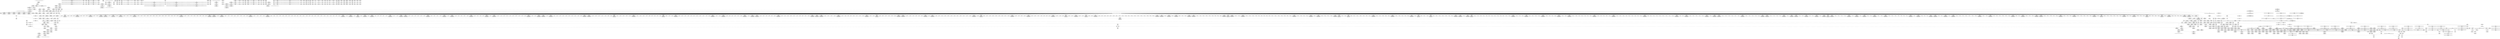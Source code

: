 digraph {
	CE0x59c9920 [shape=record,shape=Mrecord,label="{CE0x59c9920|cred_sid:cred|Function::cred_sid&Arg::cred::|*SummSink*}"]
	CE0x59c5ae0 [shape=record,shape=Mrecord,label="{CE0x59c5ae0|_call_void_lockdep_rcu_suspicious(i8*_getelementptr_inbounds_(_25_x_i8_,_25_x_i8_*_.str3,_i32_0,_i32_0),_i32_2016,_i8*_getelementptr_inbounds_(_45_x_i8_,_45_x_i8_*_.str12,_i32_0,_i32_0))_#10,_!dbg_!27731|security/selinux/hooks.c,2016|*SummSource*}"]
	CE0x5a0e5e0 [shape=record,shape=Mrecord,label="{CE0x5a0e5e0|selinux_quotactl:tmp33|security/selinux/hooks.c,2039|*SummSource*}"]
	CE0x59bd170 [shape=record,shape=Mrecord,label="{CE0x59bd170|%struct.super_block*_null|*Constant*|*SummSink*}"]
	CE0x5a1eab0 [shape=record,shape=Mrecord,label="{CE0x5a1eab0|272:_i8*,_:_CRE_1364,1365_}"]
	CE0x59ad6e0 [shape=record,shape=Mrecord,label="{CE0x59ad6e0|272:_i8*,_:_CRE_32,40_|*MultipleSource*|Function::selinux_quotactl&Arg::sb::|Function::superblock_has_perm&Arg::sb::|security/selinux/hooks.c,1865}"]
	CE0x59a6e10 [shape=record,shape=Mrecord,label="{CE0x59a6e10|selinux_quotactl:sw.bb|*SummSink*}"]
	CE0x5a55bd0 [shape=record,shape=Mrecord,label="{CE0x5a55bd0|8:_i32,_:_CRE_230,231_}"]
	CE0x5a26fa0 [shape=record,shape=Mrecord,label="{CE0x5a26fa0|8:_i32,_:_CRE_77,78_}"]
	CE0x5a365f0 [shape=record,shape=Mrecord,label="{CE0x5a365f0|272:_i8*,_:_CRE_1752,1760_|*MultipleSource*|Function::selinux_quotactl&Arg::sb::|Function::superblock_has_perm&Arg::sb::|security/selinux/hooks.c,1865}"]
	CE0x5a33200 [shape=record,shape=Mrecord,label="{CE0x5a33200|272:_i8*,_:_CRE_1232,1233_}"]
	CE0x5a2ebb0 [shape=record,shape=Mrecord,label="{CE0x5a2ebb0|272:_i8*,_:_CRE_617,618_}"]
	CE0x59989a0 [shape=record,shape=Mrecord,label="{CE0x59989a0|selinux_quotactl:tmp1}"]
	CE0x5a24db0 [shape=record,shape=Mrecord,label="{CE0x5a24db0|272:_i8*,_:_CRE_1678,1679_}"]
	CE0x5a1e560 [shape=record,shape=Mrecord,label="{CE0x5a1e560|272:_i8*,_:_CRE_1359,1360_}"]
	CE0x59e5450 [shape=record,shape=Mrecord,label="{CE0x59e5450|_call_void_mcount()_#3|*SummSink*}"]
	CE0x5a1a080 [shape=record,shape=Mrecord,label="{CE0x5a1a080|272:_i8*,_:_CRE_1276,1277_}"]
	CE0x59c4c10 [shape=record,shape=Mrecord,label="{CE0x59c4c10|272:_i8*,_:_CRE_248,252_|*MultipleSource*|Function::selinux_quotactl&Arg::sb::|Function::superblock_has_perm&Arg::sb::|security/selinux/hooks.c,1865}"]
	CE0x5a1bf20 [shape=record,shape=Mrecord,label="{CE0x5a1bf20|272:_i8*,_:_CRE_1323,1324_}"]
	CE0x5a168a0 [shape=record,shape=Mrecord,label="{CE0x5a168a0|GLOBAL:cred_sid|*Constant*}"]
	CE0x5a2ab00 [shape=record,shape=Mrecord,label="{CE0x5a2ab00|272:_i8*,_:_CRE_552,556_|*MultipleSource*|Function::selinux_quotactl&Arg::sb::|Function::superblock_has_perm&Arg::sb::|security/selinux/hooks.c,1865}"]
	CE0x59c4e20 [shape=record,shape=Mrecord,label="{CE0x59c4e20|272:_i8*,_:_CRE_256,264_|*MultipleSource*|Function::selinux_quotactl&Arg::sb::|Function::superblock_has_perm&Arg::sb::|security/selinux/hooks.c,1865}"]
	CE0x5a1bd00 [shape=record,shape=Mrecord,label="{CE0x5a1bd00|272:_i8*,_:_CRE_1321,1322_}"]
	CE0x5a0c500 [shape=record,shape=Mrecord,label="{CE0x5a0c500|i64*_getelementptr_inbounds_(_27_x_i64_,_27_x_i64_*___llvm_gcov_ctr148,_i64_0,_i64_24)|*Constant*|*SummSource*}"]
	CE0x59ea470 [shape=record,shape=Mrecord,label="{CE0x59ea470|i64*_getelementptr_inbounds_(_2_x_i64_,_2_x_i64_*___llvm_gcov_ctr131,_i64_0,_i64_0)|*Constant*}"]
	CE0x5a21150 [shape=record,shape=Mrecord,label="{CE0x5a21150|272:_i8*,_:_CRE_1621,1622_}"]
	CE0x59d2a40 [shape=record,shape=Mrecord,label="{CE0x59d2a40|GLOBAL:selinux_quotactl.__warned|Global_var:selinux_quotactl.__warned|*SummSink*}"]
	CE0x599e8c0 [shape=record,shape=Mrecord,label="{CE0x599e8c0|selinux_quotactl:tmp23|security/selinux/hooks.c,2019}"]
	CE0x5a34b80 [shape=record,shape=Mrecord,label="{CE0x5a34b80|272:_i8*,_:_CRE_1256,1257_}"]
	CE0x59c6590 [shape=record,shape=Mrecord,label="{CE0x59c6590|i8*_getelementptr_inbounds_(_25_x_i8_,_25_x_i8_*_.str3,_i32_0,_i32_0)|*Constant*|*SummSource*}"]
	CE0x59ac1b0 [shape=record,shape=Mrecord,label="{CE0x59ac1b0|selinux_quotactl:sw.epilog|*SummSource*}"]
	CE0x59ee020 [shape=record,shape=Mrecord,label="{CE0x59ee020|superblock_has_perm:perms|Function::superblock_has_perm&Arg::perms::|*SummSink*}"]
	CE0x59c3b40 [shape=record,shape=Mrecord,label="{CE0x59c3b40|i32_8388611|*Constant*|*SummSource*}"]
	CE0x59cd0b0 [shape=record,shape=Mrecord,label="{CE0x59cd0b0|272:_i8*,_:_CRE_396,397_}"]
	CE0x5a15d80 [shape=record,shape=Mrecord,label="{CE0x5a15d80|superblock_has_perm:tmp2|*SummSource*}"]
	CE0x5a32100 [shape=record,shape=Mrecord,label="{CE0x5a32100|272:_i8*,_:_CRE_1216,1217_}"]
	CE0x5a19a20 [shape=record,shape=Mrecord,label="{CE0x5a19a20|272:_i8*,_:_CRE_1270,1271_}"]
	CE0x5a305f0 [shape=record,shape=Mrecord,label="{CE0x5a305f0|272:_i8*,_:_CRE_680,696_|*MultipleSource*|Function::selinux_quotactl&Arg::sb::|Function::superblock_has_perm&Arg::sb::|security/selinux/hooks.c,1865}"]
	CE0x59b9020 [shape=record,shape=Mrecord,label="{CE0x59b9020|i64_0|*Constant*|*SummSink*}"]
	CE0x59d2910 [shape=record,shape=Mrecord,label="{CE0x59d2910|GLOBAL:selinux_quotactl.__warned|Global_var:selinux_quotactl.__warned|*SummSource*}"]
	CE0x5a33860 [shape=record,shape=Mrecord,label="{CE0x5a33860|272:_i8*,_:_CRE_1238,1239_}"]
	CE0x5a59310 [shape=record,shape=Mrecord,label="{CE0x5a59310|superblock_has_perm:tmp6|security/selinux/hooks.c,1866|*SummSource*}"]
	CE0x5a1c030 [shape=record,shape=Mrecord,label="{CE0x5a1c030|272:_i8*,_:_CRE_1324,1325_}"]
	CE0x599a1c0 [shape=record,shape=Mrecord,label="{CE0x599a1c0|selinux_quotactl:bb|*SummSink*}"]
	CE0x59a85b0 [shape=record,shape=Mrecord,label="{CE0x59a85b0|GLOBAL:get_current|*Constant*}"]
	CE0x59889c0 [shape=record,shape=Mrecord,label="{CE0x59889c0|i64_1|*Constant*|*SummSource*}"]
	CE0x5a0ab50 [shape=record,shape=Mrecord,label="{CE0x5a0ab50|__llvm_gcov_indirect_counter_increment:tmp|*SummSource*}"]
	CE0x5a1a8b0 [shape=record,shape=Mrecord,label="{CE0x5a1a8b0|272:_i8*,_:_CRE_1304,1305_}"]
	CE0x59b4840 [shape=record,shape=Mrecord,label="{CE0x59b4840|i64*_getelementptr_inbounds_(_2_x_i64_,_2_x_i64_*___llvm_gcov_ctr151,_i64_0,_i64_1)|*Constant*}"]
	CE0x5a23980 [shape=record,shape=Mrecord,label="{CE0x5a23980|272:_i8*,_:_CRE_1659,1660_}"]
	CE0x59c8cb0 [shape=record,shape=Mrecord,label="{CE0x59c8cb0|i64*_getelementptr_inbounds_(_27_x_i64_,_27_x_i64_*___llvm_gcov_ctr148,_i64_0,_i64_0)|*Constant*|*SummSource*}"]
	CE0x5a56cd0 [shape=record,shape=Mrecord,label="{CE0x5a56cd0|8:_i32,_:_CRE_246,247_}"]
	CE0x59ae010 [shape=record,shape=Mrecord,label="{CE0x59ae010|272:_i8*,_:_CRE_80,88_|*MultipleSource*|Function::selinux_quotactl&Arg::sb::|Function::superblock_has_perm&Arg::sb::|security/selinux/hooks.c,1865}"]
	CE0x59b4a30 [shape=record,shape=Mrecord,label="{CE0x59b4a30|i64*_getelementptr_inbounds_(_2_x_i64_,_2_x_i64_*___llvm_gcov_ctr151,_i64_0,_i64_1)|*Constant*|*SummSource*}"]
	CE0x59e5b50 [shape=record,shape=Mrecord,label="{CE0x59e5b50|i32_22|*Constant*|*SummSink*}"]
	CE0x5a0c080 [shape=record,shape=Mrecord,label="{CE0x5a0c080|i64**_getelementptr_inbounds_(_3_x_i64*_,_3_x_i64*_*___llvm_gcda_edge_table149,_i64_0,_i64_0)|*Constant*|*SummSource*}"]
	CE0x5a37460 [shape=record,shape=Mrecord,label="{CE0x5a37460|272:_i8*,_:_CRE_1808,1816_|*MultipleSource*|Function::selinux_quotactl&Arg::sb::|Function::superblock_has_perm&Arg::sb::|security/selinux/hooks.c,1865}"]
	CE0x59ed8b0 [shape=record,shape=Mrecord,label="{CE0x59ed8b0|superblock_has_perm:sb|Function::superblock_has_perm&Arg::sb::}"]
	CE0x5a046e0 [shape=record,shape=Mrecord,label="{CE0x5a046e0|COLLAPSED:_GCMRE___llvm_gcov_ctr98_internal_global_2_x_i64_zeroinitializer:_elem_0:default:}"]
	CE0x599c810 [shape=record,shape=Mrecord,label="{CE0x599c810|%struct.task_struct*_(%struct.task_struct**)*_asm_movq_%gs:$_1:P_,$0_,_r,im,_dirflag_,_fpsr_,_flags_|*SummSource*}"]
	CE0x5a0ca30 [shape=record,shape=Mrecord,label="{CE0x5a0ca30|selinux_quotactl:tmp31|security/selinux/hooks.c,2036}"]
	CE0x59933d0 [shape=record,shape=Mrecord,label="{CE0x59933d0|i64_2|*Constant*|*SummSource*}"]
	CE0x5a251f0 [shape=record,shape=Mrecord,label="{CE0x5a251f0|272:_i8*,_:_CRE_1682,1683_}"]
	CE0x59ba7a0 [shape=record,shape=Mrecord,label="{CE0x59ba7a0|selinux_quotactl:land.lhs.true|*SummSink*}"]
	CE0x59b1ca0 [shape=record,shape=Mrecord,label="{CE0x59b1ca0|cred_sid:tmp4|*LoadInst*|security/selinux/hooks.c,196|*SummSink*}"]
	CE0x59bda80 [shape=record,shape=Mrecord,label="{CE0x59bda80|i64*_getelementptr_inbounds_(_27_x_i64_,_27_x_i64_*___llvm_gcov_ctr148,_i64_0,_i64_1)|*Constant*|*SummSink*}"]
	CE0x5a1b590 [shape=record,shape=Mrecord,label="{CE0x5a1b590|272:_i8*,_:_CRE_1314,1315_}"]
	CE0x5a07950 [shape=record,shape=Mrecord,label="{CE0x5a07950|272:_i8*,_:_CRE_428,429_}"]
	CE0x59964e0 [shape=record,shape=Mrecord,label="{CE0x59964e0|selinux_quotactl:if.end|*SummSource*}"]
	CE0x59dd9c0 [shape=record,shape=Mrecord,label="{CE0x59dd9c0|selinux_quotactl:tmp28|security/selinux/hooks.c,2033|*SummSource*}"]
	CE0x5a080c0 [shape=record,shape=Mrecord,label="{CE0x5a080c0|272:_i8*,_:_CRE_435,436_}"]
	CE0x59874a0 [shape=record,shape=Mrecord,label="{CE0x59874a0|__llvm_gcov_indirect_counter_increment:entry}"]
	CE0x59ecfc0 [shape=record,shape=Mrecord,label="{CE0x59ecfc0|0:_i32,_4:_i32,_8:_i32,_12:_i32,_:_CMRE_4,8_|*MultipleSource*|security/selinux/hooks.c,196|security/selinux/hooks.c,197|*LoadInst*|security/selinux/hooks.c,196}"]
	CE0x59a0a00 [shape=record,shape=Mrecord,label="{CE0x59a0a00|selinux_quotactl:sw.epilog|*SummSink*}"]
	CE0x5a0a380 [shape=record,shape=Mrecord,label="{CE0x5a0a380|272:_i8*,_:_CRE_488,496_|*MultipleSource*|Function::selinux_quotactl&Arg::sb::|Function::superblock_has_perm&Arg::sb::|security/selinux/hooks.c,1865}"]
	CE0x5a34850 [shape=record,shape=Mrecord,label="{CE0x5a34850|272:_i8*,_:_CRE_1253,1254_}"]
	CE0x59c5030 [shape=record,shape=Mrecord,label="{CE0x59c5030|272:_i8*,_:_CRE_264,268_|*MultipleSource*|Function::selinux_quotactl&Arg::sb::|Function::superblock_has_perm&Arg::sb::|security/selinux/hooks.c,1865}"]
	CE0x5a39360 [shape=record,shape=Mrecord,label="{CE0x5a39360|272:_i8*,_:_CRE_1904,1920_|*MultipleSource*|Function::selinux_quotactl&Arg::sb::|Function::superblock_has_perm&Arg::sb::|security/selinux/hooks.c,1865}"]
	CE0x5a2c9b0 [shape=record,shape=Mrecord,label="{CE0x5a2c9b0|272:_i8*,_:_CRE_585,586_}"]
	CE0x5a57aa0 [shape=record,shape=Mrecord,label="{CE0x5a57aa0|8:_i32,_:_CRE_259,260_}"]
	CE0x5a25e80 [shape=record,shape=Mrecord,label="{CE0x5a25e80|272:_i8*,_:_CRE_1720,1728_|*MultipleSource*|Function::selinux_quotactl&Arg::sb::|Function::superblock_has_perm&Arg::sb::|security/selinux/hooks.c,1865}"]
	CE0x5a56780 [shape=record,shape=Mrecord,label="{CE0x5a56780|8:_i32,_:_CRE_241,242_}"]
	CE0x599aab0 [shape=record,shape=Mrecord,label="{CE0x599aab0|selinux_quotactl:tobool|security/selinux/hooks.c,2016|*SummSink*}"]
	CE0x5a16380 [shape=record,shape=Mrecord,label="{CE0x5a16380|superblock_has_perm:tmp3|*SummSink*}"]
	CE0x5a2e000 [shape=record,shape=Mrecord,label="{CE0x5a2e000|272:_i8*,_:_CRE_606,607_}"]
	CE0x5a25850 [shape=record,shape=Mrecord,label="{CE0x5a25850|272:_i8*,_:_CRE_1688,1696_|*MultipleSource*|Function::selinux_quotactl&Arg::sb::|Function::superblock_has_perm&Arg::sb::|security/selinux/hooks.c,1865}"]
	CE0x76487c0 [shape=record,shape=Mrecord,label="{CE0x76487c0|selinux_quotactl:tmp6|security/selinux/hooks.c,2016|*SummSource*}"]
	CE0x59a7d60 [shape=record,shape=Mrecord,label="{CE0x59a7d60|_ret_void}"]
	CE0x59a8370 [shape=record,shape=Mrecord,label="{CE0x59a8370|i64*_getelementptr_inbounds_(_27_x_i64_,_27_x_i64_*___llvm_gcov_ctr148,_i64_0,_i64_9)|*Constant*|*SummSource*}"]
	CE0x59b8b60 [shape=record,shape=Mrecord,label="{CE0x59b8b60|selinux_quotactl:call9|security/selinux/hooks.c,2028}"]
	CE0x59ccbe0 [shape=record,shape=Mrecord,label="{CE0x59ccbe0|272:_i8*,_:_CRE_393,394_}"]
	CE0x59a6b90 [shape=record,shape=Mrecord,label="{CE0x59a6b90|get_current:tmp1}"]
	CE0x59cc7c0 [shape=record,shape=Mrecord,label="{CE0x59cc7c0|272:_i8*,_:_CRE_384,388_|*MultipleSource*|Function::selinux_quotactl&Arg::sb::|Function::superblock_has_perm&Arg::sb::|security/selinux/hooks.c,1865}"]
	CE0x5a52e90 [shape=record,shape=Mrecord,label="{CE0x5a52e90|8:_i32,_:_CRE_120,128_|*MultipleSource*|*LoadInst*|security/selinux/hooks.c,1865|security/selinux/hooks.c,1865|security/selinux/hooks.c,1866}"]
	CE0x5a14630 [shape=record,shape=Mrecord,label="{CE0x5a14630|272:_i8*,_:_CRE_0,8_|*MultipleSource*|Function::selinux_quotactl&Arg::sb::|Function::superblock_has_perm&Arg::sb::|security/selinux/hooks.c,1865}"]
	CE0x5a2dbc0 [shape=record,shape=Mrecord,label="{CE0x5a2dbc0|272:_i8*,_:_CRE_602,603_}"]
	CE0x5a356e0 [shape=record,shape=Mrecord,label="{CE0x5a356e0|__llvm_gcov_indirect_counter_increment:tmp3}"]
	CE0x5a1d9b0 [shape=record,shape=Mrecord,label="{CE0x5a1d9b0|272:_i8*,_:_CRE_1348,1349_}"]
	CE0x59b8ed0 [shape=record,shape=Mrecord,label="{CE0x59b8ed0|selinux_quotactl:tmp4|security/selinux/hooks.c,2016|*SummSink*}"]
	CE0x5a1b9d0 [shape=record,shape=Mrecord,label="{CE0x5a1b9d0|272:_i8*,_:_CRE_1318,1319_}"]
	CE0x5a0f670 [shape=record,shape=Mrecord,label="{CE0x5a0f670|i64*_getelementptr_inbounds_(_27_x_i64_,_27_x_i64_*___llvm_gcov_ctr148,_i64_0,_i64_26)|*Constant*}"]
	CE0x5999590 [shape=record,shape=Mrecord,label="{CE0x5999590|selinux_quotactl:if.then|*SummSource*}"]
	CE0x5a34c90 [shape=record,shape=Mrecord,label="{CE0x5a34c90|272:_i8*,_:_CRE_1257,1258_}"]
	CE0x5a2a8f0 [shape=record,shape=Mrecord,label="{CE0x5a2a8f0|272:_i8*,_:_CRE_544,552_|*MultipleSource*|Function::selinux_quotactl&Arg::sb::|Function::superblock_has_perm&Arg::sb::|security/selinux/hooks.c,1865}"]
	CE0x5a32430 [shape=record,shape=Mrecord,label="{CE0x5a32430|272:_i8*,_:_CRE_1219,1220_}"]
	CE0x5a37250 [shape=record,shape=Mrecord,label="{CE0x5a37250|272:_i8*,_:_CRE_1800,1804_|*MultipleSource*|Function::selinux_quotactl&Arg::sb::|Function::superblock_has_perm&Arg::sb::|security/selinux/hooks.c,1865}"]
	CE0x59a5700 [shape=record,shape=Mrecord,label="{CE0x59a5700|i32_78|*Constant*|*SummSink*}"]
	CE0x5a33750 [shape=record,shape=Mrecord,label="{CE0x5a33750|272:_i8*,_:_CRE_1237,1238_}"]
	CE0x59cac00 [shape=record,shape=Mrecord,label="{CE0x59cac00|get_current:tmp3|*SummSource*}"]
	CE0x5a36a10 [shape=record,shape=Mrecord,label="{CE0x5a36a10|272:_i8*,_:_CRE_1768,1776_|*MultipleSource*|Function::selinux_quotactl&Arg::sb::|Function::superblock_has_perm&Arg::sb::|security/selinux/hooks.c,1865}"]
	CE0x59a1390 [shape=record,shape=Mrecord,label="{CE0x59a1390|selinux_quotactl:tmp21|security/selinux/hooks.c,2019|*SummSink*}"]
	CE0x59bc780 [shape=record,shape=Mrecord,label="{CE0x59bc780|selinux_quotactl:sb|Function::selinux_quotactl&Arg::sb::|*SummSource*}"]
	CE0x59b2bd0 [shape=record,shape=Mrecord,label="{CE0x59b2bd0|superblock_has_perm:cred|Function::superblock_has_perm&Arg::cred::|*SummSource*}"]
	CE0x5999260 [shape=record,shape=Mrecord,label="{CE0x5999260|selinux_quotactl:land.lhs.true|*SummSource*}"]
	CE0x5a56010 [shape=record,shape=Mrecord,label="{CE0x5a56010|8:_i32,_:_CRE_234,235_}"]
	CE0x5a14400 [shape=record,shape=Mrecord,label="{CE0x5a14400|i32_0|*Constant*}"]
	CE0x59c8f80 [shape=record,shape=Mrecord,label="{CE0x59c8f80|superblock_has_perm:call|security/selinux/hooks.c,1863|*SummSink*}"]
	CE0x59c6d80 [shape=record,shape=Mrecord,label="{CE0x59c6d80|i1_true|*Constant*|*SummSource*}"]
	CE0x5a0f8e0 [shape=record,shape=Mrecord,label="{CE0x5a0f8e0|i64*_getelementptr_inbounds_(_27_x_i64_,_27_x_i64_*___llvm_gcov_ctr148,_i64_0,_i64_26)|*Constant*|*SummSource*}"]
	CE0x5a0f9e0 [shape=record,shape=Mrecord,label="{CE0x5a0f9e0|i64*_getelementptr_inbounds_(_27_x_i64_,_27_x_i64_*___llvm_gcov_ctr148,_i64_0,_i64_26)|*Constant*|*SummSink*}"]
	CE0x59c6150 [shape=record,shape=Mrecord,label="{CE0x59c6150|__llvm_gcov_indirect_counter_increment:pred|*SummSink*}"]
	CE0x5a2b690 [shape=record,shape=Mrecord,label="{CE0x5a2b690|272:_i8*,_:_CRE_567,568_}"]
	CE0x5a37040 [shape=record,shape=Mrecord,label="{CE0x5a37040|272:_i8*,_:_CRE_1792,1800_|*MultipleSource*|Function::selinux_quotactl&Arg::sb::|Function::superblock_has_perm&Arg::sb::|security/selinux/hooks.c,1865}"]
	CE0x5a23ed0 [shape=record,shape=Mrecord,label="{CE0x5a23ed0|272:_i8*,_:_CRE_1664,1665_}"]
	CE0x5a23a90 [shape=record,shape=Mrecord,label="{CE0x5a23a90|272:_i8*,_:_CRE_1660,1661_}"]
	CE0x59d4dc0 [shape=record,shape=Mrecord,label="{CE0x59d4dc0|selinux_quotactl:tmp8|security/selinux/hooks.c,2016}"]
	CE0x599fd20 [shape=record,shape=Mrecord,label="{CE0x599fd20|selinux_quotactl:cmds|Function::selinux_quotactl&Arg::cmds::|*SummSink*}"]
	CE0x5a186c0 [shape=record,shape=Mrecord,label="{CE0x5a186c0|superblock_has_perm:tmp}"]
	CE0x59c0430 [shape=record,shape=Mrecord,label="{CE0x59c0430|superblock_has_perm:entry|*SummSource*}"]
	CE0x5a18d20 [shape=record,shape=Mrecord,label="{CE0x5a18d20|__llvm_gcov_indirect_counter_increment:tmp1|*SummSink*}"]
	CE0x59c2940 [shape=record,shape=Mrecord,label="{CE0x59c2940|get_current:tmp4|./arch/x86/include/asm/current.h,14|*SummSink*}"]
	CE0x5a05830 [shape=record,shape=Mrecord,label="{CE0x5a05830|i64*_null|*Constant*}"]
	CE0x5a2fcb0 [shape=record,shape=Mrecord,label="{CE0x5a2fcb0|272:_i8*,_:_CRE_640,648_|*MultipleSource*|Function::selinux_quotactl&Arg::sb::|Function::superblock_has_perm&Arg::sb::|security/selinux/hooks.c,1865}"]
	CE0x5a09930 [shape=record,shape=Mrecord,label="{CE0x5a09930|272:_i8*,_:_CRE_458,459_}"]
	CE0x5a144d0 [shape=record,shape=Mrecord,label="{CE0x5a144d0|superblock_has_perm:s_security|security/selinux/hooks.c,1865}"]
	CE0x59988f0 [shape=record,shape=Mrecord,label="{CE0x59988f0|i64_3|*Constant*|*SummSource*}"]
	CE0x5a35920 [shape=record,shape=Mrecord,label="{CE0x5a35920|__llvm_gcov_indirect_counter_increment:tmp5|*SummSource*}"]
	CE0x5a1d350 [shape=record,shape=Mrecord,label="{CE0x5a1d350|272:_i8*,_:_CRE_1342,1343_}"]
	CE0x5a22ee0 [shape=record,shape=Mrecord,label="{CE0x5a22ee0|272:_i8*,_:_CRE_1649,1650_}"]
	CE0x5a18190 [shape=record,shape=Mrecord,label="{CE0x5a18190|0:_i64*,_array:_GCR___llvm_gcda_edge_table149_internal_unnamed_addr_constant_3_x_i64*_i64*_getelementptr_inbounds_(_27_x_i64_,_27_x_i64_*___llvm_gcov_ctr148,_i64_0,_i64_13),_i64*_getelementptr_inbounds_(_27_x_i64_,_27_x_i64_*___llvm_gcov_ctr148,_i64_0,_i64_18),_i64*_getelementptr_inbounds_(_27_x_i64_,_27_x_i64_*___llvm_gcov_ctr148,_i64_0,_i64_21)_:_elem_0::}"]
	CE0x5a281a0 [shape=record,shape=Mrecord,label="{CE0x5a281a0|8:_i32,_:_CRE_95,96_}"]
	CE0x59efe30 [shape=record,shape=Mrecord,label="{CE0x59efe30|_call_void___llvm_gcov_indirect_counter_increment(i32*___llvm_gcov_global_state_pred150,_i64**_getelementptr_inbounds_(_3_x_i64*_,_3_x_i64*_*___llvm_gcda_edge_table149,_i64_0,_i64_2)),_!dbg_!27753|security/selinux/hooks.c,2033|*SummSink*}"]
	CE0x599e220 [shape=record,shape=Mrecord,label="{CE0x599e220|i64_5|*Constant*}"]
	CE0x59ee1d0 [shape=record,shape=Mrecord,label="{CE0x59ee1d0|%struct.common_audit_data*_null|*Constant*}"]
	CE0x5a55680 [shape=record,shape=Mrecord,label="{CE0x5a55680|8:_i32,_:_CRE_225,226_}"]
	CE0x5a0f730 [shape=record,shape=Mrecord,label="{CE0x5a0f730|selinux_quotactl:tmp34|security/selinux/hooks.c,2040}"]
	CE0x59b5180 [shape=record,shape=Mrecord,label="{CE0x59b5180|selinux_quotactl:tmp19|security/selinux/hooks.c,2016|*SummSource*}"]
	CE0x5a2c130 [shape=record,shape=Mrecord,label="{CE0x5a2c130|272:_i8*,_:_CRE_577,578_}"]
	CE0x5a3a410 [shape=record,shape=Mrecord,label="{CE0x5a3a410|272:_i8*,_:_CRE_2264,2268_|*MultipleSource*|Function::selinux_quotactl&Arg::sb::|Function::superblock_has_perm&Arg::sb::|security/selinux/hooks.c,1865}"]
	CE0x5a0dbb0 [shape=record,shape=Mrecord,label="{CE0x5a0dbb0|selinux_quotactl:tmp32|security/selinux/hooks.c,2039}"]
	CE0x599bd50 [shape=record,shape=Mrecord,label="{CE0x599bd50|selinux_quotactl:tmp9|security/selinux/hooks.c,2016|*SummSink*}"]
	CE0x59c6880 [shape=record,shape=Mrecord,label="{CE0x59c6880|__llvm_gcov_indirect_counter_increment:exit|*SummSource*}"]
	CE0x5a13460 [shape=record,shape=Mrecord,label="{CE0x5a13460|get_current:tmp4|./arch/x86/include/asm/current.h,14|*SummSource*}"]
	CE0x5a0ce20 [shape=record,shape=Mrecord,label="{CE0x5a0ce20|selinux_quotactl:tmp31|security/selinux/hooks.c,2036|*SummSource*}"]
	CE0x59ebed0 [shape=record,shape=Mrecord,label="{CE0x59ebed0|avc_has_perm:entry}"]
	CE0x5a31a90 [shape=record,shape=Mrecord,label="{CE0x5a31a90|272:_i8*,_:_CRE_1210,1211_}"]
	CE0x5a1f770 [shape=record,shape=Mrecord,label="{CE0x5a1f770|272:_i8*,_:_CRE_1376,1384_|*MultipleSource*|Function::selinux_quotactl&Arg::sb::|Function::superblock_has_perm&Arg::sb::|security/selinux/hooks.c,1865}"]
	CE0x5a2b130 [shape=record,shape=Mrecord,label="{CE0x5a2b130|272:_i8*,_:_CRE_562,563_}"]
	CE0x5a27ca0 [shape=record,shape=Mrecord,label="{CE0x5a27ca0|8:_i32,_:_CRE_90,91_}"]
	CE0x5a51240 [shape=record,shape=Mrecord,label="{CE0x5a51240|8:_i32,_:_CRE_48,49_}"]
	CE0x5a11780 [shape=record,shape=Mrecord,label="{CE0x5a11780|272:_i8*,_:_CRE_96,104_|*MultipleSource*|Function::selinux_quotactl&Arg::sb::|Function::superblock_has_perm&Arg::sb::|security/selinux/hooks.c,1865}"]
	CE0x5a207f0 [shape=record,shape=Mrecord,label="{CE0x5a207f0|272:_i8*,_:_CRE_1608,1612_|*MultipleSource*|Function::selinux_quotactl&Arg::sb::|Function::superblock_has_perm&Arg::sb::|security/selinux/hooks.c,1865}"]
	CE0x5a56ab0 [shape=record,shape=Mrecord,label="{CE0x5a56ab0|8:_i32,_:_CRE_244,245_}"]
	CE0x5a06740 [shape=record,shape=Mrecord,label="{CE0x5a06740|272:_i8*,_:_CRE_411,412_}"]
	CE0x5a39ff0 [shape=record,shape=Mrecord,label="{CE0x5a39ff0|272:_i8*,_:_CRE_2248,2256_|*MultipleSource*|Function::selinux_quotactl&Arg::sb::|Function::superblock_has_perm&Arg::sb::|security/selinux/hooks.c,1865}"]
	CE0x599ff20 [shape=record,shape=Mrecord,label="{CE0x599ff20|i32_8388614|*Constant*|*SummSource*}"]
	CE0x5a34410 [shape=record,shape=Mrecord,label="{CE0x5a34410|272:_i8*,_:_CRE_1249,1250_}"]
	CE0x59c7340 [shape=record,shape=Mrecord,label="{CE0x59c7340|GLOBAL:lockdep_rcu_suspicious|*Constant*|*SummSink*}"]
	CE0x5a3a620 [shape=record,shape=Mrecord,label="{CE0x5a3a620|272:_i8*,_:_CRE_2268,2304_|*MultipleSource*|Function::selinux_quotactl&Arg::sb::|Function::superblock_has_perm&Arg::sb::|security/selinux/hooks.c,1865}"]
	CE0x5a2c020 [shape=record,shape=Mrecord,label="{CE0x5a2c020|272:_i8*,_:_CRE_576,577_}"]
	CE0x59c7790 [shape=record,shape=Mrecord,label="{CE0x59c7790|__llvm_gcov_indirect_counter_increment:exit|*SummSink*}"]
	CE0x59bd6f0 [shape=record,shape=Mrecord,label="{CE0x59bd6f0|i8*_getelementptr_inbounds_(_45_x_i8_,_45_x_i8_*_.str12,_i32_0,_i32_0)|*Constant*|*SummSink*}"]
	CE0x59bcb10 [shape=record,shape=Mrecord,label="{CE0x59bcb10|%struct.super_block*_null|*Constant*|*SummSource*}"]
	CE0x59c8360 [shape=record,shape=Mrecord,label="{CE0x59c8360|i64*_getelementptr_inbounds_(_27_x_i64_,_27_x_i64_*___llvm_gcov_ctr148,_i64_0,_i64_12)|*Constant*}"]
	CE0x5a16100 [shape=record,shape=Mrecord,label="{CE0x5a16100|superblock_has_perm:tmp3}"]
	CE0x59c1a60 [shape=record,shape=Mrecord,label="{CE0x59c1a60|COLLAPSED:_GCMRE___llvm_gcov_ctr131_internal_global_2_x_i64_zeroinitializer:_elem_0:default:}"]
	CE0x5a34da0 [shape=record,shape=Mrecord,label="{CE0x5a34da0|272:_i8*,_:_CRE_1258,1259_}"]
	CE0x5a07840 [shape=record,shape=Mrecord,label="{CE0x5a07840|272:_i8*,_:_CRE_427,428_}"]
	CE0x5a20de0 [shape=record,shape=Mrecord,label="{CE0x5a20de0|272:_i8*,_:_CRE_1618,1619_}"]
	CE0x5a31ff0 [shape=record,shape=Mrecord,label="{CE0x5a31ff0|272:_i8*,_:_CRE_1215,1216_}"]
	CE0x789aa30 [shape=record,shape=Mrecord,label="{CE0x789aa30|selinux_quotactl:tmp6|security/selinux/hooks.c,2016}"]
	CE0x59cd460 [shape=record,shape=Mrecord,label="{CE0x59cd460|272:_i8*,_:_CRE_400,401_}"]
	CE0x59c72d0 [shape=record,shape=Mrecord,label="{CE0x59c72d0|GLOBAL:lockdep_rcu_suspicious|*Constant*|*SummSource*}"]
	CE0x5a1c9c0 [shape=record,shape=Mrecord,label="{CE0x5a1c9c0|272:_i8*,_:_CRE_1333,1334_}"]
	CE0x59e51b0 [shape=record,shape=Mrecord,label="{CE0x59e51b0|cred_sid:tmp3|*SummSink*}"]
	CE0x59a6a20 [shape=record,shape=Mrecord,label="{CE0x59a6a20|selinux_quotactl:if.then7}"]
	CE0x59ea820 [shape=record,shape=Mrecord,label="{CE0x59ea820|cred_sid:bb|*SummSource*}"]
	CE0x5a0c0f0 [shape=record,shape=Mrecord,label="{CE0x5a0c0f0|i64**_getelementptr_inbounds_(_3_x_i64*_,_3_x_i64*_*___llvm_gcda_edge_table149,_i64_0,_i64_0)|*Constant*|*SummSink*}"]
	CE0x5a23540 [shape=record,shape=Mrecord,label="{CE0x5a23540|272:_i8*,_:_CRE_1655,1656_}"]
	CE0x5a10ae0 [shape=record,shape=Mrecord,label="{CE0x5a10ae0|_ret_i32_%retval.0,_!dbg_!27760|security/selinux/hooks.c,2040|*SummSource*}"]
	CE0x5a11b20 [shape=record,shape=Mrecord,label="{CE0x5a11b20|272:_i8*,_:_CRE_112,120_|*MultipleSource*|Function::selinux_quotactl&Arg::sb::|Function::superblock_has_perm&Arg::sb::|security/selinux/hooks.c,1865}"]
	CE0x5a22550 [shape=record,shape=Mrecord,label="{CE0x5a22550|272:_i8*,_:_CRE_1640,1641_}"]
	CE0x59ee810 [shape=record,shape=Mrecord,label="{CE0x59ee810|superblock_has_perm:ad|Function::superblock_has_perm&Arg::ad::|*SummSink*}"]
	CE0x5a094f0 [shape=record,shape=Mrecord,label="{CE0x5a094f0|272:_i8*,_:_CRE_454,455_}"]
	CE0x59ade40 [shape=record,shape=Mrecord,label="{CE0x59ade40|272:_i8*,_:_CRE_72,80_|*MultipleSource*|Function::selinux_quotactl&Arg::sb::|Function::superblock_has_perm&Arg::sb::|security/selinux/hooks.c,1865}"]
	CE0x59dda30 [shape=record,shape=Mrecord,label="{CE0x59dda30|selinux_quotactl:tmp28|security/selinux/hooks.c,2033|*SummSink*}"]
	CE0x59b37b0 [shape=record,shape=Mrecord,label="{CE0x59b37b0|selinux_quotactl:cred4|security/selinux/hooks.c,2016}"]
	CE0x5a08720 [shape=record,shape=Mrecord,label="{CE0x5a08720|272:_i8*,_:_CRE_441,442_}"]
	CE0x59a3460 [shape=record,shape=Mrecord,label="{CE0x59a3460|_call_void___llvm_gcov_indirect_counter_increment(i32*___llvm_gcov_global_state_pred150,_i64**_getelementptr_inbounds_(_3_x_i64*_,_3_x_i64*_*___llvm_gcda_edge_table149,_i64_0,_i64_1)),_!dbg_!27749|security/selinux/hooks.c,2028|*SummSink*}"]
	CE0x59de7d0 [shape=record,shape=Mrecord,label="{CE0x59de7d0|selinux_quotactl:call11|security/selinux/hooks.c,2033|*SummSink*}"]
	CE0x5a17f00 [shape=record,shape=Mrecord,label="{CE0x5a17f00|__llvm_gcov_indirect_counter_increment:tmp2|*SummSource*}"]
	CE0x5a58540 [shape=record,shape=Mrecord,label="{CE0x5a58540|8:_i32,_:_CRE_269,270_}"]
	CE0x59986e0 [shape=record,shape=Mrecord,label="{CE0x59986e0|i64*_getelementptr_inbounds_(_27_x_i64_,_27_x_i64_*___llvm_gcov_ctr148,_i64_0,_i64_1)|*Constant*|*SummSource*}"]
	CE0x59a6b20 [shape=record,shape=Mrecord,label="{CE0x59a6b20|i64_1|*Constant*}"]
	CE0x5a31670 [shape=record,shape=Mrecord,label="{CE0x5a31670|272:_i8*,_:_CRE_1208,1209_}"]
	CE0x5a2f540 [shape=record,shape=Mrecord,label="{CE0x5a2f540|272:_i8*,_:_CRE_626,627_}"]
	CE0x599c560 [shape=record,shape=Mrecord,label="{CE0x599c560|GLOBAL:current_task|Global_var:current_task|*SummSink*}"]
	CE0x5a22660 [shape=record,shape=Mrecord,label="{CE0x5a22660|272:_i8*,_:_CRE_1641,1642_}"]
	CE0x5a2d670 [shape=record,shape=Mrecord,label="{CE0x5a2d670|272:_i8*,_:_CRE_597,598_}"]
	CE0x59a7bf0 [shape=record,shape=Mrecord,label="{CE0x59a7bf0|i64**_getelementptr_inbounds_(_3_x_i64*_,_3_x_i64*_*___llvm_gcda_edge_table149,_i64_0,_i64_1)|*Constant*|*SummSink*}"]
	CE0x59ec040 [shape=record,shape=Mrecord,label="{CE0x59ec040|avc_has_perm:entry|*SummSource*}"]
	CE0x59cb740 [shape=record,shape=Mrecord,label="{CE0x59cb740|272:_i8*,_:_CRE_320,328_|*MultipleSource*|Function::selinux_quotactl&Arg::sb::|Function::superblock_has_perm&Arg::sb::|security/selinux/hooks.c,1865}"]
	CE0x5a283a0 [shape=record,shape=Mrecord,label="{CE0x5a283a0|8:_i32,_:_CRE_97,98_}"]
	CE0x5a09820 [shape=record,shape=Mrecord,label="{CE0x5a09820|272:_i8*,_:_CRE_457,458_}"]
	CE0x59a7c60 [shape=record,shape=Mrecord,label="{CE0x59a7c60|__llvm_gcov_indirect_counter_increment:counters|Function::__llvm_gcov_indirect_counter_increment&Arg::counters::|*SummSink*}"]
	CE0x5a39bd0 [shape=record,shape=Mrecord,label="{CE0x5a39bd0|272:_i8*,_:_CRE_2112,2120_|*MultipleSource*|Function::selinux_quotactl&Arg::sb::|Function::superblock_has_perm&Arg::sb::|security/selinux/hooks.c,1865}"]
	CE0x5a092d0 [shape=record,shape=Mrecord,label="{CE0x5a092d0|272:_i8*,_:_CRE_452,453_}"]
	CE0x5a1c250 [shape=record,shape=Mrecord,label="{CE0x5a1c250|272:_i8*,_:_CRE_1326,1327_}"]
	CE0x5a05ec0 [shape=record,shape=Mrecord,label="{CE0x5a05ec0|272:_i8*,_:_CRE_403,404_}"]
	CE0x5a12260 [shape=record,shape=Mrecord,label="{CE0x5a12260|272:_i8*,_:_CRE_136,140_|*MultipleSource*|Function::selinux_quotactl&Arg::sb::|Function::superblock_has_perm&Arg::sb::|security/selinux/hooks.c,1865}"]
	CE0x5a395a0 [shape=record,shape=Mrecord,label="{CE0x5a395a0|272:_i8*,_:_CRE_1920,1928_|*MultipleSource*|Function::selinux_quotactl&Arg::sb::|Function::superblock_has_perm&Arg::sb::|security/selinux/hooks.c,1865}"]
	CE0x5a2d450 [shape=record,shape=Mrecord,label="{CE0x5a2d450|272:_i8*,_:_CRE_595,596_}"]
	CE0x5a32210 [shape=record,shape=Mrecord,label="{CE0x5a32210|272:_i8*,_:_CRE_1217,1218_}"]
	CE0x5a38900 [shape=record,shape=Mrecord,label="{CE0x5a38900|272:_i8*,_:_CRE_1874,1875_}"]
	CE0x5a176a0 [shape=record,shape=Mrecord,label="{CE0x5a176a0|superblock_has_perm:bb|*SummSink*}"]
	CE0x5a50800 [shape=record,shape=Mrecord,label="{CE0x5a50800|8:_i32,_:_CRE_37,38_}"]
	CE0x5a23fe0 [shape=record,shape=Mrecord,label="{CE0x5a23fe0|272:_i8*,_:_CRE_1665,1666_}"]
	CE0x59a3330 [shape=record,shape=Mrecord,label="{CE0x59a3330|_call_void___llvm_gcov_indirect_counter_increment(i32*___llvm_gcov_global_state_pred150,_i64**_getelementptr_inbounds_(_3_x_i64*_,_3_x_i64*_*___llvm_gcda_edge_table149,_i64_0,_i64_1)),_!dbg_!27749|security/selinux/hooks.c,2028|*SummSource*}"]
	CE0x59ad970 [shape=record,shape=Mrecord,label="{CE0x59ad970|272:_i8*,_:_CRE_48,56_|*MultipleSource*|Function::selinux_quotactl&Arg::sb::|Function::superblock_has_perm&Arg::sb::|security/selinux/hooks.c,1865}"]
	CE0x59a2ce0 [shape=record,shape=Mrecord,label="{CE0x59a2ce0|i32_8388612|*Constant*}"]
	CE0x5a21ab0 [shape=record,shape=Mrecord,label="{CE0x5a21ab0|272:_i8*,_:_CRE_1630,1631_}"]
	CE0x59a6a90 [shape=record,shape=Mrecord,label="{CE0x59a6a90|selinux_quotactl:if.then7|*SummSource*}"]
	CE0x5a29670 [shape=record,shape=Mrecord,label="{CE0x5a29670|8:_i32,_:_CRE_8,12_|*MultipleSource*|*LoadInst*|security/selinux/hooks.c,1865|security/selinux/hooks.c,1865|security/selinux/hooks.c,1866}"]
	CE0x5a0c160 [shape=record,shape=Mrecord,label="{CE0x5a0c160|i64*_getelementptr_inbounds_(_27_x_i64_,_27_x_i64_*___llvm_gcov_ctr148,_i64_0,_i64_24)|*Constant*}"]
	CE0x59ac520 [shape=record,shape=Mrecord,label="{CE0x59ac520|selinux_quotactl:tmp11|security/selinux/hooks.c,2016}"]
	CE0x599e0d0 [shape=record,shape=Mrecord,label="{CE0x599e0d0|i64_5|*Constant*|*SummSource*}"]
	CE0x59cc9d0 [shape=record,shape=Mrecord,label="{CE0x59cc9d0|272:_i8*,_:_CRE_392,393_}"]
	"CONST[source:0(mediator),value:2(dynamic)][purpose:{object}][SnkIdx:2]"
	CE0x5a04670 [shape=record,shape=Mrecord,label="{CE0x5a04670|get_current:tmp}"]
	CE0x5a06da0 [shape=record,shape=Mrecord,label="{CE0x5a06da0|272:_i8*,_:_CRE_417,418_}"]
	CE0x5a11ec0 [shape=record,shape=Mrecord,label="{CE0x5a11ec0|272:_i8*,_:_CRE_128,132_|*MultipleSource*|Function::selinux_quotactl&Arg::sb::|Function::superblock_has_perm&Arg::sb::|security/selinux/hooks.c,1865}"]
	CE0x5a1a190 [shape=record,shape=Mrecord,label="{CE0x5a1a190|272:_i8*,_:_CRE_1277,1278_}"]
	CE0x5a21890 [shape=record,shape=Mrecord,label="{CE0x5a21890|272:_i8*,_:_CRE_1628,1629_}"]
	CE0x5a2b340 [shape=record,shape=Mrecord,label="{CE0x5a2b340|272:_i8*,_:_CRE_563,564_}"]
	CE0x5a32dc0 [shape=record,shape=Mrecord,label="{CE0x5a32dc0|272:_i8*,_:_CRE_1228,1229_}"]
	CE0x5a06520 [shape=record,shape=Mrecord,label="{CE0x5a06520|272:_i8*,_:_CRE_409,410_}"]
	CE0x5a1f880 [shape=record,shape=Mrecord,label="{CE0x5a1f880|272:_i8*,_:_CRE_1384,1392_|*MultipleSource*|Function::selinux_quotactl&Arg::sb::|Function::superblock_has_perm&Arg::sb::|security/selinux/hooks.c,1865}"]
	CE0x59e4800 [shape=record,shape=Mrecord,label="{CE0x59e4800|cred_sid:tmp1}"]
	CE0x5a21ef0 [shape=record,shape=Mrecord,label="{CE0x5a21ef0|272:_i8*,_:_CRE_1634,1635_}"]
	CE0x5a05ac0 [shape=record,shape=Mrecord,label="{CE0x5a05ac0|__llvm_gcov_indirect_counter_increment:counter|*SummSource*}"]
	CE0x5a4bf70 [shape=record,shape=Mrecord,label="{CE0x5a4bf70|8:_i32,_:_CRE_24,28_|*MultipleSource*|*LoadInst*|security/selinux/hooks.c,1865|security/selinux/hooks.c,1865|security/selinux/hooks.c,1866}"]
	CE0x59ee990 [shape=record,shape=Mrecord,label="{CE0x59ee990|_ret_i32_%call2,_!dbg_!27722|security/selinux/hooks.c,1866}"]
	CE0x5a22ff0 [shape=record,shape=Mrecord,label="{CE0x5a22ff0|272:_i8*,_:_CRE_1650,1651_}"]
	CE0x5a14de0 [shape=record,shape=Mrecord,label="{CE0x5a14de0|272:_i8*,_:_CRE_1260,1261_}"]
	CE0x5a1cf10 [shape=record,shape=Mrecord,label="{CE0x5a1cf10|272:_i8*,_:_CRE_1338,1339_}"]
	CE0x5a22220 [shape=record,shape=Mrecord,label="{CE0x5a22220|272:_i8*,_:_CRE_1637,1638_}"]
	CE0x59de260 [shape=record,shape=Mrecord,label="{CE0x59de260|selinux_quotactl:tmp29|security/selinux/hooks.c,2033|*SummSink*}"]
	CE0x5a59e50 [shape=record,shape=Mrecord,label="{CE0x5a59e50|superblock_has_perm:tmp5|security/selinux/hooks.c,1865}"]
	CE0x5a07730 [shape=record,shape=Mrecord,label="{CE0x5a07730|272:_i8*,_:_CRE_426,427_}"]
	CE0x59e8b90 [shape=record,shape=Mrecord,label="{CE0x59e8b90|cred_sid:tmp2|*SummSource*}"]
	CE0x5a2c680 [shape=record,shape=Mrecord,label="{CE0x5a2c680|272:_i8*,_:_CRE_582,583_}"]
	CE0x59a2e00 [shape=record,shape=Mrecord,label="{CE0x59a2e00|i32_8388612|*Constant*|*SummSource*}"]
	CE0x5a0e090 [shape=record,shape=Mrecord,label="{CE0x5a0e090|selinux_quotactl:retval.0}"]
	CE0x5a31250 [shape=record,shape=Mrecord,label="{CE0x5a31250|272:_i8*,_:_CRE_880,896_|*MultipleSource*|Function::selinux_quotactl&Arg::sb::|Function::superblock_has_perm&Arg::sb::|security/selinux/hooks.c,1865}"]
	CE0x5a284a0 [shape=record,shape=Mrecord,label="{CE0x5a284a0|8:_i32,_:_CRE_98,99_}"]
	CE0x5a2e660 [shape=record,shape=Mrecord,label="{CE0x5a2e660|272:_i8*,_:_CRE_612,613_}"]
	"CONST[source:2(external),value:2(dynamic)][purpose:{subject}][SrcIdx:12]"
	CE0x59ed0e0 [shape=record,shape=Mrecord,label="{CE0x59ed0e0|0:_i32,_4:_i32,_8:_i32,_12:_i32,_:_CMRE_8,12_|*MultipleSource*|security/selinux/hooks.c,196|security/selinux/hooks.c,197|*LoadInst*|security/selinux/hooks.c,196}"]
	CE0x59c4a40 [shape=record,shape=Mrecord,label="{CE0x59c4a40|272:_i8*,_:_CRE_240,248_|*MultipleSource*|Function::selinux_quotactl&Arg::sb::|Function::superblock_has_perm&Arg::sb::|security/selinux/hooks.c,1865}"]
	CE0x5a288e0 [shape=record,shape=Mrecord,label="{CE0x5a288e0|__llvm_gcov_indirect_counter_increment:counter|*SummSink*}"]
	CE0x5a34a70 [shape=record,shape=Mrecord,label="{CE0x5a34a70|272:_i8*,_:_CRE_1255,1256_}"]
	CE0x5a0ef30 [shape=record,shape=Mrecord,label="{CE0x5a0ef30|selinux_quotactl:retval.0|*SummSource*}"]
	CE0x5a57770 [shape=record,shape=Mrecord,label="{CE0x5a57770|8:_i32,_:_CRE_256,257_}"]
	CE0x5a061f0 [shape=record,shape=Mrecord,label="{CE0x5a061f0|272:_i8*,_:_CRE_406,407_}"]
	CE0x5a53710 [shape=record,shape=Mrecord,label="{CE0x5a53710|8:_i32,_:_CRE_152,168_|*MultipleSource*|*LoadInst*|security/selinux/hooks.c,1865|security/selinux/hooks.c,1865|security/selinux/hooks.c,1866}"]
	CE0x5a50f40 [shape=record,shape=Mrecord,label="{CE0x5a50f40|8:_i32,_:_CRE_45,46_}"]
	CE0x5a1ad00 [shape=record,shape=Mrecord,label="{CE0x5a1ad00|272:_i8*,_:_CRE_1306,1307_}"]
	CE0x59c09a0 [shape=record,shape=Mrecord,label="{CE0x59c09a0|selinux_quotactl:tmp18|security/selinux/hooks.c,2016|*SummSink*}"]
	CE0x5a56560 [shape=record,shape=Mrecord,label="{CE0x5a56560|8:_i32,_:_CRE_239,240_}"]
	CE0x59a5380 [shape=record,shape=Mrecord,label="{CE0x59a5380|_ret_%struct.task_struct*_%tmp4,_!dbg_!27714|./arch/x86/include/asm/current.h,14|*SummSink*}"]
	CE0x59b2030 [shape=record,shape=Mrecord,label="{CE0x59b2030|cred_sid:tmp5|security/selinux/hooks.c,196|*SummSink*}"]
	CE0x59a2b40 [shape=record,shape=Mrecord,label="{CE0x59a2b40|GLOBAL:__llvm_gcov_indirect_counter_increment|*Constant*|*SummSink*}"]
	CE0x59e5d30 [shape=record,shape=Mrecord,label="{CE0x59e5d30|COLLAPSED:_CMRE:_elem_0::|security/selinux/hooks.c,196}"]
	CE0x5a0fa50 [shape=record,shape=Mrecord,label="{CE0x5a0fa50|selinux_quotactl:tmp34|security/selinux/hooks.c,2040|*SummSource*}"]
	CE0x5a0aa90 [shape=record,shape=Mrecord,label="{CE0x5a0aa90|__llvm_gcov_indirect_counter_increment:tmp}"]
	CE0x59ae380 [shape=record,shape=Mrecord,label="{CE0x59ae380|0:_i32,_4:_i32,_8:_i32,_12:_i32,_:_CMRE_20,24_|*MultipleSource*|security/selinux/hooks.c,196|security/selinux/hooks.c,197|*LoadInst*|security/selinux/hooks.c,196}"]
	CE0x5a25300 [shape=record,shape=Mrecord,label="{CE0x5a25300|272:_i8*,_:_CRE_1683,1684_}"]
	CE0x5a296e0 [shape=record,shape=Mrecord,label="{CE0x5a296e0|8:_i32,_:_CRE_12,16_|*MultipleSource*|*LoadInst*|security/selinux/hooks.c,1865|security/selinux/hooks.c,1865|security/selinux/hooks.c,1866}"]
	CE0x5a1d130 [shape=record,shape=Mrecord,label="{CE0x5a1d130|272:_i8*,_:_CRE_1340,1341_}"]
	CE0x5a590f0 [shape=record,shape=Mrecord,label="{CE0x5a590f0|i32_(i32,_i32,_i16,_i32,_%struct.common_audit_data*)*_bitcast_(i32_(i32,_i32,_i16,_i32,_%struct.common_audit_data.495*)*_avc_has_perm_to_i32_(i32,_i32,_i16,_i32,_%struct.common_audit_data*)*)|*Constant*}"]
	CE0x5987f90 [shape=record,shape=Mrecord,label="{CE0x5987f90|selinux_quotactl:sw.bb10}"]
	CE0x5a127d0 [shape=record,shape=Mrecord,label="{CE0x5a127d0|272:_i8*,_:_CRE_160,176_|*MultipleSource*|Function::selinux_quotactl&Arg::sb::|Function::superblock_has_perm&Arg::sb::|security/selinux/hooks.c,1865}"]
	CE0x5a57660 [shape=record,shape=Mrecord,label="{CE0x5a57660|8:_i32,_:_CRE_255,256_}"]
	CE0x5a51740 [shape=record,shape=Mrecord,label="{CE0x5a51740|8:_i32,_:_CRE_53,54_}"]
	CE0x5a08b60 [shape=record,shape=Mrecord,label="{CE0x5a08b60|272:_i8*,_:_CRE_445,446_}"]
	CE0x59e8c00 [shape=record,shape=Mrecord,label="{CE0x59e8c00|cred_sid:tmp2|*SummSink*}"]
	CE0x59ede40 [shape=record,shape=Mrecord,label="{CE0x59ede40|i32_256|*Constant*|*SummSink*}"]
	CE0x5a54940 [shape=record,shape=Mrecord,label="{CE0x5a54940|8:_i32,_:_CRE_212,213_}"]
	CE0x5a09f90 [shape=record,shape=Mrecord,label="{CE0x5a09f90|272:_i8*,_:_CRE_464,472_|*MultipleSource*|Function::selinux_quotactl&Arg::sb::|Function::superblock_has_perm&Arg::sb::|security/selinux/hooks.c,1865}"]
	CE0x5a1ffb0 [shape=record,shape=Mrecord,label="{CE0x5a1ffb0|272:_i8*,_:_CRE_1584,1592_|*MultipleSource*|Function::selinux_quotactl&Arg::sb::|Function::superblock_has_perm&Arg::sb::|security/selinux/hooks.c,1865}"]
	CE0x5a56890 [shape=record,shape=Mrecord,label="{CE0x5a56890|8:_i32,_:_CRE_242,243_}"]
	CE0x599bdc0 [shape=record,shape=Mrecord,label="{CE0x599bdc0|i64*_getelementptr_inbounds_(_27_x_i64_,_27_x_i64_*___llvm_gcov_ctr148,_i64_0,_i64_6)|*Constant*}"]
	CE0x5a0fac0 [shape=record,shape=Mrecord,label="{CE0x5a0fac0|selinux_quotactl:tmp34|security/selinux/hooks.c,2040|*SummSink*}"]
	CE0x5a0a960 [shape=record,shape=Mrecord,label="{CE0x5a0a960|__llvm_gcov_indirect_counter_increment:tmp1}"]
	CE0x5a1b150 [shape=record,shape=Mrecord,label="{CE0x5a1b150|272:_i8*,_:_CRE_1310,1311_}"]
	CE0x59eaa90 [shape=record,shape=Mrecord,label="{CE0x59eaa90|cred_sid:bb|*SummSink*}"]
	CE0x5a3ad80 [shape=record,shape=Mrecord,label="{CE0x5a3ad80|8:_i32,_:_CRE_0,8_|*MultipleSource*|*LoadInst*|security/selinux/hooks.c,1865|security/selinux/hooks.c,1865|security/selinux/hooks.c,1866}"]
	CE0x59a4320 [shape=record,shape=Mrecord,label="{CE0x59a4320|selinux_quotactl:call|security/selinux/hooks.c,2016}"]
	CE0x5a1e670 [shape=record,shape=Mrecord,label="{CE0x5a1e670|272:_i8*,_:_CRE_1360,1361_}"]
	CE0x59b8d00 [shape=record,shape=Mrecord,label="{CE0x59b8d00|selinux_quotactl:call9|security/selinux/hooks.c,2028|*SummSink*}"]
	CE0x5a10300 [shape=record,shape=Mrecord,label="{CE0x5a10300|selinux_quotactl:tmp35|security/selinux/hooks.c,2040|*SummSink*}"]
	CE0x5a55ce0 [shape=record,shape=Mrecord,label="{CE0x5a55ce0|8:_i32,_:_CRE_231,232_}"]
	CE0x5a27fa0 [shape=record,shape=Mrecord,label="{CE0x5a27fa0|8:_i32,_:_CRE_93,94_}"]
	CE0x59a5b40 [shape=record,shape=Mrecord,label="{CE0x59a5b40|selinux_quotactl:call3|security/selinux/hooks.c,2016}"]
	CE0x59dd950 [shape=record,shape=Mrecord,label="{CE0x59dd950|i64*_getelementptr_inbounds_(_27_x_i64_,_27_x_i64_*___llvm_gcov_ctr148,_i64_0,_i64_23)|*Constant*|*SummSink*}"]
	CE0x5a363e0 [shape=record,shape=Mrecord,label="{CE0x5a363e0|272:_i8*,_:_CRE_1736,1752_|*MultipleSource*|Function::selinux_quotactl&Arg::sb::|Function::superblock_has_perm&Arg::sb::|security/selinux/hooks.c,1865}"]
	CE0x59ac2c0 [shape=record,shape=Mrecord,label="{CE0x59ac2c0|selinux_quotactl:tmp10|security/selinux/hooks.c,2016|*SummSink*}"]
	CE0x5a07620 [shape=record,shape=Mrecord,label="{CE0x5a07620|272:_i8*,_:_CRE_425,426_}"]
	CE0x5a51a40 [shape=record,shape=Mrecord,label="{CE0x5a51a40|8:_i32,_:_CRE_56,57_}"]
	CE0x59ea620 [shape=record,shape=Mrecord,label="{CE0x59ea620|cred_sid:bb}"]
	CE0x5a24970 [shape=record,shape=Mrecord,label="{CE0x5a24970|272:_i8*,_:_CRE_1674,1675_}"]
	CE0x5a30c20 [shape=record,shape=Mrecord,label="{CE0x5a30c20|272:_i8*,_:_CRE_712,720_|*MultipleSource*|Function::selinux_quotactl&Arg::sb::|Function::superblock_has_perm&Arg::sb::|security/selinux/hooks.c,1865}"]
	CE0x59e64a0 [shape=record,shape=Mrecord,label="{CE0x59e64a0|cred_sid:tmp4|*LoadInst*|security/selinux/hooks.c,196|*SummSource*}"]
	CE0x5a528f0 [shape=record,shape=Mrecord,label="{CE0x5a528f0|8:_i32,_:_CRE_101,102_}"]
	CE0x5a34960 [shape=record,shape=Mrecord,label="{CE0x5a34960|272:_i8*,_:_CRE_1254,1255_}"]
	CE0x59a7410 [shape=record,shape=Mrecord,label="{CE0x59a7410|__llvm_gcov_indirect_counter_increment:counters|Function::__llvm_gcov_indirect_counter_increment&Arg::counters::}"]
	CE0x59b1c30 [shape=record,shape=Mrecord,label="{CE0x59b1c30|cred_sid:tmp5|security/selinux/hooks.c,196}"]
	CE0x59883c0 [shape=record,shape=Mrecord,label="{CE0x59883c0|selinux_quotactl:if.end8}"]
	CE0x59cb110 [shape=record,shape=Mrecord,label="{CE0x59cb110|272:_i8*,_:_CRE_296,304_|*MultipleSource*|Function::selinux_quotactl&Arg::sb::|Function::superblock_has_perm&Arg::sb::|security/selinux/hooks.c,1865}"]
	CE0x5a12090 [shape=record,shape=Mrecord,label="{CE0x5a12090|272:_i8*,_:_CRE_132,136_|*MultipleSource*|Function::selinux_quotactl&Arg::sb::|Function::superblock_has_perm&Arg::sb::|security/selinux/hooks.c,1865}"]
	CE0x59e04e0 [shape=record,shape=Mrecord,label="{CE0x59e04e0|i64**_getelementptr_inbounds_(_3_x_i64*_,_3_x_i64*_*___llvm_gcda_edge_table149,_i64_0,_i64_0)|*Constant*}"]
	CE0x59ab410 [shape=record,shape=Mrecord,label="{CE0x59ab410|i32_8388615|*Constant*}"]
	CE0x5a1e010 [shape=record,shape=Mrecord,label="{CE0x5a1e010|272:_i8*,_:_CRE_1354,1355_}"]
	CE0x5a30800 [shape=record,shape=Mrecord,label="{CE0x5a30800|272:_i8*,_:_CRE_696,704_|*MultipleSource*|Function::selinux_quotactl&Arg::sb::|Function::superblock_has_perm&Arg::sb::|security/selinux/hooks.c,1865}"]
	CE0x5a08fa0 [shape=record,shape=Mrecord,label="{CE0x5a08fa0|272:_i8*,_:_CRE_449,450_}"]
	CE0x59c99f0 [shape=record,shape=Mrecord,label="{CE0x59c99f0|_ret_i32_%tmp6,_!dbg_!27716|security/selinux/hooks.c,197}"]
	CE0x5a11640 [shape=record,shape=Mrecord,label="{CE0x5a11640|272:_i8*,_:_CRE_88,96_|*MultipleSource*|Function::selinux_quotactl&Arg::sb::|Function::superblock_has_perm&Arg::sb::|security/selinux/hooks.c,1865}"]
	CE0x5a0c2f0 [shape=record,shape=Mrecord,label="{CE0x5a0c2f0|selinux_quotactl:tmp30|security/selinux/hooks.c,2036}"]
	CE0x59dd610 [shape=record,shape=Mrecord,label="{CE0x59dd610|selinux_quotactl:tmp28|security/selinux/hooks.c,2033}"]
	CE0x5a2e550 [shape=record,shape=Mrecord,label="{CE0x5a2e550|272:_i8*,_:_CRE_611,612_}"]
	CE0x5a11170 [shape=record,shape=Mrecord,label="{CE0x5a11170|i64*_getelementptr_inbounds_(_2_x_i64_,_2_x_i64_*___llvm_gcov_ctr98,_i64_0,_i64_0)|*Constant*|*SummSource*}"]
	CE0x5a1c7a0 [shape=record,shape=Mrecord,label="{CE0x5a1c7a0|272:_i8*,_:_CRE_1331,1332_}"]
	CE0x5a1cbe0 [shape=record,shape=Mrecord,label="{CE0x5a1cbe0|272:_i8*,_:_CRE_1335,1336_}"]
	CE0x59cbf80 [shape=record,shape=Mrecord,label="{CE0x59cbf80|272:_i8*,_:_CRE_352,360_|*MultipleSource*|Function::selinux_quotactl&Arg::sb::|Function::superblock_has_perm&Arg::sb::|security/selinux/hooks.c,1865}"]
	CE0x5a25740 [shape=record,shape=Mrecord,label="{CE0x5a25740|272:_i8*,_:_CRE_1687,1688_}"]
	CE0x5a0d360 [shape=record,shape=Mrecord,label="{CE0x5a0d360|selinux_quotactl:rc.0|*SummSource*}"]
	CE0x5a06eb0 [shape=record,shape=Mrecord,label="{CE0x5a06eb0|272:_i8*,_:_CRE_418,419_}"]
	CE0x5a1c470 [shape=record,shape=Mrecord,label="{CE0x5a1c470|272:_i8*,_:_CRE_1328,1329_}"]
	CE0x5a083f0 [shape=record,shape=Mrecord,label="{CE0x5a083f0|272:_i8*,_:_CRE_438,439_}"]
	CE0x5987b70 [shape=record,shape=Mrecord,label="{CE0x5987b70|GLOBAL:__llvm_gcov_indirect_counter_increment|*Constant*|*SummSource*}"]
	CE0x59bdf60 [shape=record,shape=Mrecord,label="{CE0x59bdf60|i64_11|*Constant*|*SummSink*}"]
	CE0x5a06960 [shape=record,shape=Mrecord,label="{CE0x5a06960|272:_i8*,_:_CRE_413,414_}"]
	CE0x5a2b3f0 [shape=record,shape=Mrecord,label="{CE0x5a2b3f0|272:_i8*,_:_CRE_564,565_}"]
	CE0x59bd370 [shape=record,shape=Mrecord,label="{CE0x59bd370|selinux_quotactl:tobool6|security/selinux/hooks.c,2019|*SummSink*}"]
	CE0x5a09d70 [shape=record,shape=Mrecord,label="{CE0x5a09d70|272:_i8*,_:_CRE_462,463_}"]
	CE0x5a32ed0 [shape=record,shape=Mrecord,label="{CE0x5a32ed0|272:_i8*,_:_CRE_1229,1230_}"]
	CE0x59cd240 [shape=record,shape=Mrecord,label="{CE0x59cd240|272:_i8*,_:_CRE_398,399_}"]
	CE0x59c9390 [shape=record,shape=Mrecord,label="{CE0x59c9390|cred_sid:entry}"]
	CE0x5a2eee0 [shape=record,shape=Mrecord,label="{CE0x5a2eee0|272:_i8*,_:_CRE_620,621_}"]
	CE0x5a1dbd0 [shape=record,shape=Mrecord,label="{CE0x5a1dbd0|272:_i8*,_:_CRE_1350,1351_}"]
	CE0x5a2f980 [shape=record,shape=Mrecord,label="{CE0x5a2f980|272:_i8*,_:_CRE_630,631_}"]
	CE0x5a279a0 [shape=record,shape=Mrecord,label="{CE0x5a279a0|8:_i32,_:_CRE_87,88_}"]
	CE0x59dd820 [shape=record,shape=Mrecord,label="{CE0x59dd820|i64*_getelementptr_inbounds_(_27_x_i64_,_27_x_i64_*___llvm_gcov_ctr148,_i64_0,_i64_23)|*Constant*|*SummSource*}"]
	CE0x5a33b90 [shape=record,shape=Mrecord,label="{CE0x5a33b90|272:_i8*,_:_CRE_1241,1242_}"]
	CE0x599f230 [shape=record,shape=Mrecord,label="{CE0x599f230|_call_void___llvm_gcov_indirect_counter_increment(i32*___llvm_gcov_global_state_pred150,_i64**_getelementptr_inbounds_(_3_x_i64*_,_3_x_i64*_*___llvm_gcda_edge_table149,_i64_0,_i64_0)),_!dbg_!27756|security/selinux/hooks.c,2036|*SummSource*}"]
	CE0x59cbd70 [shape=record,shape=Mrecord,label="{CE0x59cbd70|272:_i8*,_:_CRE_344,352_|*MultipleSource*|Function::selinux_quotactl&Arg::sb::|Function::superblock_has_perm&Arg::sb::|security/selinux/hooks.c,1865}"]
	CE0x5a1f220 [shape=record,shape=Mrecord,label="{CE0x5a1f220|272:_i8*,_:_CRE_1371,1372_}"]
	CE0x5a24a80 [shape=record,shape=Mrecord,label="{CE0x5a24a80|272:_i8*,_:_CRE_1675,1676_}"]
	CE0x5a071e0 [shape=record,shape=Mrecord,label="{CE0x5a071e0|272:_i8*,_:_CRE_421,422_}"]
	CE0x5a2d780 [shape=record,shape=Mrecord,label="{CE0x5a2d780|272:_i8*,_:_CRE_598,599_}"]
	CE0x59a2be0 [shape=record,shape=Mrecord,label="{CE0x59a2be0|i32_8388613|*Constant*|*SummSink*}"]
	CE0x59993c0 [shape=record,shape=Mrecord,label="{CE0x59993c0|i64*_getelementptr_inbounds_(_27_x_i64_,_27_x_i64_*___llvm_gcov_ctr148,_i64_0,_i64_1)|*Constant*}"]
	CE0x59d3b70 [shape=record,shape=Mrecord,label="{CE0x59d3b70|0:_i8,_:_GCMR_selinux_quotactl.__warned_internal_global_i8_0,_section_.data.unlikely_,_align_1:_elem_0:default:}"]
	CE0x5a2b8b0 [shape=record,shape=Mrecord,label="{CE0x5a2b8b0|272:_i8*,_:_CRE_569,570_}"]
	CE0x5a2d560 [shape=record,shape=Mrecord,label="{CE0x5a2d560|272:_i8*,_:_CRE_596,597_}"]
	CE0x59a25c0 [shape=record,shape=Mrecord,label="{CE0x59a25c0|selinux_quotactl:tmp3|*SummSource*}"]
	CE0x59a1500 [shape=record,shape=Mrecord,label="{CE0x59a1500|selinux_quotactl:tmp22|security/selinux/hooks.c,2019}"]
	CE0x5a56340 [shape=record,shape=Mrecord,label="{CE0x5a56340|8:_i32,_:_CRE_237,238_}"]
	CE0x5a57000 [shape=record,shape=Mrecord,label="{CE0x5a57000|8:_i32,_:_CRE_249,250_}"]
	CE0x5a14c60 [shape=record,shape=Mrecord,label="{CE0x5a14c60|272:_i8*,_:_CRE_16,20_|*MultipleSource*|Function::selinux_quotactl&Arg::sb::|Function::superblock_has_perm&Arg::sb::|security/selinux/hooks.c,1865}"]
	CE0x59a6f60 [shape=record,shape=Mrecord,label="{CE0x59a6f60|__llvm_gcov_indirect_counter_increment:entry|*SummSource*}"]
	CE0x5a16e90 [shape=record,shape=Mrecord,label="{CE0x5a16e90|__llvm_gcov_indirect_counter_increment:tmp6|*SummSource*}"]
	CE0x5a361d0 [shape=record,shape=Mrecord,label="{CE0x5a361d0|272:_i8*,_:_CRE_1728,1736_|*MultipleSource*|Function::selinux_quotactl&Arg::sb::|Function::superblock_has_perm&Arg::sb::|security/selinux/hooks.c,1865}"]
	CE0x59b7fe0 [shape=record,shape=Mrecord,label="{CE0x59b7fe0|i64*_getelementptr_inbounds_(_27_x_i64_,_27_x_i64_*___llvm_gcov_ctr148,_i64_0,_i64_8)|*Constant*}"]
	CE0x5a1e120 [shape=record,shape=Mrecord,label="{CE0x5a1e120|272:_i8*,_:_CRE_1355,1356_}"]
	CE0x59a6290 [shape=record,shape=Mrecord,label="{CE0x59a6290|get_current:tmp1|*SummSource*}"]
	CE0x5998bb0 [shape=record,shape=Mrecord,label="{CE0x5998bb0|selinux_quotactl:sw.default|*SummSink*}"]
	CE0x5999770 [shape=record,shape=Mrecord,label="{CE0x5999770|i64_1|*Constant*}"]
	CE0x5a12430 [shape=record,shape=Mrecord,label="{CE0x5a12430|272:_i8*,_:_CRE_144,152_|*MultipleSource*|Function::selinux_quotactl&Arg::sb::|Function::superblock_has_perm&Arg::sb::|security/selinux/hooks.c,1865}"]
	CE0x59a4970 [shape=record,shape=Mrecord,label="{CE0x59a4970|_ret_i32_%call2,_!dbg_!27722|security/selinux/hooks.c,1866|*SummSink*}"]
	CE0x59e5550 [shape=record,shape=Mrecord,label="{CE0x59e5550|i32_0|*Constant*}"]
	CE0x5a06630 [shape=record,shape=Mrecord,label="{CE0x5a06630|272:_i8*,_:_CRE_410,411_}"]
	CE0x5a20c10 [shape=record,shape=Mrecord,label="{CE0x5a20c10|272:_i8*,_:_CRE_1617,1618_}"]
	CE0x5a1b7b0 [shape=record,shape=Mrecord,label="{CE0x5a1b7b0|272:_i8*,_:_CRE_1316,1317_}"]
	CE0x5a55020 [shape=record,shape=Mrecord,label="{CE0x5a55020|8:_i32,_:_CRE_219,220_}"]
	CE0x5a340e0 [shape=record,shape=Mrecord,label="{CE0x5a340e0|272:_i8*,_:_CRE_1246,1247_}"]
	CE0x599cd30 [shape=record,shape=Mrecord,label="{CE0x599cd30|i64*_getelementptr_inbounds_(_2_x_i64_,_2_x_i64_*___llvm_gcov_ctr98,_i64_0,_i64_1)|*Constant*|*SummSource*}"]
	CE0x59bd540 [shape=record,shape=Mrecord,label="{CE0x59bd540|selinux_quotactl:tobool6|security/selinux/hooks.c,2019}"]
	CE0x5a33310 [shape=record,shape=Mrecord,label="{CE0x5a33310|272:_i8*,_:_CRE_1233,1234_}"]
	CE0x5a38d50 [shape=record,shape=Mrecord,label="{CE0x5a38d50|272:_i8*,_:_CRE_1878,1879_}"]
	CE0x59a4d90 [shape=record,shape=Mrecord,label="{CE0x59a4d90|selinux_quotactl:tmp15|security/selinux/hooks.c,2016|*SummSink*}"]
	CE0x5a26da0 [shape=record,shape=Mrecord,label="{CE0x5a26da0|8:_i32,_:_CRE_75,76_}"]
	CE0x59b5e50 [shape=record,shape=Mrecord,label="{CE0x59b5e50|selinux_quotactl:tmp9|security/selinux/hooks.c,2016}"]
	CE0x59e4930 [shape=record,shape=Mrecord,label="{CE0x59e4930|cred_sid:tmp1|*SummSource*}"]
	CE0x5a38f70 [shape=record,shape=Mrecord,label="{CE0x5a38f70|272:_i8*,_:_CRE_1880,1884_|*MultipleSource*|Function::selinux_quotactl&Arg::sb::|Function::superblock_has_perm&Arg::sb::|security/selinux/hooks.c,1865}"]
	CE0x5a19e60 [shape=record,shape=Mrecord,label="{CE0x5a19e60|272:_i8*,_:_CRE_1274,1275_}"]
	CE0x5a1d460 [shape=record,shape=Mrecord,label="{CE0x5a1d460|272:_i8*,_:_CRE_1343,1344_}"]
	CE0x5a07c80 [shape=record,shape=Mrecord,label="{CE0x5a07c80|272:_i8*,_:_CRE_431,432_}"]
	CE0x5a59480 [shape=record,shape=Mrecord,label="{CE0x5a59480|avc_has_perm:tsid|Function::avc_has_perm&Arg::tsid::}"]
	CE0x5a250e0 [shape=record,shape=Mrecord,label="{CE0x5a250e0|272:_i8*,_:_CRE_1681,1682_}"]
	CE0x5a203d0 [shape=record,shape=Mrecord,label="{CE0x5a203d0|272:_i8*,_:_CRE_1596,1600_|*MultipleSource*|Function::selinux_quotactl&Arg::sb::|Function::superblock_has_perm&Arg::sb::|security/selinux/hooks.c,1865}"]
	CE0x5a56ef0 [shape=record,shape=Mrecord,label="{CE0x5a56ef0|8:_i32,_:_CRE_248,249_}"]
	CE0x59e49f0 [shape=record,shape=Mrecord,label="{CE0x59e49f0|i64*_getelementptr_inbounds_(_2_x_i64_,_2_x_i64_*___llvm_gcov_ctr131,_i64_0,_i64_1)|*Constant*}"]
	CE0x5a2cf00 [shape=record,shape=Mrecord,label="{CE0x5a2cf00|272:_i8*,_:_CRE_590,591_}"]
	CE0x599ab60 [shape=record,shape=Mrecord,label="{CE0x599ab60|selinux_quotactl:tmp1|*SummSink*}"]
	CE0x5a2e770 [shape=record,shape=Mrecord,label="{CE0x5a2e770|272:_i8*,_:_CRE_613,614_}"]
	CE0x5a09e80 [shape=record,shape=Mrecord,label="{CE0x5a09e80|272:_i8*,_:_CRE_463,464_}"]
	CE0x5a21de0 [shape=record,shape=Mrecord,label="{CE0x5a21de0|272:_i8*,_:_CRE_1633,1634_}"]
	CE0x59ebac0 [shape=record,shape=Mrecord,label="{CE0x59ebac0|superblock_has_perm:call2|security/selinux/hooks.c,1866|*SummSink*}"]
	CE0x5a56120 [shape=record,shape=Mrecord,label="{CE0x5a56120|8:_i32,_:_CRE_235,236_}"]
	CE0x59a8e40 [shape=record,shape=Mrecord,label="{CE0x59a8e40|get_current:entry|*SummSource*}"]
	CE0x5a090b0 [shape=record,shape=Mrecord,label="{CE0x5a090b0|272:_i8*,_:_CRE_450,451_}"]
	CE0x59b7e90 [shape=record,shape=Mrecord,label="{CE0x59b7e90|i64*_getelementptr_inbounds_(_27_x_i64_,_27_x_i64_*___llvm_gcov_ctr148,_i64_0,_i64_8)|*Constant*|*SummSource*}"]
	CE0x5a24ca0 [shape=record,shape=Mrecord,label="{CE0x5a24ca0|272:_i8*,_:_CRE_1677,1678_}"]
	CE0x59c5c50 [shape=record,shape=Mrecord,label="{CE0x59c5c50|_call_void_lockdep_rcu_suspicious(i8*_getelementptr_inbounds_(_25_x_i8_,_25_x_i8_*_.str3,_i32_0,_i32_0),_i32_2016,_i8*_getelementptr_inbounds_(_45_x_i8_,_45_x_i8_*_.str12,_i32_0,_i32_0))_#10,_!dbg_!27731|security/selinux/hooks.c,2016}"]
	CE0x5a27aa0 [shape=record,shape=Mrecord,label="{CE0x5a27aa0|8:_i32,_:_CRE_88,89_}"]
	CE0x5a58ed0 [shape=record,shape=Mrecord,label="{CE0x5a58ed0|8:_i32,_:_CRE_278,279_}"]
	CE0x5a07ea0 [shape=record,shape=Mrecord,label="{CE0x5a07ea0|272:_i8*,_:_CRE_433,434_}"]
	CE0x5a21bc0 [shape=record,shape=Mrecord,label="{CE0x5a21bc0|272:_i8*,_:_CRE_1631,1632_}"]
	CE0x59a90f0 [shape=record,shape=Mrecord,label="{CE0x59a90f0|_ret_%struct.task_struct*_%tmp4,_!dbg_!27714|./arch/x86/include/asm/current.h,14|*SummSource*}"]
	CE0x59c7af0 [shape=record,shape=Mrecord,label="{CE0x59c7af0|i1_true|*Constant*}"]
	CE0x5a05660 [shape=record,shape=Mrecord,label="{CE0x5a05660|cred_sid:tmp}"]
	CE0x59cad30 [shape=record,shape=Mrecord,label="{CE0x59cad30|get_current:tmp3|*SummSink*}"]
	CE0x5999310 [shape=record,shape=Mrecord,label="{CE0x5999310|selinux_quotactl:tmp}"]
	CE0x5a1ddf0 [shape=record,shape=Mrecord,label="{CE0x5a1ddf0|272:_i8*,_:_CRE_1352,1353_}"]
	CE0x5a51440 [shape=record,shape=Mrecord,label="{CE0x5a51440|8:_i32,_:_CRE_50,51_}"]
	CE0x59a07d0 [shape=record,shape=Mrecord,label="{CE0x59a07d0|__llvm_gcov_indirect_counter_increment:bb|*SummSource*}"]
	CE0x59cd350 [shape=record,shape=Mrecord,label="{CE0x59cd350|272:_i8*,_:_CRE_399,400_}"]
	CE0x5a18f80 [shape=record,shape=Mrecord,label="{CE0x5a18f80|i32_1|*Constant*}"]
	CE0x5998420 [shape=record,shape=Mrecord,label="{CE0x5998420|selinux_quotactl:return|*SummSink*}"]
	CE0x5a57dd0 [shape=record,shape=Mrecord,label="{CE0x5a57dd0|8:_i32,_:_CRE_262,263_}"]
	CE0x5a32a90 [shape=record,shape=Mrecord,label="{CE0x5a32a90|272:_i8*,_:_CRE_1225,1226_}"]
	CE0x5a33970 [shape=record,shape=Mrecord,label="{CE0x5a33970|272:_i8*,_:_CRE_1239,1240_}"]
	CE0x5a297f0 [shape=record,shape=Mrecord,label="{CE0x5a297f0|superblock_has_perm:tmp6|security/selinux/hooks.c,1866|*SummSink*}"]
	CE0x599d970 [shape=record,shape=Mrecord,label="{CE0x599d970|selinux_quotactl:entry|*SummSink*}"]
	CE0x5a194d0 [shape=record,shape=Mrecord,label="{CE0x5a194d0|272:_i8*,_:_CRE_1265,1266_}"]
	CE0x5a060e0 [shape=record,shape=Mrecord,label="{CE0x5a060e0|272:_i8*,_:_CRE_405,406_}"]
	CE0x5a22440 [shape=record,shape=Mrecord,label="{CE0x5a22440|272:_i8*,_:_CRE_1639,1640_}"]
	CE0x5a54890 [shape=record,shape=Mrecord,label="{CE0x5a54890|8:_i32,_:_CRE_211,212_}"]
	CE0x5a3a830 [shape=record,shape=Mrecord,label="{CE0x5a3a830|superblock_has_perm:tmp4|*LoadInst*|security/selinux/hooks.c,1865}"]
	CE0x5a27ba0 [shape=record,shape=Mrecord,label="{CE0x5a27ba0|8:_i32,_:_CRE_89,90_}"]
	CE0x5a0b1e0 [shape=record,shape=Mrecord,label="{CE0x5a0b1e0|superblock_has_perm:tmp1|*SummSink*}"]
	CE0x5a18730 [shape=record,shape=Mrecord,label="{CE0x5a18730|COLLAPSED:_GCMRE___llvm_gcov_ctr151_internal_global_2_x_i64_zeroinitializer:_elem_0:default:}"]
	CE0x5a33db0 [shape=record,shape=Mrecord,label="{CE0x5a33db0|272:_i8*,_:_CRE_1243,1244_}"]
	CE0x59be180 [shape=record,shape=Mrecord,label="{CE0x59be180|i64_11|*Constant*}"]
	CE0x59a18a0 [shape=record,shape=Mrecord,label="{CE0x59a18a0|selinux_quotactl:tobool1|security/selinux/hooks.c,2016|*SummSource*}"]
	CE0x59b93d0 [shape=record,shape=Mrecord,label="{CE0x59b93d0|selinux_quotactl:tmp17|security/selinux/hooks.c,2016|*SummSink*}"]
	CE0x5a2a6e0 [shape=record,shape=Mrecord,label="{CE0x5a2a6e0|272:_i8*,_:_CRE_536,540_|*MultipleSource*|Function::selinux_quotactl&Arg::sb::|Function::superblock_has_perm&Arg::sb::|security/selinux/hooks.c,1865}"]
	CE0x59e9d90 [shape=record,shape=Mrecord,label="{CE0x59e9d90|avc_has_perm:auditdata|Function::avc_has_perm&Arg::auditdata::}"]
	CE0x5a22770 [shape=record,shape=Mrecord,label="{CE0x5a22770|272:_i8*,_:_CRE_1642,1643_}"]
	CE0x59b87c0 [shape=record,shape=Mrecord,label="{CE0x59b87c0|selinux_quotactl:tmp27|security/selinux/hooks.c,2028|*SummSink*}"]
	CE0x5a59200 [shape=record,shape=Mrecord,label="{CE0x5a59200|superblock_has_perm:tmp6|security/selinux/hooks.c,1866}"]
	CE0x5a25960 [shape=record,shape=Mrecord,label="{CE0x5a25960|272:_i8*,_:_CRE_1696,1704_|*MultipleSource*|Function::selinux_quotactl&Arg::sb::|Function::superblock_has_perm&Arg::sb::|security/selinux/hooks.c,1865}"]
	CE0x5a1a2a0 [shape=record,shape=Mrecord,label="{CE0x5a1a2a0|272:_i8*,_:_CRE_1278,1279_}"]
	CE0x59b8650 [shape=record,shape=Mrecord,label="{CE0x59b8650|selinux_quotactl:tmp27|security/selinux/hooks.c,2028|*SummSource*}"]
	CE0x5a112c0 [shape=record,shape=Mrecord,label="{CE0x5a112c0|get_current:bb|*SummSource*}"]
	CE0x59b2ac0 [shape=record,shape=Mrecord,label="{CE0x59b2ac0|superblock_has_perm:cred|Function::superblock_has_perm&Arg::cred::}"]
	CE0x5a530e0 [shape=record,shape=Mrecord,label="{CE0x5a530e0|8:_i32,_:_CRE_128,136_|*MultipleSource*|*LoadInst*|security/selinux/hooks.c,1865|security/selinux/hooks.c,1865|security/selinux/hooks.c,1866}"]
	CE0x5988650 [shape=record,shape=Mrecord,label="{CE0x5988650|selinux_quotactl:call|security/selinux/hooks.c,2016|*SummSource*}"]
	CE0x59ab9d0 [shape=record,shape=Mrecord,label="{CE0x59ab9d0|selinux_quotactl:tmp7|security/selinux/hooks.c,2016|*SummSource*}"]
	CE0x59c3570 [shape=record,shape=Mrecord,label="{CE0x59c3570|0:_i32,_:_GCMR___llvm_gcov_global_state_pred150_internal_unnamed_addr_global_i32_-1:_elem_0:default:}"]
	CE0x5a25520 [shape=record,shape=Mrecord,label="{CE0x5a25520|272:_i8*,_:_CRE_1685,1686_}"]
	CE0x5a380c0 [shape=record,shape=Mrecord,label="{CE0x5a380c0|272:_i8*,_:_CRE_1856,1864_|*MultipleSource*|Function::selinux_quotactl&Arg::sb::|Function::superblock_has_perm&Arg::sb::|security/selinux/hooks.c,1865}"]
	CE0x5a26ea0 [shape=record,shape=Mrecord,label="{CE0x5a26ea0|8:_i32,_:_CRE_76,77_}"]
	CE0x5a2fdc0 [shape=record,shape=Mrecord,label="{CE0x5a2fdc0|272:_i8*,_:_CRE_648,656_|*MultipleSource*|Function::selinux_quotactl&Arg::sb::|Function::superblock_has_perm&Arg::sb::|security/selinux/hooks.c,1865}"]
	CE0x5a274a0 [shape=record,shape=Mrecord,label="{CE0x5a274a0|8:_i32,_:_CRE_82,83_}"]
	CE0x599f2e0 [shape=record,shape=Mrecord,label="{CE0x599f2e0|_call_void___llvm_gcov_indirect_counter_increment(i32*___llvm_gcov_global_state_pred150,_i64**_getelementptr_inbounds_(_3_x_i64*_,_3_x_i64*_*___llvm_gcda_edge_table149,_i64_0,_i64_0)),_!dbg_!27756|security/selinux/hooks.c,2036|*SummSink*}"]
	CE0x5a54f10 [shape=record,shape=Mrecord,label="{CE0x5a54f10|8:_i32,_:_CRE_218,219_}"]
	CE0x59e9690 [shape=record,shape=Mrecord,label="{CE0x59e9690|avc_has_perm:tclass|Function::avc_has_perm&Arg::tclass::|*SummSink*}"]
	CE0x5a51540 [shape=record,shape=Mrecord,label="{CE0x5a51540|8:_i32,_:_CRE_51,52_}"]
	CE0x59b9a10 [shape=record,shape=Mrecord,label="{CE0x59b9a10|i8_1|*Constant*|*SummSource*}"]
	CE0x5a569a0 [shape=record,shape=Mrecord,label="{CE0x5a569a0|8:_i32,_:_CRE_243,244_}"]
	CE0x59ebba0 [shape=record,shape=Mrecord,label="{CE0x59ebba0|i32_(i32,_i32,_i16,_i32,_%struct.common_audit_data*)*_bitcast_(i32_(i32,_i32,_i16,_i32,_%struct.common_audit_data.495*)*_avc_has_perm_to_i32_(i32,_i32,_i16,_i32,_%struct.common_audit_data*)*)|*Constant*|*SummSource*}"]
	CE0x59c8e70 [shape=record,shape=Mrecord,label="{CE0x59c8e70|superblock_has_perm:call|security/selinux/hooks.c,1863|*SummSource*}"]
	CE0x5a23760 [shape=record,shape=Mrecord,label="{CE0x5a23760|272:_i8*,_:_CRE_1657,1658_}"]
	CE0x5a14aa0 [shape=record,shape=Mrecord,label="{CE0x5a14aa0|272:_i8*,_:_CRE_8,16_|*MultipleSource*|Function::selinux_quotactl&Arg::sb::|Function::superblock_has_perm&Arg::sb::|security/selinux/hooks.c,1865}"]
	CE0x5a24860 [shape=record,shape=Mrecord,label="{CE0x5a24860|272:_i8*,_:_CRE_1673,1674_}"]
	CE0x59c2660 [shape=record,shape=Mrecord,label="{CE0x59c2660|selinux_quotactl:tmp12|security/selinux/hooks.c,2016|*SummSink*}"]
	CE0x5a16690 [shape=record,shape=Mrecord,label="{CE0x5a16690|_call_void_mcount()_#3|*SummSource*}"]
	CE0x5a32cb0 [shape=record,shape=Mrecord,label="{CE0x5a32cb0|272:_i8*,_:_CRE_1227,1228_}"]
	CE0x59cbb60 [shape=record,shape=Mrecord,label="{CE0x59cbb60|272:_i8*,_:_CRE_336,344_|*MultipleSource*|Function::selinux_quotactl&Arg::sb::|Function::superblock_has_perm&Arg::sb::|security/selinux/hooks.c,1865}"]
	CE0x59ca9b0 [shape=record,shape=Mrecord,label="{CE0x59ca9b0|__llvm_gcov_indirect_counter_increment:bb4}"]
	CE0x5a36e30 [shape=record,shape=Mrecord,label="{CE0x5a36e30|272:_i8*,_:_CRE_1784,1792_|*MultipleSource*|Function::selinux_quotactl&Arg::sb::|Function::superblock_has_perm&Arg::sb::|security/selinux/hooks.c,1865}"]
	CE0x5a354a0 [shape=record,shape=Mrecord,label="{CE0x5a354a0|i64*_null|*Constant*|*SummSink*}"]
	CE0x59d7250 [shape=record,shape=Mrecord,label="{CE0x59d7250|selinux_quotactl:tobool1|security/selinux/hooks.c,2016|*SummSink*}"]
	CE0x5a0a830 [shape=record,shape=Mrecord,label="{CE0x5a0a830|i32_-1|*Constant*|*SummSink*}"]
	CE0x5a527f0 [shape=record,shape=Mrecord,label="{CE0x5a527f0|8:_i32,_:_CRE_100,101_}"]
	CE0x59b3dc0 [shape=record,shape=Mrecord,label="{CE0x59b3dc0|selinux_quotactl:tmp25|security/selinux/hooks.c,2020}"]
	CE0x5a219a0 [shape=record,shape=Mrecord,label="{CE0x5a219a0|272:_i8*,_:_CRE_1629,1630_}"]
	CE0x59ae210 [shape=record,shape=Mrecord,label="{CE0x59ae210|0:_i32,_4:_i32,_8:_i32,_12:_i32,_:_CMRE_16,20_|*MultipleSource*|security/selinux/hooks.c,196|security/selinux/hooks.c,197|*LoadInst*|security/selinux/hooks.c,196}"]
	CE0x5a54cf0 [shape=record,shape=Mrecord,label="{CE0x5a54cf0|8:_i32,_:_CRE_216,217_}"]
	CE0x5a0abc0 [shape=record,shape=Mrecord,label="{CE0x5a0abc0|__llvm_gcov_indirect_counter_increment:tmp|*SummSink*}"]
	CE0x5a2eff0 [shape=record,shape=Mrecord,label="{CE0x5a2eff0|272:_i8*,_:_CRE_621,622_}"]
	CE0x5a22110 [shape=record,shape=Mrecord,label="{CE0x5a22110|272:_i8*,_:_CRE_1636,1637_}"]
	CE0x5a08a50 [shape=record,shape=Mrecord,label="{CE0x5a08a50|272:_i8*,_:_CRE_444,445_}"]
	CE0x5a16790 [shape=record,shape=Mrecord,label="{CE0x5a16790|_call_void_mcount()_#3|*SummSink*}"]
	CE0x59c5830 [shape=record,shape=Mrecord,label="{CE0x59c5830|272:_i8*,_:_CRE_288,296_|*MultipleSource*|Function::selinux_quotactl&Arg::sb::|Function::superblock_has_perm&Arg::sb::|security/selinux/hooks.c,1865}"]
	CE0x5a58cb0 [shape=record,shape=Mrecord,label="{CE0x5a58cb0|8:_i32,_:_CRE_276,277_}"]
	CE0x5a56bc0 [shape=record,shape=Mrecord,label="{CE0x5a56bc0|8:_i32,_:_CRE_245,246_}"]
	CE0x59c3ad0 [shape=record,shape=Mrecord,label="{CE0x59c3ad0|i32_8388611|*Constant*}"]
	CE0x59de940 [shape=record,shape=Mrecord,label="{CE0x59de940|i32_512|*Constant*|*SummSource*}"]
	CE0x59c8dd0 [shape=record,shape=Mrecord,label="{CE0x59c8dd0|superblock_has_perm:call|security/selinux/hooks.c,1863}"]
	CE0x5a23210 [shape=record,shape=Mrecord,label="{CE0x5a23210|272:_i8*,_:_CRE_1652,1653_}"]
	CE0x5a04460 [shape=record,shape=Mrecord,label="{CE0x5a04460|i64*_getelementptr_inbounds_(_2_x_i64_,_2_x_i64_*___llvm_gcov_ctr98,_i64_0,_i64_0)|*Constant*|*SummSink*}"]
	CE0x5a1afc0 [shape=record,shape=Mrecord,label="{CE0x5a1afc0|272:_i8*,_:_CRE_1308,1309_}"]
	CE0x5a37ca0 [shape=record,shape=Mrecord,label="{CE0x5a37ca0|272:_i8*,_:_CRE_1840,1848_|*MultipleSource*|Function::selinux_quotactl&Arg::sb::|Function::superblock_has_perm&Arg::sb::|security/selinux/hooks.c,1865}"]
	CE0x5a32760 [shape=record,shape=Mrecord,label="{CE0x5a32760|272:_i8*,_:_CRE_1222,1223_}"]
	CE0x5a31040 [shape=record,shape=Mrecord,label="{CE0x5a31040|272:_i8*,_:_CRE_736,880_|*MultipleSource*|Function::selinux_quotactl&Arg::sb::|Function::superblock_has_perm&Arg::sb::|security/selinux/hooks.c,1865}"]
	CE0x59cd160 [shape=record,shape=Mrecord,label="{CE0x59cd160|272:_i8*,_:_CRE_397,398_}"]
	CE0x59b4540 [shape=record,shape=Mrecord,label="{CE0x59b4540|GLOBAL:__llvm_gcov_global_state_pred150|Global_var:__llvm_gcov_global_state_pred150|*SummSource*}"]
	CE0x5a55240 [shape=record,shape=Mrecord,label="{CE0x5a55240|8:_i32,_:_CRE_221,222_}"]
	CE0x5a57330 [shape=record,shape=Mrecord,label="{CE0x5a57330|8:_i32,_:_CRE_252,253_}"]
	CE0x5a32ba0 [shape=record,shape=Mrecord,label="{CE0x5a32ba0|272:_i8*,_:_CRE_1226,1227_}"]
	CE0x5988100 [shape=record,shape=Mrecord,label="{CE0x5988100|i32_0|*Constant*|*SummSink*}"]
	CE0x5a2af20 [shape=record,shape=Mrecord,label="{CE0x5a2af20|272:_i8*,_:_CRE_561,562_}"]
	CE0x59b8470 [shape=record,shape=Mrecord,label="{CE0x59b8470|get_current:tmp4|./arch/x86/include/asm/current.h,14}"]
	CE0x59ad580 [shape=record,shape=Mrecord,label="{CE0x59ad580|272:_i8*,_:_CRE_24,32_|*MultipleSource*|Function::selinux_quotactl&Arg::sb::|Function::superblock_has_perm&Arg::sb::|security/selinux/hooks.c,1865}"]
	CE0x5a54ad0 [shape=record,shape=Mrecord,label="{CE0x5a54ad0|8:_i32,_:_CRE_214,215_}"]
	CE0x5a06300 [shape=record,shape=Mrecord,label="{CE0x5a06300|272:_i8*,_:_CRE_407,408_}"]
	CE0x5a56230 [shape=record,shape=Mrecord,label="{CE0x5a56230|8:_i32,_:_CRE_236,237_}"]
	CE0x59b9540 [shape=record,shape=Mrecord,label="{CE0x59b9540|i64_2|*Constant*}"]
	CE0x5a50a70 [shape=record,shape=Mrecord,label="{CE0x5a50a70|8:_i32,_:_CRE_40,41_}"]
	CE0x5a1a5d0 [shape=record,shape=Mrecord,label="{CE0x5a1a5d0|272:_i8*,_:_CRE_1288,1296_|*MultipleSource*|Function::selinux_quotactl&Arg::sb::|Function::superblock_has_perm&Arg::sb::|security/selinux/hooks.c,1865}"]
	CE0x59c6ab0 [shape=record,shape=Mrecord,label="{CE0x59c6ab0|selinux_quotactl:tmp14|security/selinux/hooks.c,2016|*SummSource*}"]
	CE0x5a05db0 [shape=record,shape=Mrecord,label="{CE0x5a05db0|272:_i8*,_:_CRE_402,403_}"]
	CE0x599fc30 [shape=record,shape=Mrecord,label="{CE0x599fc30|selinux_quotactl:cmds|Function::selinux_quotactl&Arg::cmds::|*SummSource*}"]
	CE0x59b2780 [shape=record,shape=Mrecord,label="{CE0x59b2780|superblock_has_perm:entry|*SummSink*}"]
	CE0x59ecaa0 [shape=record,shape=Mrecord,label="{CE0x59ecaa0|cred_sid:sid|security/selinux/hooks.c,197}"]
	CE0x59b98e0 [shape=record,shape=Mrecord,label="{CE0x59b98e0|selinux_quotactl:tmp16|security/selinux/hooks.c,2016|*SummSource*}"]
	CE0x59cb530 [shape=record,shape=Mrecord,label="{CE0x59cb530|272:_i8*,_:_CRE_312,320_|*MultipleSource*|Function::selinux_quotactl&Arg::sb::|Function::superblock_has_perm&Arg::sb::|security/selinux/hooks.c,1865}"]
	CE0x5a1d680 [shape=record,shape=Mrecord,label="{CE0x5a1d680|272:_i8*,_:_CRE_1345,1346_}"]
	CE0x5a19800 [shape=record,shape=Mrecord,label="{CE0x5a19800|272:_i8*,_:_CRE_1268,1269_}"]
	CE0x5a271a0 [shape=record,shape=Mrecord,label="{CE0x5a271a0|8:_i32,_:_CRE_79,80_}"]
	CE0x599a5e0 [shape=record,shape=Mrecord,label="{CE0x599a5e0|i64_3|*Constant*}"]
	CE0x59c0870 [shape=record,shape=Mrecord,label="{CE0x59c0870|selinux_quotactl:tmp18|security/selinux/hooks.c,2016|*SummSource*}"]
	"CONST[source:1(input),value:2(dynamic)][purpose:{object}][SrcIdx:9]"
	CE0x5a20ff0 [shape=record,shape=Mrecord,label="{CE0x5a20ff0|272:_i8*,_:_CRE_1619,1620_}"]
	CE0x5a0efa0 [shape=record,shape=Mrecord,label="{CE0x5a0efa0|selinux_quotactl:retval.0|*SummSink*}"]
	CE0x5a24fd0 [shape=record,shape=Mrecord,label="{CE0x5a24fd0|272:_i8*,_:_CRE_1680,1681_}"]
	CE0x5a0b170 [shape=record,shape=Mrecord,label="{CE0x5a0b170|superblock_has_perm:tmp1|*SummSource*}"]
	CE0x5a529f0 [shape=record,shape=Mrecord,label="{CE0x5a529f0|8:_i32,_:_CRE_102,103_}"]
	CE0x599e620 [shape=record,shape=Mrecord,label="{CE0x599e620|selinux_quotactl:tmp22|security/selinux/hooks.c,2019|*SummSource*}"]
	CE0x5a34630 [shape=record,shape=Mrecord,label="{CE0x5a34630|272:_i8*,_:_CRE_1251,1252_}"]
	CE0x59c1d10 [shape=record,shape=Mrecord,label="{CE0x59c1d10|i64*_getelementptr_inbounds_(_27_x_i64_,_27_x_i64_*___llvm_gcov_ctr148,_i64_0,_i64_9)|*Constant*}"]
	CE0x599d600 [shape=record,shape=Mrecord,label="{CE0x599d600|GLOBAL:__llvm_gcov_ctr148|Global_var:__llvm_gcov_ctr148|*SummSink*}"]
	CE0x5a072f0 [shape=record,shape=Mrecord,label="{CE0x5a072f0|272:_i8*,_:_CRE_422,423_}"]
	CE0x59c6c10 [shape=record,shape=Mrecord,label="{CE0x59c6c10|selinux_quotactl:tmp14|security/selinux/hooks.c,2016|*SummSink*}"]
	CE0x5a13a20 [shape=record,shape=Mrecord,label="{CE0x5a13a20|i32_16|*Constant*|*SummSink*}"]
	CE0x59ec3f0 [shape=record,shape=Mrecord,label="{CE0x59ec3f0|avc_has_perm:entry|*SummSink*}"]
	CE0x59a4730 [shape=record,shape=Mrecord,label="{CE0x59a4730|superblock_has_perm:ad|Function::superblock_has_perm&Arg::ad::|*SummSource*}"]
	CE0x5a137c0 [shape=record,shape=Mrecord,label="{CE0x5a137c0|i32_16|*Constant*}"]
	CE0x5a31880 [shape=record,shape=Mrecord,label="{CE0x5a31880|272:_i8*,_:_CRE_1209,1210_}"]
	CE0x59ae4f0 [shape=record,shape=Mrecord,label="{CE0x59ae4f0|cred_sid:tmp6|security/selinux/hooks.c,197}"]
	CE0x59ae7d0 [shape=record,shape=Mrecord,label="{CE0x59ae7d0|cred_sid:tmp6|security/selinux/hooks.c,197|*SummSink*}"]
	CE0x59c8c10 [shape=record,shape=Mrecord,label="{CE0x59c8c10|selinux_quotactl:tmp24|security/selinux/hooks.c,2020|*SummSink*}"]
	CE0x59a5ea0 [shape=record,shape=Mrecord,label="{CE0x59a5ea0|selinux_quotactl:call3|security/selinux/hooks.c,2016|*SummSink*}"]
	CE0x5a27ea0 [shape=record,shape=Mrecord,label="{CE0x5a27ea0|8:_i32,_:_CRE_92,93_}"]
	CE0x59c7440 [shape=record,shape=Mrecord,label="{CE0x59c7440|i32_2016|*Constant*}"]
	CE0x5a301d0 [shape=record,shape=Mrecord,label="{CE0x5a301d0|272:_i8*,_:_CRE_664,672_|*MultipleSource*|Function::selinux_quotactl&Arg::sb::|Function::superblock_has_perm&Arg::sb::|security/selinux/hooks.c,1865}"]
	CE0x5a2eaa0 [shape=record,shape=Mrecord,label="{CE0x5a2eaa0|272:_i8*,_:_CRE_616,617_}"]
	CE0x5a298f0 [shape=record,shape=Mrecord,label="{CE0x5a298f0|get_current:tmp2|*SummSource*}"]
	CE0x59c2530 [shape=record,shape=Mrecord,label="{CE0x59c2530|selinux_quotactl:tmp12|security/selinux/hooks.c,2016}"]
	CE0x5a55130 [shape=record,shape=Mrecord,label="{CE0x5a55130|8:_i32,_:_CRE_220,221_}"]
	CE0x5a29ea0 [shape=record,shape=Mrecord,label="{CE0x5a29ea0|272:_i8*,_:_CRE_496,504_|*MultipleSource*|Function::selinux_quotactl&Arg::sb::|Function::superblock_has_perm&Arg::sb::|security/selinux/hooks.c,1865}"]
	CE0x59b7710 [shape=record,shape=Mrecord,label="{CE0x59b7710|selinux_quotactl:tmp12|security/selinux/hooks.c,2016|*SummSource*}"]
	CE0x59cc190 [shape=record,shape=Mrecord,label="{CE0x59cc190|272:_i8*,_:_CRE_360,368_|*MultipleSource*|Function::selinux_quotactl&Arg::sb::|Function::superblock_has_perm&Arg::sb::|security/selinux/hooks.c,1865}"]
	CE0x5a06a70 [shape=record,shape=Mrecord,label="{CE0x5a06a70|272:_i8*,_:_CRE_414,415_}"]
	CE0x59c46a0 [shape=record,shape=Mrecord,label="{CE0x59c46a0|272:_i8*,_:_CRE_216,224_|*MultipleSource*|Function::selinux_quotactl&Arg::sb::|Function::superblock_has_perm&Arg::sb::|security/selinux/hooks.c,1865}"]
	CE0x5a0e230 [shape=record,shape=Mrecord,label="{CE0x5a0e230|selinux_quotactl:tmp33|security/selinux/hooks.c,2039}"]
	CE0x5a05990 [shape=record,shape=Mrecord,label="{CE0x5a05990|__llvm_gcov_indirect_counter_increment:counter}"]
	CE0x59b3640 [shape=record,shape=Mrecord,label="{CE0x59b3640|COLLAPSED:_GCMRE_current_task_external_global_%struct.task_struct*:_elem_0::|security/selinux/hooks.c,2016}"]
	CE0x5a276a0 [shape=record,shape=Mrecord,label="{CE0x5a276a0|8:_i32,_:_CRE_84,85_}"]
	CE0x5a2f870 [shape=record,shape=Mrecord,label="{CE0x5a2f870|272:_i8*,_:_CRE_629,630_}"]
	CE0x59d72c0 [shape=record,shape=Mrecord,label="{CE0x59d72c0|selinux_quotactl:tobool1|security/selinux/hooks.c,2016}"]
	CE0x5a33ca0 [shape=record,shape=Mrecord,label="{CE0x5a33ca0|272:_i8*,_:_CRE_1242,1243_}"]
	CE0x59e9550 [shape=record,shape=Mrecord,label="{CE0x59e9550|avc_has_perm:tclass|Function::avc_has_perm&Arg::tclass::}"]
	CE0x599fa10 [shape=record,shape=Mrecord,label="{CE0x599fa10|i32_8388609|*Constant*|*SummSource*}"]
	CE0x5a07a60 [shape=record,shape=Mrecord,label="{CE0x5a07a60|272:_i8*,_:_CRE_429,430_}"]
	CE0x5a2cce0 [shape=record,shape=Mrecord,label="{CE0x5a2cce0|272:_i8*,_:_CRE_588,589_}"]
	CE0x5a06fc0 [shape=record,shape=Mrecord,label="{CE0x5a06fc0|272:_i8*,_:_CRE_419,420_}"]
	CE0x6629020 [shape=record,shape=Mrecord,label="{CE0x6629020|_call_void_lockdep_rcu_suspicious(i8*_getelementptr_inbounds_(_25_x_i8_,_25_x_i8_*_.str3,_i32_0,_i32_0),_i32_2016,_i8*_getelementptr_inbounds_(_45_x_i8_,_45_x_i8_*_.str12,_i32_0,_i32_0))_#10,_!dbg_!27731|security/selinux/hooks.c,2016|*SummSink*}"]
	CE0x59c8490 [shape=record,shape=Mrecord,label="{CE0x59c8490|selinux_quotactl:tmp24|security/selinux/hooks.c,2020}"]
	CE0x5a2f650 [shape=record,shape=Mrecord,label="{CE0x5a2f650|272:_i8*,_:_CRE_627,628_}"]
	CE0x59e4f20 [shape=record,shape=Mrecord,label="{CE0x59e4f20|i64*_getelementptr_inbounds_(_2_x_i64_,_2_x_i64_*___llvm_gcov_ctr131,_i64_0,_i64_1)|*Constant*|*SummSink*}"]
	CE0x59a52b0 [shape=record,shape=Mrecord,label="{CE0x59a52b0|_ret_%struct.task_struct*_%tmp4,_!dbg_!27714|./arch/x86/include/asm/current.h,14}"]
	CE0x59e9080 [shape=record,shape=Mrecord,label="{CE0x59e9080|_call_void_mcount()_#3}"]
	CE0x5a1d020 [shape=record,shape=Mrecord,label="{CE0x5a1d020|272:_i8*,_:_CRE_1339,1340_}"]
	CE0x59ebdc0 [shape=record,shape=Mrecord,label="{CE0x59ebdc0|i32_(i32,_i32,_i16,_i32,_%struct.common_audit_data*)*_bitcast_(i32_(i32,_i32,_i16,_i32,_%struct.common_audit_data.495*)*_avc_has_perm_to_i32_(i32,_i32,_i16,_i32,_%struct.common_audit_data*)*)|*Constant*|*SummSink*}"]
	CE0x5a2cbd0 [shape=record,shape=Mrecord,label="{CE0x5a2cbd0|272:_i8*,_:_CRE_587,588_}"]
	CE0x59994e0 [shape=record,shape=Mrecord,label="{CE0x59994e0|selinux_quotactl:if.end8|*SummSource*}"]
	CE0x59b4ee0 [shape=record,shape=Mrecord,label="{CE0x59b4ee0|selinux_quotactl:tmp19|security/selinux/hooks.c,2016}"]
	CE0x5a265d0 [shape=record,shape=Mrecord,label="{CE0x5a265d0|8:_i32,_:_CRE_67,68_}"]
	CE0x5a054d0 [shape=record,shape=Mrecord,label="{CE0x5a054d0|i64*_getelementptr_inbounds_(_2_x_i64_,_2_x_i64_*___llvm_gcov_ctr131,_i64_0,_i64_0)|*Constant*|*SummSource*}"]
	CE0x5a0cf90 [shape=record,shape=Mrecord,label="{CE0x5a0cf90|selinux_quotactl:tmp31|security/selinux/hooks.c,2036|*SummSink*}"]
	CE0x599b500 [shape=record,shape=Mrecord,label="{CE0x599b500|selinux_quotactl:land.lhs.true2|*SummSink*}"]
	CE0x5a205e0 [shape=record,shape=Mrecord,label="{CE0x5a205e0|272:_i8*,_:_CRE_1600,1604_|*MultipleSource*|Function::selinux_quotactl&Arg::sb::|Function::superblock_has_perm&Arg::sb::|security/selinux/hooks.c,1865}"]
	CE0x5a303e0 [shape=record,shape=Mrecord,label="{CE0x5a303e0|272:_i8*,_:_CRE_672,680_|*MultipleSource*|Function::selinux_quotactl&Arg::sb::|Function::superblock_has_perm&Arg::sb::|security/selinux/hooks.c,1865}"]
	CE0x5a32980 [shape=record,shape=Mrecord,label="{CE0x5a32980|272:_i8*,_:_CRE_1224,1225_}"]
	CE0x5993710 [shape=record,shape=Mrecord,label="{CE0x5993710|selinux_quotactl:sw.bb}"]
	CE0x59ed920 [shape=record,shape=Mrecord,label="{CE0x59ed920|superblock_has_perm:sb|Function::superblock_has_perm&Arg::sb::|*SummSource*}"]
	CE0x5a15df0 [shape=record,shape=Mrecord,label="{CE0x5a15df0|superblock_has_perm:tmp2|*SummSink*}"]
	CE0x5a2c570 [shape=record,shape=Mrecord,label="{CE0x5a2c570|272:_i8*,_:_CRE_581,582_}"]
	CE0x59e8e90 [shape=record,shape=Mrecord,label="{CE0x59e8e90|cred_sid:tmp3}"]
	CE0x599ce90 [shape=record,shape=Mrecord,label="{CE0x599ce90|i64*_getelementptr_inbounds_(_2_x_i64_,_2_x_i64_*___llvm_gcov_ctr98,_i64_0,_i64_1)|*Constant*|*SummSink*}"]
	CE0x5987e70 [shape=record,shape=Mrecord,label="{CE0x5987e70|selinux_quotactl:tmp4|security/selinux/hooks.c,2016}"]
	CE0x59a8c70 [shape=record,shape=Mrecord,label="{CE0x59a8c70|get_current:entry}"]
	CE0x5a38e60 [shape=record,shape=Mrecord,label="{CE0x5a38e60|272:_i8*,_:_CRE_1879,1880_}"]
	CE0x59aaed0 [shape=record,shape=Mrecord,label="{CE0x59aaed0|i32_8388610|*Constant*|*SummSource*}"]
	CE0x59c05b0 [shape=record,shape=Mrecord,label="{CE0x59c05b0|selinux_quotactl:tmp15|security/selinux/hooks.c,2016|*SummSource*}"]
	CE0x5a1be10 [shape=record,shape=Mrecord,label="{CE0x5a1be10|272:_i8*,_:_CRE_1322,1323_}"]
	CE0x59a58f0 [shape=record,shape=Mrecord,label="{CE0x59a58f0|selinux_quotactl:if.end}"]
	CE0x5a195e0 [shape=record,shape=Mrecord,label="{CE0x5a195e0|272:_i8*,_:_CRE_1266,1267_}"]
	CE0x5a266a0 [shape=record,shape=Mrecord,label="{CE0x5a266a0|8:_i32,_:_CRE_68,69_}"]
	CE0x5998c20 [shape=record,shape=Mrecord,label="{CE0x5998c20|selinux_quotactl:if.then}"]
	CE0x59cd000 [shape=record,shape=Mrecord,label="{CE0x59cd000|272:_i8*,_:_CRE_395,396_}"]
	CE0x59a7f50 [shape=record,shape=Mrecord,label="{CE0x59a7f50|_ret_void|*SummSink*}"]
	CE0x5a0e750 [shape=record,shape=Mrecord,label="{CE0x5a0e750|selinux_quotactl:tmp33|security/selinux/hooks.c,2039|*SummSink*}"]
	CE0x59b6c10 [shape=record,shape=Mrecord,label="{CE0x59b6c10|i32_2016|*Constant*|*SummSource*}"]
	CE0x5a4bdc0 [shape=record,shape=Mrecord,label="{CE0x5a4bdc0|8:_i32,_:_CRE_22,24_|*MultipleSource*|*LoadInst*|security/selinux/hooks.c,1865|security/selinux/hooks.c,1865|security/selinux/hooks.c,1866}"]
	CE0x59ea290 [shape=record,shape=Mrecord,label="{CE0x59ea290|_ret_i32_%retval.0,_!dbg_!27728|security/selinux/avc.c,775|*SummSink*}"]
	CE0x5a08610 [shape=record,shape=Mrecord,label="{CE0x5a08610|272:_i8*,_:_CRE_440,441_}"]
	CE0x5a1d570 [shape=record,shape=Mrecord,label="{CE0x5a1d570|272:_i8*,_:_CRE_1344,1345_}"]
	CE0x5a09b50 [shape=record,shape=Mrecord,label="{CE0x5a09b50|272:_i8*,_:_CRE_460,461_}"]
	CE0x5a1a3b0 [shape=record,shape=Mrecord,label="{CE0x5a1a3b0|272:_i8*,_:_CRE_1279,1280_}"]
	CE0x5a24ec0 [shape=record,shape=Mrecord,label="{CE0x5a24ec0|272:_i8*,_:_CRE_1679,1680_}"]
	CE0x59dec60 [shape=record,shape=Mrecord,label="{CE0x59dec60|i32_512|*Constant*|*SummSink*}"]
	CE0x59eb910 [shape=record,shape=Mrecord,label="{CE0x59eb910|superblock_has_perm:call2|security/selinux/hooks.c,1866}"]
	CE0x5a593e0 [shape=record,shape=Mrecord,label="{CE0x5a593e0|avc_has_perm:ssid|Function::avc_has_perm&Arg::ssid::|*SummSink*}"]
	CE0x59c7a80 [shape=record,shape=Mrecord,label="{CE0x59c7a80|selinux_quotactl:tmp13|security/selinux/hooks.c,2016|*SummSource*}"]
	CE0x5a12d40 [shape=record,shape=Mrecord,label="{CE0x5a12d40|272:_i8*,_:_CRE_192,200_|*MultipleSource*|Function::selinux_quotactl&Arg::sb::|Function::superblock_has_perm&Arg::sb::|security/selinux/hooks.c,1865}"]
	CE0x59c1e70 [shape=record,shape=Mrecord,label="{CE0x59c1e70|i8*_getelementptr_inbounds_(_45_x_i8_,_45_x_i8_*_.str12,_i32_0,_i32_0)|*Constant*}"]
	CE0x5a07b70 [shape=record,shape=Mrecord,label="{CE0x5a07b70|272:_i8*,_:_CRE_430,431_}"]
	CE0x599dff0 [shape=record,shape=Mrecord,label="{CE0x599dff0|i64_4|*Constant*|*SummSource*}"]
	CE0x59b99a0 [shape=record,shape=Mrecord,label="{CE0x59b99a0|selinux_quotactl:tmp16|security/selinux/hooks.c,2016|*SummSink*}"]
	CE0x5a1c8b0 [shape=record,shape=Mrecord,label="{CE0x5a1c8b0|272:_i8*,_:_CRE_1332,1333_}"]
	CE0x5a2e990 [shape=record,shape=Mrecord,label="{CE0x5a2e990|272:_i8*,_:_CRE_615,616_}"]
	CE0x599b0e0 [shape=record,shape=Mrecord,label="{CE0x599b0e0|selinux_quotactl:tobool|security/selinux/hooks.c,2016}"]
	CE0x5a31d50 [shape=record,shape=Mrecord,label="{CE0x5a31d50|272:_i8*,_:_CRE_1212,1213_}"]
	CE0x5a15d10 [shape=record,shape=Mrecord,label="{CE0x5a15d10|superblock_has_perm:tmp2}"]
	CE0x5a509a0 [shape=record,shape=Mrecord,label="{CE0x5a509a0|8:_i32,_:_CRE_39,40_}"]
	CE0x5a50e40 [shape=record,shape=Mrecord,label="{CE0x5a50e40|8:_i32,_:_CRE_44,45_}"]
	CE0x59a7670 [shape=record,shape=Mrecord,label="{CE0x59a7670|i64**_getelementptr_inbounds_(_3_x_i64*_,_3_x_i64*_*___llvm_gcda_edge_table149,_i64_0,_i64_1)|*Constant*}"]
	CE0x59bda10 [shape=record,shape=Mrecord,label="{CE0x59bda10|i8*_getelementptr_inbounds_(_45_x_i8_,_45_x_i8_*_.str12,_i32_0,_i32_0)|*Constant*|*SummSource*}"]
	CE0x5a2dcd0 [shape=record,shape=Mrecord,label="{CE0x5a2dcd0|272:_i8*,_:_CRE_603,604_}"]
	CE0x5a26ca0 [shape=record,shape=Mrecord,label="{CE0x5a26ca0|8:_i32,_:_CRE_74,75_}"]
	CE0x5a2ecc0 [shape=record,shape=Mrecord,label="{CE0x5a2ecc0|272:_i8*,_:_CRE_618,619_}"]
	CE0x59b8bd0 [shape=record,shape=Mrecord,label="{CE0x59b8bd0|selinux_quotactl:call9|security/selinux/hooks.c,2028|*SummSource*}"]
	CE0x59ddd50 [shape=record,shape=Mrecord,label="{CE0x59ddd50|selinux_quotactl:tmp29|security/selinux/hooks.c,2033}"]
	CE0x59caf40 [shape=record,shape=Mrecord,label="{CE0x59caf40|8:_i32,_:_CRE_16,20_|*MultipleSource*|*LoadInst*|security/selinux/hooks.c,1865|security/selinux/hooks.c,1865|security/selinux/hooks.c,1866}"]
	CE0x599b660 [shape=record,shape=Mrecord,label="{CE0x599b660|selinux_quotactl:tmp1|*SummSource*}"]
	CE0x59ae660 [shape=record,shape=Mrecord,label="{CE0x59ae660|cred_sid:tmp6|security/selinux/hooks.c,197|*SummSource*}"]
	CE0x59bd470 [shape=record,shape=Mrecord,label="{CE0x59bd470|i64_10|*Constant*}"]
	CE0x5a559b0 [shape=record,shape=Mrecord,label="{CE0x5a559b0|8:_i32,_:_CRE_228,229_}"]
	CE0x59b9440 [shape=record,shape=Mrecord,label="{CE0x59b9440|selinux_quotactl:tmp18|security/selinux/hooks.c,2016}"]
	CE0x5a22cc0 [shape=record,shape=Mrecord,label="{CE0x5a22cc0|272:_i8*,_:_CRE_1647,1648_}"]
	CE0x5a4c500 [shape=record,shape=Mrecord,label="{CE0x5a4c500|8:_i32,_:_CRE_34,35_}"]
	CE0x5a12600 [shape=record,shape=Mrecord,label="{CE0x5a12600|272:_i8*,_:_CRE_152,160_|*MultipleSource*|Function::selinux_quotactl&Arg::sb::|Function::superblock_has_perm&Arg::sb::|security/selinux/hooks.c,1865}"]
	CE0x59dd040 [shape=record,shape=Mrecord,label="{CE0x59dd040|i64**_getelementptr_inbounds_(_3_x_i64*_,_3_x_i64*_*___llvm_gcda_edge_table149,_i64_0,_i64_2)|*Constant*}"]
	CE0x52180f0 [shape=record,shape=Mrecord,label="{CE0x52180f0|selinux_quotactl:tmp5|security/selinux/hooks.c,2016}"]
	CE0x5a280a0 [shape=record,shape=Mrecord,label="{CE0x5a280a0|8:_i32,_:_CRE_94,95_}"]
	CE0x5a1ecd0 [shape=record,shape=Mrecord,label="{CE0x5a1ecd0|272:_i8*,_:_CRE_1366,1367_}"]
	CE0x5a31ca0 [shape=record,shape=Mrecord,label="{CE0x5a31ca0|272:_i8*,_:_CRE_1211,1212_}"]
	CE0x599f9a0 [shape=record,shape=Mrecord,label="{CE0x599f9a0|i32_8388609|*Constant*}"]
	CE0x5a58980 [shape=record,shape=Mrecord,label="{CE0x5a58980|8:_i32,_:_CRE_273,274_}"]
	CE0x59be1f0 [shape=record,shape=Mrecord,label="{CE0x59be1f0|i64_11|*Constant*|*SummSource*}"]
	CE0x59a5690 [shape=record,shape=Mrecord,label="{CE0x59a5690|i32_78|*Constant*}"]
	CE0x5a07510 [shape=record,shape=Mrecord,label="{CE0x5a07510|272:_i8*,_:_CRE_424,425_}"]
	CE0x5a58760 [shape=record,shape=Mrecord,label="{CE0x5a58760|8:_i32,_:_CRE_271,272_}"]
	CE0x5a24420 [shape=record,shape=Mrecord,label="{CE0x5a24420|272:_i8*,_:_CRE_1669,1670_}"]
	CE0x5a34520 [shape=record,shape=Mrecord,label="{CE0x5a34520|272:_i8*,_:_CRE_1250,1251_}"]
	CE0x5a1f440 [shape=record,shape=Mrecord,label="{CE0x5a1f440|272:_i8*,_:_CRE_1373,1374_}"]
	CE0x59ee3c0 [shape=record,shape=Mrecord,label="{CE0x59ee3c0|superblock_has_perm:perms|Function::superblock_has_perm&Arg::perms::|*SummSource*}"]
	CE0x5a2e440 [shape=record,shape=Mrecord,label="{CE0x5a2e440|272:_i8*,_:_CRE_610,611_}"]
	CE0x5a52340 [shape=record,shape=Mrecord,label="{CE0x5a52340|8:_i32,_:_CRE_65,66_}"]
	CE0x6d08360 [shape=record,shape=Mrecord,label="{CE0x6d08360|selinux_quotactl:tmp7|security/selinux/hooks.c,2016|*SummSink*}"]
	CE0x59c44d0 [shape=record,shape=Mrecord,label="{CE0x59c44d0|272:_i8*,_:_CRE_208,216_|*MultipleSource*|Function::selinux_quotactl&Arg::sb::|Function::superblock_has_perm&Arg::sb::|security/selinux/hooks.c,1865}"]
	CE0x59c7bf0 [shape=record,shape=Mrecord,label="{CE0x59c7bf0|selinux_quotactl:tmp13|security/selinux/hooks.c,2016}"]
	CE0x5a22bb0 [shape=record,shape=Mrecord,label="{CE0x5a22bb0|272:_i8*,_:_CRE_1646,1647_}"]
	CE0x5a2f320 [shape=record,shape=Mrecord,label="{CE0x5a2f320|272:_i8*,_:_CRE_624,625_}"]
	CE0x59ddbb0 [shape=record,shape=Mrecord,label="{CE0x59ddbb0|i32_512|*Constant*}"]
	CE0x5a397b0 [shape=record,shape=Mrecord,label="{CE0x5a397b0|272:_i8*,_:_CRE_1928,2056_|*MultipleSource*|Function::selinux_quotactl&Arg::sb::|Function::superblock_has_perm&Arg::sb::|security/selinux/hooks.c,1865}"]
	CE0x5a58fe0 [shape=record,shape=Mrecord,label="{CE0x5a58fe0|8:_i32,_:_CRE_279,280_}"]
	CE0x5a508d0 [shape=record,shape=Mrecord,label="{CE0x5a508d0|8:_i32,_:_CRE_38,39_}"]
	CE0x5a58650 [shape=record,shape=Mrecord,label="{CE0x5a58650|8:_i32,_:_CRE_270,271_}"]
	CE0x5a2be00 [shape=record,shape=Mrecord,label="{CE0x5a2be00|272:_i8*,_:_CRE_574,575_}"]
	CE0x5a091c0 [shape=record,shape=Mrecord,label="{CE0x5a091c0|272:_i8*,_:_CRE_451,452_}"]
	CE0x5a2b4a0 [shape=record,shape=Mrecord,label="{CE0x5a2b4a0|272:_i8*,_:_CRE_565,566_}"]
	CE0x59cc3a0 [shape=record,shape=Mrecord,label="{CE0x59cc3a0|272:_i8*,_:_CRE_368,372_|*MultipleSource*|Function::selinux_quotactl&Arg::sb::|Function::superblock_has_perm&Arg::sb::|security/selinux/hooks.c,1865}"]
	CE0x5a22880 [shape=record,shape=Mrecord,label="{CE0x5a22880|272:_i8*,_:_CRE_1643,1644_}"]
	CE0x5a37880 [shape=record,shape=Mrecord,label="{CE0x5a37880|272:_i8*,_:_CRE_1824,1828_|*MultipleSource*|Function::selinux_quotactl&Arg::sb::|Function::superblock_has_perm&Arg::sb::|security/selinux/hooks.c,1865}"]
	CE0x5a11cf0 [shape=record,shape=Mrecord,label="{CE0x5a11cf0|272:_i8*,_:_CRE_120,128_|*MultipleSource*|Function::selinux_quotactl&Arg::sb::|Function::superblock_has_perm&Arg::sb::|security/selinux/hooks.c,1865}"]
	CE0x5a09710 [shape=record,shape=Mrecord,label="{CE0x5a09710|272:_i8*,_:_CRE_456,457_}"]
	CE0x5a54be0 [shape=record,shape=Mrecord,label="{CE0x5a54be0|8:_i32,_:_CRE_215,216_}"]
	CE0x5a2b9c0 [shape=record,shape=Mrecord,label="{CE0x5a2b9c0|272:_i8*,_:_CRE_570,571_}"]
	CE0x5a26aa0 [shape=record,shape=Mrecord,label="{CE0x5a26aa0|8:_i32,_:_CRE_72,73_}"]
	CE0x59bdd60 [shape=record,shape=Mrecord,label="{CE0x59bdd60|i64_10|*Constant*|*SummSource*}"]
	CE0x5a57880 [shape=record,shape=Mrecord,label="{CE0x5a57880|8:_i32,_:_CRE_257,258_}"]
	CE0x5a2bad0 [shape=record,shape=Mrecord,label="{CE0x5a2bad0|272:_i8*,_:_CRE_571,572_}"]
	CE0x5a597b0 [shape=record,shape=Mrecord,label="{CE0x5a597b0|avc_has_perm:tsid|Function::avc_has_perm&Arg::tsid::|*SummSink*}"]
	CE0x6629210 [shape=record,shape=Mrecord,label="{CE0x6629210|i8*_getelementptr_inbounds_(_25_x_i8_,_25_x_i8_*_.str3,_i32_0,_i32_0)|*Constant*|*SummSink*}"]
	CE0x5a2fba0 [shape=record,shape=Mrecord,label="{CE0x5a2fba0|272:_i8*,_:_CRE_632,640_|*MultipleSource*|Function::selinux_quotactl&Arg::sb::|Function::superblock_has_perm&Arg::sb::|security/selinux/hooks.c,1865}"]
	CE0x59ed5f0 [shape=record,shape=Mrecord,label="{CE0x59ed5f0|0:_i32,_4:_i32,_8:_i32,_12:_i32,_:_CMRE_12,16_|*MultipleSource*|security/selinux/hooks.c,196|security/selinux/hooks.c,197|*LoadInst*|security/selinux/hooks.c,196}"]
	CE0x5999b90 [shape=record,shape=Mrecord,label="{CE0x5999b90|selinux_quotactl:return}"]
	CE0x5a52b60 [shape=record,shape=Mrecord,label="{CE0x5a52b60|8:_i32,_:_CRE_103,104_}"]
	CE0x59bb480 [shape=record,shape=Mrecord,label="{CE0x59bb480|i64*_getelementptr_inbounds_(_27_x_i64_,_27_x_i64_*___llvm_gcov_ctr148,_i64_0,_i64_8)|*Constant*|*SummSink*}"]
	CE0x59c0190 [shape=record,shape=Mrecord,label="{CE0x59c0190|GLOBAL:superblock_has_perm|*Constant*|*SummSink*}"]
	CE0x59b2690 [shape=record,shape=Mrecord,label="{CE0x59b2690|GLOBAL:superblock_has_perm|*Constant*}"]
	CE0x59a3210 [shape=record,shape=Mrecord,label="{CE0x59a3210|_call_void___llvm_gcov_indirect_counter_increment(i32*___llvm_gcov_global_state_pred150,_i64**_getelementptr_inbounds_(_3_x_i64*_,_3_x_i64*_*___llvm_gcda_edge_table149,_i64_0,_i64_1)),_!dbg_!27749|security/selinux/hooks.c,2028}"]
	CE0x59c27d0 [shape=record,shape=Mrecord,label="{CE0x59c27d0|i64*_getelementptr_inbounds_(_27_x_i64_,_27_x_i64_*___llvm_gcov_ctr148,_i64_0,_i64_6)|*Constant*|*SummSource*}"]
	CE0x5a24200 [shape=record,shape=Mrecord,label="{CE0x5a24200|272:_i8*,_:_CRE_1667,1668_}"]
	CE0x5a10df0 [shape=record,shape=Mrecord,label="{CE0x5a10df0|get_current:bb}"]
	CE0x5a57ee0 [shape=record,shape=Mrecord,label="{CE0x5a57ee0|8:_i32,_:_CRE_263,264_}"]
	CE0x5a28980 [shape=record,shape=Mrecord,label="{CE0x5a28980|__llvm_gcov_indirect_counter_increment:tmp3|*SummSource*}"]
	CE0x5a2c8a0 [shape=record,shape=Mrecord,label="{CE0x5a2c8a0|272:_i8*,_:_CRE_584,585_}"]
	CE0x5a1ccf0 [shape=record,shape=Mrecord,label="{CE0x5a1ccf0|272:_i8*,_:_CRE_1336,1337_}"]
	CE0x5a31ee0 [shape=record,shape=Mrecord,label="{CE0x5a31ee0|272:_i8*,_:_CRE_1214,1215_}"]
	CE0x6628f80 [shape=record,shape=Mrecord,label="{CE0x6628f80|GLOBAL:lockdep_rcu_suspicious|*Constant*}"]
	CE0x5a0dd30 [shape=record,shape=Mrecord,label="{CE0x5a0dd30|i64*_getelementptr_inbounds_(_27_x_i64_,_27_x_i64_*___llvm_gcov_ctr148,_i64_0,_i64_25)|*Constant*|*SummSource*}"]
	CE0x5a18060 [shape=record,shape=Mrecord,label="{CE0x5a18060|__llvm_gcov_indirect_counter_increment:tmp2|*SummSink*}"]
	CE0x5a4c120 [shape=record,shape=Mrecord,label="{CE0x5a4c120|8:_i32,_:_CRE_32,33_}"]
	CE0x59c7f00 [shape=record,shape=Mrecord,label="{CE0x59c7f00|i64*_getelementptr_inbounds_(_2_x_i64_,_2_x_i64_*___llvm_gcov_ctr151,_i64_0,_i64_0)|*Constant*|*SummSource*}"]
	CE0x5a56670 [shape=record,shape=Mrecord,label="{CE0x5a56670|8:_i32,_:_CRE_240,241_}"]
	CE0x5a2f100 [shape=record,shape=Mrecord,label="{CE0x5a2f100|272:_i8*,_:_CRE_622,623_}"]
	CE0x59a4900 [shape=record,shape=Mrecord,label="{CE0x59a4900|_ret_i32_%call2,_!dbg_!27722|security/selinux/hooks.c,1866|*SummSource*}"]
	CE0x59b3a10 [shape=record,shape=Mrecord,label="{CE0x59b3a10|selinux_quotactl:sb|Function::selinux_quotactl&Arg::sb::}"]
	CE0x5a34eb0 [shape=record,shape=Mrecord,label="{CE0x5a34eb0|272:_i8*,_:_CRE_1259,1260_}"]
	CE0x5a382d0 [shape=record,shape=Mrecord,label="{CE0x5a382d0|272:_i8*,_:_CRE_1864,1872_|*MultipleSource*|Function::selinux_quotactl&Arg::sb::|Function::superblock_has_perm&Arg::sb::|security/selinux/hooks.c,1865}"]
	CE0x59c5ef0 [shape=record,shape=Mrecord,label="{CE0x59c5ef0|__llvm_gcov_indirect_counter_increment:pred}"]
	CE0x59adaa0 [shape=record,shape=Mrecord,label="{CE0x59adaa0|272:_i8*,_:_CRE_56,64_|*MultipleSource*|Function::selinux_quotactl&Arg::sb::|Function::superblock_has_perm&Arg::sb::|security/selinux/hooks.c,1865}"]
	CE0x59b1ed0 [shape=record,shape=Mrecord,label="{CE0x59b1ed0|cred_sid:tmp5|security/selinux/hooks.c,196|*SummSource*}"]
	CE0x5a399c0 [shape=record,shape=Mrecord,label="{CE0x5a399c0|272:_i8*,_:_CRE_2056,2112_|*MultipleSource*|Function::selinux_quotactl&Arg::sb::|Function::superblock_has_perm&Arg::sb::|security/selinux/hooks.c,1865}"]
	CE0x5a2c240 [shape=record,shape=Mrecord,label="{CE0x5a2c240|272:_i8*,_:_CRE_578,579_}"]
	CE0x59a59c0 [shape=record,shape=Mrecord,label="{CE0x59a59c0|i64*_getelementptr_inbounds_(_2_x_i64_,_2_x_i64_*___llvm_gcov_ctr98,_i64_0,_i64_1)|*Constant*}"]
	CE0x5a34300 [shape=record,shape=Mrecord,label="{CE0x5a34300|272:_i8*,_:_CRE_1248,1249_}"]
	CE0x5a1b260 [shape=record,shape=Mrecord,label="{CE0x5a1b260|272:_i8*,_:_CRE_1311,1312_}"]
	CE0x5a24750 [shape=record,shape=Mrecord,label="{CE0x5a24750|272:_i8*,_:_CRE_1672,1673_}"]
	CE0x59a7300 [shape=record,shape=Mrecord,label="{CE0x59a7300|__llvm_gcov_indirect_counter_increment:predecessor|Function::__llvm_gcov_indirect_counter_increment&Arg::predecessor::|*SummSink*}"]
	CE0x59c5240 [shape=record,shape=Mrecord,label="{CE0x59c5240|272:_i8*,_:_CRE_268,272_|*MultipleSource*|Function::selinux_quotactl&Arg::sb::|Function::superblock_has_perm&Arg::sb::|security/selinux/hooks.c,1865}"]
	CE0x5a1eef0 [shape=record,shape=Mrecord,label="{CE0x5a1eef0|272:_i8*,_:_CRE_1368,1369_}"]
	CE0x5a2b580 [shape=record,shape=Mrecord,label="{CE0x5a2b580|272:_i8*,_:_CRE_566,567_}"]
	CE0x5a0a440 [shape=record,shape=Mrecord,label="{CE0x5a0a440|cred_sid:tmp|*SummSink*}"]
	CE0x5a50c40 [shape=record,shape=Mrecord,label="{CE0x5a50c40|8:_i32,_:_CRE_42,43_}"]
	CE0x5a58dc0 [shape=record,shape=Mrecord,label="{CE0x5a58dc0|8:_i32,_:_CRE_277,278_}"]
	CE0x5a0dae0 [shape=record,shape=Mrecord,label="{CE0x5a0dae0|i64*_getelementptr_inbounds_(_27_x_i64_,_27_x_i64_*___llvm_gcov_ctr148,_i64_0,_i64_25)|*Constant*}"]
	CE0x5a2d230 [shape=record,shape=Mrecord,label="{CE0x5a2d230|272:_i8*,_:_CRE_593,594_}"]
	CE0x5a13960 [shape=record,shape=Mrecord,label="{CE0x5a13960|i32_16|*Constant*|*SummSource*}"]
	CE0x59c1ad0 [shape=record,shape=Mrecord,label="{CE0x59c1ad0|cred_sid:tmp|*SummSource*}"]
	CE0x59c7940 [shape=record,shape=Mrecord,label="{CE0x59c7940|__llvm_gcov_indirect_counter_increment:bb4|*SummSource*}"]
	CE0x5a1f110 [shape=record,shape=Mrecord,label="{CE0x5a1f110|272:_i8*,_:_CRE_1370,1371_}"]
	CE0x59ea0d0 [shape=record,shape=Mrecord,label="{CE0x59ea0d0|_ret_i32_%retval.0,_!dbg_!27728|security/selinux/avc.c,775|*SummSource*}"]
	CE0x5a1e230 [shape=record,shape=Mrecord,label="{CE0x5a1e230|272:_i8*,_:_CRE_1356,1357_}"]
	"CONST[source:0(mediator),value:2(dynamic)][purpose:{subject}][SnkIdx:0]"
	CE0x5a2e330 [shape=record,shape=Mrecord,label="{CE0x5a2e330|272:_i8*,_:_CRE_609,610_}"]
	CE0x5a0dea0 [shape=record,shape=Mrecord,label="{CE0x5a0dea0|selinux_quotactl:tmp32|security/selinux/hooks.c,2039|*SummSource*}"]
	CE0x59eb980 [shape=record,shape=Mrecord,label="{CE0x59eb980|superblock_has_perm:call2|security/selinux/hooks.c,1866|*SummSource*}"]
	CE0x59b5010 [shape=record,shape=Mrecord,label="{CE0x59b5010|selinux_quotactl:tmp19|security/selinux/hooks.c,2016|*SummSink*}"]
	CE0x5a5a0f0 [shape=record,shape=Mrecord,label="{CE0x5a5a0f0|superblock_has_perm:tmp5|security/selinux/hooks.c,1865|*SummSink*}"]
	CE0x5999da0 [shape=record,shape=Mrecord,label="{CE0x5999da0|i32_0|*Constant*|*SummSource*}"]
	CE0x59b2430 [shape=record,shape=Mrecord,label="{CE0x59b2430|i64*_getelementptr_inbounds_(_27_x_i64_,_27_x_i64_*___llvm_gcov_ctr148,_i64_0,_i64_22)|*Constant*|*SummSource*}"]
	CE0x59c5ff0 [shape=record,shape=Mrecord,label="{CE0x59c5ff0|__llvm_gcov_indirect_counter_increment:pred|*SummSource*}"]
	CE0x5a0a0a0 [shape=record,shape=Mrecord,label="{CE0x5a0a0a0|272:_i8*,_:_CRE_472,480_|*MultipleSource*|Function::selinux_quotactl&Arg::sb::|Function::superblock_has_perm&Arg::sb::|security/selinux/hooks.c,1865}"]
	CE0x59afb40 [shape=record,shape=Mrecord,label="{CE0x59afb40|selinux_quotactl:tmp26|security/selinux/hooks.c,2028}"]
	CE0x5a07d90 [shape=record,shape=Mrecord,label="{CE0x5a07d90|272:_i8*,_:_CRE_432,433_}"]
	CE0x5a21560 [shape=record,shape=Mrecord,label="{CE0x5a21560|272:_i8*,_:_CRE_1625,1626_}"]
	CE0x5a53f10 [shape=record,shape=Mrecord,label="{CE0x5a53f10|8:_i32,_:_CRE_192,200_|*MultipleSource*|*LoadInst*|security/selinux/hooks.c,1865|security/selinux/hooks.c,1865|security/selinux/hooks.c,1866}"]
	CE0x5a55350 [shape=record,shape=Mrecord,label="{CE0x5a55350|8:_i32,_:_CRE_222,223_}"]
	CE0x5a2dde0 [shape=record,shape=Mrecord,label="{CE0x5a2dde0|272:_i8*,_:_CRE_604,605_}"]
	"CONST[source:0(mediator),value:0(static)][purpose:{operation}][SrcIdx:11]"
	CE0x5a1d790 [shape=record,shape=Mrecord,label="{CE0x5a1d790|272:_i8*,_:_CRE_1346,1347_}"]
	CE0x59e53e0 [shape=record,shape=Mrecord,label="{CE0x59e53e0|_call_void_mcount()_#3|*SummSource*}"]
	CE0x5a2d120 [shape=record,shape=Mrecord,label="{CE0x5a2d120|272:_i8*,_:_CRE_592,593_}"]
	CE0x789a950 [shape=record,shape=Mrecord,label="{CE0x789a950|selinux_quotactl:tmp5|security/selinux/hooks.c,2016|*SummSource*}"]
	CE0x59a03c0 [shape=record,shape=Mrecord,label="{CE0x59a03c0|i32_8388613|*Constant*}"]
	CE0x5a29960 [shape=record,shape=Mrecord,label="{CE0x5a29960|get_current:tmp2|*SummSink*}"]
	CE0x5a1c360 [shape=record,shape=Mrecord,label="{CE0x5a1c360|272:_i8*,_:_CRE_1327,1328_}"]
	CE0x59a67c0 [shape=record,shape=Mrecord,label="{CE0x59a67c0|selinux_quotactl:if.then7|*SummSink*}"]
	CE0x59c9d00 [shape=record,shape=Mrecord,label="{CE0x59c9d00|_ret_i32_%tmp6,_!dbg_!27716|security/selinux/hooks.c,197|*SummSink*}"]
	CE0x5a58100 [shape=record,shape=Mrecord,label="{CE0x5a58100|8:_i32,_:_CRE_265,266_}"]
	CE0x59cb320 [shape=record,shape=Mrecord,label="{CE0x59cb320|272:_i8*,_:_CRE_304,312_|*MultipleSource*|Function::selinux_quotactl&Arg::sb::|Function::superblock_has_perm&Arg::sb::|security/selinux/hooks.c,1865}"]
	CE0x599be30 [shape=record,shape=Mrecord,label="{CE0x599be30|selinux_quotactl:tmp10|security/selinux/hooks.c,2016}"]
	CE0x5a36800 [shape=record,shape=Mrecord,label="{CE0x5a36800|272:_i8*,_:_CRE_1760,1764_|*MultipleSource*|Function::selinux_quotactl&Arg::sb::|Function::superblock_has_perm&Arg::sb::|security/selinux/hooks.c,1865}"]
	CE0x59a6830 [shape=record,shape=Mrecord,label="{CE0x59a6830|selinux_quotactl:do.body}"]
	CE0x5a23ba0 [shape=record,shape=Mrecord,label="{CE0x5a23ba0|272:_i8*,_:_CRE_1661,1662_}"]
	CE0x5a33420 [shape=record,shape=Mrecord,label="{CE0x5a33420|272:_i8*,_:_CRE_1234,1235_}"]
	CE0x59ab0c0 [shape=record,shape=Mrecord,label="{CE0x59ab0c0|i32_8388616|*Constant*}"]
	CE0x59b8da0 [shape=record,shape=Mrecord,label="{CE0x59b8da0|selinux_quotactl:tmp16|security/selinux/hooks.c,2016}"]
	CE0x5a1b370 [shape=record,shape=Mrecord,label="{CE0x5a1b370|272:_i8*,_:_CRE_1312,1313_}"]
	CE0x59e5960 [shape=record,shape=Mrecord,label="{CE0x59e5960|i32_22|*Constant*}"]
	CE0x5a51040 [shape=record,shape=Mrecord,label="{CE0x5a51040|8:_i32,_:_CRE_46,47_}"]
	CE0x59e5cc0 [shape=record,shape=Mrecord,label="{CE0x59e5cc0|i32_22|*Constant*|*SummSource*}"]
	CE0x5a09a40 [shape=record,shape=Mrecord,label="{CE0x5a09a40|272:_i8*,_:_CRE_459,460_}"]
	CE0x5a16440 [shape=record,shape=Mrecord,label="{CE0x5a16440|_call_void_mcount()_#3}"]
	CE0x59c9470 [shape=record,shape=Mrecord,label="{CE0x59c9470|cred_sid:entry|*SummSource*}"]
	CE0x5a57ff0 [shape=record,shape=Mrecord,label="{CE0x5a57ff0|8:_i32,_:_CRE_264,265_}"]
	CE0x59dd410 [shape=record,shape=Mrecord,label="{CE0x59dd410|i64**_getelementptr_inbounds_(_3_x_i64*_,_3_x_i64*_*___llvm_gcda_edge_table149,_i64_0,_i64_2)|*Constant*|*SummSink*}"]
	CE0x59d71e0 [shape=record,shape=Mrecord,label="{CE0x59d71e0|i64_4|*Constant*}"]
	CE0x59ee2f0 [shape=record,shape=Mrecord,label="{CE0x59ee2f0|superblock_has_perm:perms|Function::superblock_has_perm&Arg::perms::}"]
	CE0x5a1fb60 [shape=record,shape=Mrecord,label="{CE0x5a1fb60|272:_i8*,_:_CRE_1536,1568_|*MultipleSource*|Function::selinux_quotactl&Arg::sb::|Function::superblock_has_perm&Arg::sb::|security/selinux/hooks.c,1865}"]
	CE0x5a52440 [shape=record,shape=Mrecord,label="{CE0x5a52440|8:_i32,_:_CRE_66,67_}"]
	CE0x5a129a0 [shape=record,shape=Mrecord,label="{CE0x5a129a0|272:_i8*,_:_CRE_176,184_|*MultipleSource*|Function::selinux_quotactl&Arg::sb::|Function::superblock_has_perm&Arg::sb::|security/selinux/hooks.c,1865}"]
	CE0x5a2d890 [shape=record,shape=Mrecord,label="{CE0x5a2d890|272:_i8*,_:_CRE_599,600_}"]
	CE0x76488d0 [shape=record,shape=Mrecord,label="{CE0x76488d0|selinux_quotactl:tmp6|security/selinux/hooks.c,2016|*SummSink*}"]
	CE0x59bb5f0 [shape=record,shape=Mrecord,label="{CE0x59bb5f0|i8_1|*Constant*}"]
	CE0x5a54e00 [shape=record,shape=Mrecord,label="{CE0x5a54e00|8:_i32,_:_CRE_217,218_}"]
	CE0x6e39fa0 [shape=record,shape=Mrecord,label="{CE0x6e39fa0|i64*_getelementptr_inbounds_(_27_x_i64_,_27_x_i64_*___llvm_gcov_ctr148,_i64_0,_i64_0)|*Constant*}"]
	CE0x5a1c140 [shape=record,shape=Mrecord,label="{CE0x5a1c140|272:_i8*,_:_CRE_1325,1326_}"]
	CE0x5a5a260 [shape=record,shape=Mrecord,label="{CE0x5a5a260|i32_1|*Constant*|*SummSource*}"]
	CE0x5a2dab0 [shape=record,shape=Mrecord,label="{CE0x5a2dab0|272:_i8*,_:_CRE_601,602_}"]
	CE0x59d4e90 [shape=record,shape=Mrecord,label="{CE0x59d4e90|selinux_quotactl:tmp8|security/selinux/hooks.c,2016|*SummSource*}"]
	CE0x599bf10 [shape=record,shape=Mrecord,label="{CE0x599bf10|selinux_quotactl:tmp10|security/selinux/hooks.c,2016|*SummSource*}"]
	CE0x59a8540 [shape=record,shape=Mrecord,label="{CE0x59a8540|i64*_getelementptr_inbounds_(_27_x_i64_,_27_x_i64_*___llvm_gcov_ctr148,_i64_0,_i64_9)|*Constant*|*SummSink*}"]
	CE0x5a1cad0 [shape=record,shape=Mrecord,label="{CE0x5a1cad0|272:_i8*,_:_CRE_1334,1335_}"]
	CE0x5a34740 [shape=record,shape=Mrecord,label="{CE0x5a34740|272:_i8*,_:_CRE_1252,1253_}"]
	CE0x599db80 [shape=record,shape=Mrecord,label="{CE0x599db80|GLOBAL:__llvm_gcov_ctr148|Global_var:__llvm_gcov_ctr148}"]
	CE0x599efc0 [shape=record,shape=Mrecord,label="{CE0x599efc0|_call_void___llvm_gcov_indirect_counter_increment(i32*___llvm_gcov_global_state_pred150,_i64**_getelementptr_inbounds_(_3_x_i64*_,_3_x_i64*_*___llvm_gcda_edge_table149,_i64_0,_i64_0)),_!dbg_!27756|security/selinux/hooks.c,2036}"]
	CE0x59efb20 [shape=record,shape=Mrecord,label="{CE0x59efb20|_call_void___llvm_gcov_indirect_counter_increment(i32*___llvm_gcov_global_state_pred150,_i64**_getelementptr_inbounds_(_3_x_i64*_,_3_x_i64*_*___llvm_gcda_edge_table149,_i64_0,_i64_2)),_!dbg_!27753|security/selinux/hooks.c,2033}"]
	CE0x59c02c0 [shape=record,shape=Mrecord,label="{CE0x59c02c0|superblock_has_perm:entry}"]
	CE0x5a59680 [shape=record,shape=Mrecord,label="{CE0x5a59680|avc_has_perm:tsid|Function::avc_has_perm&Arg::tsid::|*SummSource*}"]
	CE0x59e4db0 [shape=record,shape=Mrecord,label="{CE0x59e4db0|i64*_getelementptr_inbounds_(_2_x_i64_,_2_x_i64_*___llvm_gcov_ctr131,_i64_0,_i64_1)|*Constant*|*SummSource*}"]
	CE0x59a8790 [shape=record,shape=Mrecord,label="{CE0x59a8790|selinux_quotactl:tmp2|*SummSink*}"]
	CE0x59984d0 [shape=record,shape=Mrecord,label="{CE0x59984d0|i64_5|*Constant*|*SummSink*}"]
	CE0x59ccdf0 [shape=record,shape=Mrecord,label="{CE0x59ccdf0|272:_i8*,_:_CRE_394,395_}"]
	CE0x59af280 [shape=record,shape=Mrecord,label="{CE0x59af280|selinux_quotactl:tmp27|security/selinux/hooks.c,2028}"]
	CE0x59a6620 [shape=record,shape=Mrecord,label="{CE0x59a6620|selinux_quotactl:do.body|*SummSink*}"]
	CE0x59ecc90 [shape=record,shape=Mrecord,label="{CE0x59ecc90|cred_sid:sid|security/selinux/hooks.c,197|*SummSource*}"]
	CE0x5a06b80 [shape=record,shape=Mrecord,label="{CE0x5a06b80|272:_i8*,_:_CRE_415,416_}"]
	CE0x5a22aa0 [shape=record,shape=Mrecord,label="{CE0x5a22aa0|272:_i8*,_:_CRE_1645,1646_}"]
	CE0x5a31e00 [shape=record,shape=Mrecord,label="{CE0x5a31e00|272:_i8*,_:_CRE_1213,1214_}"]
	CE0x5987430 [shape=record,shape=Mrecord,label="{CE0x5987430|__llvm_gcov_indirect_counter_increment:predecessor|Function::__llvm_gcov_indirect_counter_increment&Arg::predecessor::}"]
	CE0x59b8f40 [shape=record,shape=Mrecord,label="{CE0x59b8f40|i64_0|*Constant*}"]
	CE0x5a146a0 [shape=record,shape=Mrecord,label="{CE0x5a146a0|superblock_has_perm:s_security|security/selinux/hooks.c,1865|*SummSink*}"]
	CE0x5a24b90 [shape=record,shape=Mrecord,label="{CE0x5a24b90|272:_i8*,_:_CRE_1676,1677_}"]
	CE0x5a1f550 [shape=record,shape=Mrecord,label="{CE0x5a1f550|272:_i8*,_:_CRE_1374,1375_}"]
	CE0x5a36c20 [shape=record,shape=Mrecord,label="{CE0x5a36c20|272:_i8*,_:_CRE_1776,1784_|*MultipleSource*|Function::selinux_quotactl&Arg::sb::|Function::superblock_has_perm&Arg::sb::|security/selinux/hooks.c,1865}"]
	CE0x59ee5b0 [shape=record,shape=Mrecord,label="{CE0x59ee5b0|%struct.common_audit_data*_null|*Constant*|*SummSource*}"]
	CE0x5a33530 [shape=record,shape=Mrecord,label="{CE0x5a33530|272:_i8*,_:_CRE_1235,1236_}"]
	CE0x5a53310 [shape=record,shape=Mrecord,label="{CE0x5a53310|8:_i32,_:_CRE_136,144_|*MultipleSource*|*LoadInst*|security/selinux/hooks.c,1865|security/selinux/hooks.c,1865|security/selinux/hooks.c,1866}"]
	CE0x59a0100 [shape=record,shape=Mrecord,label="{CE0x59a0100|i32_8388614|*Constant*|*SummSink*}"]
	CE0x59c91c0 [shape=record,shape=Mrecord,label="{CE0x59c91c0|GLOBAL:cred_sid|*Constant*|*SummSource*}"]
	CE0x5a26ba0 [shape=record,shape=Mrecord,label="{CE0x5a26ba0|8:_i32,_:_CRE_73,74_}"]
	CE0x59b41f0 [shape=record,shape=Mrecord,label="{CE0x59b41f0|selinux_quotactl:tmp25|security/selinux/hooks.c,2020|*SummSink*}"]
	CE0x5a32540 [shape=record,shape=Mrecord,label="{CE0x5a32540|272:_i8*,_:_CRE_1220,1221_}"]
	CE0x5a08500 [shape=record,shape=Mrecord,label="{CE0x5a08500|272:_i8*,_:_CRE_439,440_}"]
	CE0x5a2b7a0 [shape=record,shape=Mrecord,label="{CE0x5a2b7a0|272:_i8*,_:_CRE_568,569_}"]
	CE0x5a1e9a0 [shape=record,shape=Mrecord,label="{CE0x5a1e9a0|272:_i8*,_:_CRE_1363,1364_}"]
	CE0x5a25410 [shape=record,shape=Mrecord,label="{CE0x5a25410|272:_i8*,_:_CRE_1684,1685_}"]
	CE0x5a55570 [shape=record,shape=Mrecord,label="{CE0x5a55570|8:_i32,_:_CRE_224,225_}"]
	CE0x59b55e0 [shape=record,shape=Mrecord,label="{CE0x59b55e0|i64*_getelementptr_inbounds_(_27_x_i64_,_27_x_i64_*___llvm_gcov_ctr148,_i64_0,_i64_0)|*Constant*|*SummSink*}"]
	CE0x5a19090 [shape=record,shape=Mrecord,label="{CE0x5a19090|272:_i8*,_:_CRE_1261,1262_}"]
	CE0x59de630 [shape=record,shape=Mrecord,label="{CE0x59de630|selinux_quotactl:call11|security/selinux/hooks.c,2033}"]
	CE0x59a1210 [shape=record,shape=Mrecord,label="{CE0x59a1210|selinux_quotactl:tmp21|security/selinux/hooks.c,2019|*SummSource*}"]
	CE0x59b2530 [shape=record,shape=Mrecord,label="{CE0x59b2530|selinux_quotactl:tmp26|security/selinux/hooks.c,2028|*SummSource*}"]
	CE0x5a22000 [shape=record,shape=Mrecord,label="{CE0x5a22000|272:_i8*,_:_CRE_1635,1636_}"]
	CE0x5a0fc40 [shape=record,shape=Mrecord,label="{CE0x5a0fc40|_ret_i32_%retval.0,_!dbg_!27760|security/selinux/hooks.c,2040}"]
	CE0x5a37670 [shape=record,shape=Mrecord,label="{CE0x5a37670|272:_i8*,_:_CRE_1816,1824_|*MultipleSource*|Function::selinux_quotactl&Arg::sb::|Function::superblock_has_perm&Arg::sb::|security/selinux/hooks.c,1865}"]
	CE0x5a28a90 [shape=record,shape=Mrecord,label="{CE0x5a28a90|__llvm_gcov_indirect_counter_increment:tmp3|*SummSink*}"]
	CE0x59e9010 [shape=record,shape=Mrecord,label="{CE0x59e9010|cred_sid:tmp3|*SummSource*}"]
	CE0x59e9430 [shape=record,shape=Mrecord,label="{CE0x59e9430|_ret_i32_%retval.0,_!dbg_!27728|security/selinux/avc.c,775}"]
	CE0x5a55f00 [shape=record,shape=Mrecord,label="{CE0x5a55f00|8:_i32,_:_CRE_233,234_}"]
	CE0x5a08e90 [shape=record,shape=Mrecord,label="{CE0x5a08e90|272:_i8*,_:_CRE_448,449_}"]
	CE0x5a57990 [shape=record,shape=Mrecord,label="{CE0x5a57990|8:_i32,_:_CRE_258,259_}"]
	CE0x59b3520 [shape=record,shape=Mrecord,label="{CE0x59b3520|i32_78|*Constant*|*SummSource*}"]
	CE0x5a386f0 [shape=record,shape=Mrecord,label="{CE0x5a386f0|272:_i8*,_:_CRE_1873,1874_}"]
	CE0x59c16b0 [shape=record,shape=Mrecord,label="{CE0x59c16b0|i64*_getelementptr_inbounds_(_27_x_i64_,_27_x_i64_*___llvm_gcov_ctr148,_i64_0,_i64_6)|*Constant*|*SummSink*}"]
	CE0x5a16280 [shape=record,shape=Mrecord,label="{CE0x5a16280|superblock_has_perm:tmp3|*SummSource*}"]
	CE0x5a2a2c0 [shape=record,shape=Mrecord,label="{CE0x5a2a2c0|272:_i8*,_:_CRE_512,528_|*MultipleSource*|Function::selinux_quotactl&Arg::sb::|Function::superblock_has_perm&Arg::sb::|security/selinux/hooks.c,1865}"]
	CE0x5a54310 [shape=record,shape=Mrecord,label="{CE0x5a54310|8:_i32,_:_CRE_208,209_}"]
	CE0x59c6a40 [shape=record,shape=Mrecord,label="{CE0x59c6a40|selinux_quotactl:tmp14|security/selinux/hooks.c,2016}"]
	CE0x5a33fd0 [shape=record,shape=Mrecord,label="{CE0x5a33fd0|272:_i8*,_:_CRE_1245,1246_}"]
	CE0x599e060 [shape=record,shape=Mrecord,label="{CE0x599e060|i64_4|*Constant*|*SummSink*}"]
	CE0x59998d0 [shape=record,shape=Mrecord,label="{CE0x59998d0|selinux_quotactl:call|security/selinux/hooks.c,2016|*SummSink*}"]
	CE0x5a341f0 [shape=record,shape=Mrecord,label="{CE0x5a341f0|272:_i8*,_:_CRE_1247,1248_}"]
	CE0x5a3b060 [shape=record,shape=Mrecord,label="{CE0x5a3b060|superblock_has_perm:sid1|security/selinux/hooks.c,1866}"]
	"CONST[source:0(mediator),value:2(dynamic)][purpose:{object}][SnkIdx:1]"
	CE0x5a2c460 [shape=record,shape=Mrecord,label="{CE0x5a2c460|272:_i8*,_:_CRE_580,581_}"]
	CE0x5a50d40 [shape=record,shape=Mrecord,label="{CE0x5a50d40|8:_i32,_:_CRE_43,44_}"]
	CE0x5a57bb0 [shape=record,shape=Mrecord,label="{CE0x5a57bb0|8:_i32,_:_CRE_260,261_}"]
	CE0x5a0c6a0 [shape=record,shape=Mrecord,label="{CE0x5a0c6a0|selinux_quotactl:tmp30|security/selinux/hooks.c,2036|*SummSource*}"]
	CE0x59bb4f0 [shape=record,shape=Mrecord,label="{CE0x59bb4f0|selinux_quotactl:tmp15|security/selinux/hooks.c,2016}"]
	CE0x599a530 [shape=record,shape=Mrecord,label="{CE0x599a530|selinux_quotactl:land.lhs.true2}"]
	CE0x5a54710 [shape=record,shape=Mrecord,label="{CE0x5a54710|8:_i32,_:_CRE_210,211_}"]
	CE0x59c5e60 [shape=record,shape=Mrecord,label="{CE0x59c5e60|__llvm_gcov_indirect_counter_increment:bb|*SummSink*}"]
	CE0x59cb950 [shape=record,shape=Mrecord,label="{CE0x59cb950|272:_i8*,_:_CRE_328,336_|*MultipleSource*|Function::selinux_quotactl&Arg::sb::|Function::superblock_has_perm&Arg::sb::|security/selinux/hooks.c,1865}"]
	CE0x5999980 [shape=record,shape=Mrecord,label="{CE0x5999980|i64_3|*Constant*|*SummSink*}"]
	CE0x59c1ca0 [shape=record,shape=Mrecord,label="{CE0x59c1ca0|i64*_getelementptr_inbounds_(_2_x_i64_,_2_x_i64_*___llvm_gcov_ctr131,_i64_0,_i64_0)|*Constant*|*SummSink*}"]
	CE0x59a0280 [shape=record,shape=Mrecord,label="{CE0x59a0280|i32_8388613|*Constant*|*SummSource*}"]
	CE0x5a1bbf0 [shape=record,shape=Mrecord,label="{CE0x5a1bbf0|272:_i8*,_:_CRE_1320,1321_}"]
	CE0x5a0a4b0 [shape=record,shape=Mrecord,label="{CE0x5a0a4b0|i64_1|*Constant*}"]
	CE0x5a1dac0 [shape=record,shape=Mrecord,label="{CE0x5a1dac0|272:_i8*,_:_CRE_1349,1350_}"]
	CE0x5a51840 [shape=record,shape=Mrecord,label="{CE0x5a51840|8:_i32,_:_CRE_54,55_}"]
	CE0x59e5f90 [shape=record,shape=Mrecord,label="{CE0x59e5f90|cred_sid:security|security/selinux/hooks.c,196|*SummSink*}"]
	CE0x5a52c70 [shape=record,shape=Mrecord,label="{CE0x5a52c70|8:_i32,_:_CRE_104,112_|*MultipleSource*|*LoadInst*|security/selinux/hooks.c,1865|security/selinux/hooks.c,1865|security/selinux/hooks.c,1866}"]
	CE0x5a07fb0 [shape=record,shape=Mrecord,label="{CE0x5a07fb0|272:_i8*,_:_CRE_434,435_}"]
	CE0x59b8fb0 [shape=record,shape=Mrecord,label="{CE0x59b8fb0|i64_0|*Constant*|*SummSource*}"]
	CE0x59abe60 [shape=record,shape=Mrecord,label="{CE0x59abe60|_call_void_mcount()_#3}"]
	CE0x5a1b8c0 [shape=record,shape=Mrecord,label="{CE0x5a1b8c0|272:_i8*,_:_CRE_1317,1318_}"]
	CE0x5a30e30 [shape=record,shape=Mrecord,label="{CE0x5a30e30|272:_i8*,_:_CRE_720,736_|*MultipleSource*|Function::selinux_quotactl&Arg::sb::|Function::superblock_has_perm&Arg::sb::|security/selinux/hooks.c,1865}"]
	CE0x59e4c30 [shape=record,shape=Mrecord,label="{CE0x59e4c30|cred_sid:tmp1|*SummSink*}"]
	CE0x5a06c90 [shape=record,shape=Mrecord,label="{CE0x5a06c90|272:_i8*,_:_CRE_416,417_}"]
	CE0x5a19b30 [shape=record,shape=Mrecord,label="{CE0x5a19b30|272:_i8*,_:_CRE_1271,1272_}"]
	CE0x5a53510 [shape=record,shape=Mrecord,label="{CE0x5a53510|8:_i32,_:_CRE_144,152_|*MultipleSource*|*LoadInst*|security/selinux/hooks.c,1865|security/selinux/hooks.c,1865|security/selinux/hooks.c,1866}"]
	CE0x5a558a0 [shape=record,shape=Mrecord,label="{CE0x5a558a0|8:_i32,_:_CRE_227,228_}"]
	CE0x5a55460 [shape=record,shape=Mrecord,label="{CE0x5a55460|8:_i32,_:_CRE_223,224_}"]
	CE0x5a25c40 [shape=record,shape=Mrecord,label="{CE0x5a25c40|272:_i8*,_:_CRE_1712,1720_|*MultipleSource*|Function::selinux_quotactl&Arg::sb::|Function::superblock_has_perm&Arg::sb::|security/selinux/hooks.c,1865}"]
	CE0x5a2d010 [shape=record,shape=Mrecord,label="{CE0x5a2d010|272:_i8*,_:_CRE_591,592_}"]
	CE0x5a15a10 [shape=record,shape=Mrecord,label="{CE0x5a15a10|i64*_getelementptr_inbounds_(_2_x_i64_,_2_x_i64_*___llvm_gcov_ctr151,_i64_0,_i64_1)|*Constant*|*SummSink*}"]
	CE0x789a9c0 [shape=record,shape=Mrecord,label="{CE0x789a9c0|selinux_quotactl:tmp5|security/selinux/hooks.c,2016|*SummSink*}"]
	CE0x59a6c30 [shape=record,shape=Mrecord,label="{CE0x59a6c30|selinux_quotactl:tmp|*SummSink*}"]
	CE0x5a0df10 [shape=record,shape=Mrecord,label="{CE0x5a0df10|selinux_quotactl:tmp32|security/selinux/hooks.c,2039|*SummSink*}"]
	CE0x5a52140 [shape=record,shape=Mrecord,label="{CE0x5a52140|8:_i32,_:_CRE_63,64_}"]
	CE0x5a32fe0 [shape=record,shape=Mrecord,label="{CE0x5a32fe0|272:_i8*,_:_CRE_1230,1231_}"]
	CE0x5a277a0 [shape=record,shape=Mrecord,label="{CE0x5a277a0|8:_i32,_:_CRE_85,86_}"]
	CE0x5a38bc0 [shape=record,shape=Mrecord,label="{CE0x5a38bc0|272:_i8*,_:_CRE_1876,1877_}"]
	CE0x5a05fd0 [shape=record,shape=Mrecord,label="{CE0x5a05fd0|272:_i8*,_:_CRE_404,405_}"]
	CE0x5a06850 [shape=record,shape=Mrecord,label="{CE0x5a06850|272:_i8*,_:_CRE_412,413_}"]
	CE0x5a1bae0 [shape=record,shape=Mrecord,label="{CE0x5a1bae0|272:_i8*,_:_CRE_1319,1320_}"]
	CE0x5a38b10 [shape=record,shape=Mrecord,label="{CE0x5a38b10|272:_i8*,_:_CRE_1875,1876_}"]
	CE0x5a2f760 [shape=record,shape=Mrecord,label="{CE0x5a2f760|272:_i8*,_:_CRE_628,629_}"]
	CE0x5a57110 [shape=record,shape=Mrecord,label="{CE0x5a57110|8:_i32,_:_CRE_250,251_}"]
	CE0x59c95b0 [shape=record,shape=Mrecord,label="{CE0x59c95b0|cred_sid:entry|*SummSink*}"]
	CE0x5a23cb0 [shape=record,shape=Mrecord,label="{CE0x5a23cb0|272:_i8*,_:_CRE_1662,1663_}"]
	CE0x5a33a80 [shape=record,shape=Mrecord,label="{CE0x5a33a80|272:_i8*,_:_CRE_1240,1241_}"]
	CE0x5a32650 [shape=record,shape=Mrecord,label="{CE0x5a32650|272:_i8*,_:_CRE_1221,1222_}"]
	CE0x5a35bb0 [shape=record,shape=Mrecord,label="{CE0x5a35bb0|__llvm_gcov_indirect_counter_increment:tmp6}"]
	CE0x5a1e450 [shape=record,shape=Mrecord,label="{CE0x5a1e450|272:_i8*,_:_CRE_1358,1359_}"]
	CE0x5a21670 [shape=record,shape=Mrecord,label="{CE0x5a21670|272:_i8*,_:_CRE_1626,1627_}"]
	CE0x5a2cac0 [shape=record,shape=Mrecord,label="{CE0x5a2cac0|272:_i8*,_:_CRE_586,587_}"]
	CE0x5a52040 [shape=record,shape=Mrecord,label="{CE0x5a52040|8:_i32,_:_CRE_62,63_}"]
	CE0x59b3ca0 [shape=record,shape=Mrecord,label="{CE0x59b3ca0|GLOBAL:__llvm_gcov_global_state_pred150|Global_var:__llvm_gcov_global_state_pred150}"]
	CE0x59edae0 [shape=record,shape=Mrecord,label="{CE0x59edae0|superblock_has_perm:sb|Function::superblock_has_perm&Arg::sb::|*SummSink*}"]
	CE0x59edc90 [shape=record,shape=Mrecord,label="{CE0x59edc90|i32_256|*Constant*|*SummSource*}"]
	CE0x59cab10 [shape=record,shape=Mrecord,label="{CE0x59cab10|__llvm_gcov_indirect_counter_increment:bb4|*SummSink*}"]
	CE0x5a22330 [shape=record,shape=Mrecord,label="{CE0x5a22330|272:_i8*,_:_CRE_1638,1639_}"]
	CE0x59be290 [shape=record,shape=Mrecord,label="{CE0x59be290|selinux_quotactl:tmp20|security/selinux/hooks.c,2019|*SummSink*}"]
	CE0x5a31460 [shape=record,shape=Mrecord,label="{CE0x5a31460|272:_i8*,_:_CRE_896,1208_|*MultipleSource*|Function::selinux_quotactl&Arg::sb::|Function::superblock_has_perm&Arg::sb::|security/selinux/hooks.c,1865}"]
	CE0x5a30a10 [shape=record,shape=Mrecord,label="{CE0x5a30a10|272:_i8*,_:_CRE_704,708_|*MultipleSource*|Function::selinux_quotactl&Arg::sb::|Function::superblock_has_perm&Arg::sb::|security/selinux/hooks.c,1865}"]
	CE0x5a56de0 [shape=record,shape=Mrecord,label="{CE0x5a56de0|8:_i32,_:_CRE_247,248_}"]
	CE0x5a1fda0 [shape=record,shape=Mrecord,label="{CE0x5a1fda0|272:_i8*,_:_CRE_1568,1584_|*MultipleSource*|Function::selinux_quotactl&Arg::sb::|Function::superblock_has_perm&Arg::sb::|security/selinux/hooks.c,1865}"]
	CE0x5a55ac0 [shape=record,shape=Mrecord,label="{CE0x5a55ac0|8:_i32,_:_CRE_229,230_}"]
	CE0x59a2f90 [shape=record,shape=Mrecord,label="{CE0x59a2f90|i32_8388615|*Constant*|*SummSource*}"]
	CE0x59b91c0 [shape=record,shape=Mrecord,label="{CE0x59b91c0|selinux_quotactl:tmp17|security/selinux/hooks.c,2016|*SummSource*}"]
	CE0x59b7f00 [shape=record,shape=Mrecord,label="{CE0x59b7f00|i1_true|*Constant*|*SummSink*}"]
	CE0x5a0c710 [shape=record,shape=Mrecord,label="{CE0x5a0c710|selinux_quotactl:tmp30|security/selinux/hooks.c,2036|*SummSink*}"]
	CE0x5a1a4c0 [shape=record,shape=Mrecord,label="{CE0x5a1a4c0|272:_i8*,_:_CRE_1280,1288_|*MultipleSource*|Function::selinux_quotactl&Arg::sb::|Function::superblock_has_perm&Arg::sb::|security/selinux/hooks.c,1865}"]
	CE0x5a268a0 [shape=record,shape=Mrecord,label="{CE0x5a268a0|8:_i32,_:_CRE_70,71_}"]
	CE0x5a384e0 [shape=record,shape=Mrecord,label="{CE0x5a384e0|272:_i8*,_:_CRE_1872,1873_}"]
	CE0x5a58320 [shape=record,shape=Mrecord,label="{CE0x5a58320|8:_i32,_:_CRE_267,268_}"]
	CE0x59c5660 [shape=record,shape=Mrecord,label="{CE0x59c5660|272:_i8*,_:_CRE_280,288_|*MultipleSource*|Function::selinux_quotactl&Arg::sb::|Function::superblock_has_perm&Arg::sb::|security/selinux/hooks.c,1865}"]
	CE0x5a0a1b0 [shape=record,shape=Mrecord,label="{CE0x5a0a1b0|272:_i8*,_:_CRE_480,488_|*MultipleSource*|Function::selinux_quotactl&Arg::sb::|Function::superblock_has_perm&Arg::sb::|security/selinux/hooks.c,1865}"]
	CE0x5988bd0 [shape=record,shape=Mrecord,label="{CE0x5988bd0|selinux_quotactl:tmp4|security/selinux/hooks.c,2016|*SummSource*}"]
	CE0x5a0c890 [shape=record,shape=Mrecord,label="{CE0x5a0c890|selinux_quotactl:rc.0}"]
	CE0x59d6090 [shape=record,shape=Mrecord,label="{CE0x59d6090|selinux_quotactl:tmp8|security/selinux/hooks.c,2016|*SummSink*}"]
	CE0x5a18db0 [shape=record,shape=Mrecord,label="{CE0x5a18db0|__llvm_gcov_indirect_counter_increment:tmp2}"]
	CE0x5a24530 [shape=record,shape=Mrecord,label="{CE0x5a24530|272:_i8*,_:_CRE_1670,1671_}"]
	CE0x59e9b50 [shape=record,shape=Mrecord,label="{CE0x59e9b50|avc_has_perm:requested|Function::avc_has_perm&Arg::requested::|*SummSink*}"]
	CE0x5a2e110 [shape=record,shape=Mrecord,label="{CE0x5a2e110|272:_i8*,_:_CRE_607,608_}"]
	CE0x5a35600 [shape=record,shape=Mrecord,label="{CE0x5a35600|__llvm_gcov_indirect_counter_increment:tmp5}"]
	CE0x5a093e0 [shape=record,shape=Mrecord,label="{CE0x5a093e0|272:_i8*,_:_CRE_453,454_}"]
	CE0x59de6a0 [shape=record,shape=Mrecord,label="{CE0x59de6a0|selinux_quotactl:call11|security/selinux/hooks.c,2033|*SummSource*}"]
	CE0x5993440 [shape=record,shape=Mrecord,label="{CE0x5993440|i64_2|*Constant*|*SummSink*}"]
	CE0x59c7d50 [shape=record,shape=Mrecord,label="{CE0x59c7d50|selinux_quotactl:tmp13|security/selinux/hooks.c,2016|*SummSink*}"]
	CE0x59aaba0 [shape=record,shape=Mrecord,label="{CE0x59aaba0|selinux_quotactl:sw.default}"]
	CE0x59c7e90 [shape=record,shape=Mrecord,label="{CE0x59c7e90|i64*_getelementptr_inbounds_(_2_x_i64_,_2_x_i64_*___llvm_gcov_ctr151,_i64_0,_i64_0)|*Constant*}"]
	CE0x5a22dd0 [shape=record,shape=Mrecord,label="{CE0x5a22dd0|272:_i8*,_:_CRE_1648,1649_}"]
	CE0x5a2e880 [shape=record,shape=Mrecord,label="{CE0x5a2e880|272:_i8*,_:_CRE_614,615_}"]
	CE0x6d084d0 [shape=record,shape=Mrecord,label="{CE0x6d084d0|GLOBAL:selinux_quotactl.__warned|Global_var:selinux_quotactl.__warned}"]
	CE0x5a082e0 [shape=record,shape=Mrecord,label="{CE0x5a082e0|272:_i8*,_:_CRE_437,438_}"]
	CE0x59ec730 [shape=record,shape=Mrecord,label="{CE0x59ec730|avc_has_perm:ssid|Function::avc_has_perm&Arg::ssid::|*SummSource*}"]
	CE0x59a2690 [shape=record,shape=Mrecord,label="{CE0x59a2690|selinux_quotactl:tmp3|*SummSink*}"]
	CE0x59ba850 [shape=record,shape=Mrecord,label="{CE0x59ba850|selinux_quotactl:entry}"]
	CE0x5a51b40 [shape=record,shape=Mrecord,label="{CE0x5a51b40|8:_i32,_:_CRE_57,58_}"]
	CE0x5a57550 [shape=record,shape=Mrecord,label="{CE0x5a57550|8:_i32,_:_CRE_254,255_}"]
	CE0x5a4c310 [shape=record,shape=Mrecord,label="{CE0x5a4c310|8:_i32,_:_CRE_33,34_}"]
	CE0x59a65b0 [shape=record,shape=Mrecord,label="{CE0x59a65b0|selinux_quotactl:do.body|*SummSource*}"]
	CE0x5a10c80 [shape=record,shape=Mrecord,label="{CE0x5a10c80|i64*_getelementptr_inbounds_(_2_x_i64_,_2_x_i64_*___llvm_gcov_ctr98,_i64_0,_i64_0)|*Constant*}"]
	CE0x5a201c0 [shape=record,shape=Mrecord,label="{CE0x5a201c0|272:_i8*,_:_CRE_1592,1596_|*MultipleSource*|Function::selinux_quotactl&Arg::sb::|Function::superblock_has_perm&Arg::sb::|security/selinux/hooks.c,1865}"]
	CE0x599b450 [shape=record,shape=Mrecord,label="{CE0x599b450|selinux_quotactl:do.end|*SummSink*}"]
	CE0x5a17410 [shape=record,shape=Mrecord,label="{CE0x5a17410|superblock_has_perm:bb}"]
	CE0x5a54110 [shape=record,shape=Mrecord,label="{CE0x5a54110|8:_i32,_:_CRE_200,208_|*MultipleSource*|*LoadInst*|security/selinux/hooks.c,1865|security/selinux/hooks.c,1865|security/selinux/hooks.c,1866}"]
	CE0x59c2a30 [shape=record,shape=Mrecord,label="{CE0x59c2a30|GLOBAL:current_task|Global_var:current_task}"]
	CE0x5a3a200 [shape=record,shape=Mrecord,label="{CE0x5a3a200|272:_i8*,_:_CRE_2256,2264_|*MultipleSource*|Function::selinux_quotactl&Arg::sb::|Function::superblock_has_perm&Arg::sb::|security/selinux/hooks.c,1865}"]
	CE0x5a1f000 [shape=record,shape=Mrecord,label="{CE0x5a1f000|272:_i8*,_:_CRE_1369,1370_}"]
	CE0x59c9ba0 [shape=record,shape=Mrecord,label="{CE0x59c9ba0|_ret_i32_%tmp6,_!dbg_!27716|security/selinux/hooks.c,197|*SummSource*}"]
	CE0x59e99e0 [shape=record,shape=Mrecord,label="{CE0x59e99e0|avc_has_perm:requested|Function::avc_has_perm&Arg::requested::|*SummSource*}"]
	CE0x5a192b0 [shape=record,shape=Mrecord,label="{CE0x5a192b0|272:_i8*,_:_CRE_1263,1264_}"]
	CE0x5a5a3c0 [shape=record,shape=Mrecord,label="{CE0x5a5a3c0|superblock_has_perm:sid1|security/selinux/hooks.c,1866|*SummSource*}"]
	CE0x5a39de0 [shape=record,shape=Mrecord,label="{CE0x5a39de0|272:_i8*,_:_CRE_2120,2248_|*MultipleSource*|Function::selinux_quotactl&Arg::sb::|Function::superblock_has_perm&Arg::sb::|security/selinux/hooks.c,1865}"]
	CE0x59ab310 [shape=record,shape=Mrecord,label="{CE0x59ab310|i32_8388616|*Constant*|*SummSink*}"]
	CE0x5a1e340 [shape=record,shape=Mrecord,label="{CE0x5a1e340|272:_i8*,_:_CRE_1357,1358_}"]
	CE0x5a33ec0 [shape=record,shape=Mrecord,label="{CE0x5a33ec0|272:_i8*,_:_CRE_1244,1245_}"]
	CE0x59e9f50 [shape=record,shape=Mrecord,label="{CE0x59e9f50|avc_has_perm:auditdata|Function::avc_has_perm&Arg::auditdata::|*SummSink*}"]
	CE0x59a6140 [shape=record,shape=Mrecord,label="{CE0x59a6140|_call_void_mcount()_#3|*SummSink*}"]
	CE0x5a210a0 [shape=record,shape=Mrecord,label="{CE0x5a210a0|272:_i8*,_:_CRE_1620,1621_}"]
	CE0x5a08940 [shape=record,shape=Mrecord,label="{CE0x5a08940|272:_i8*,_:_CRE_443,444_}"]
	CE0x5a51e40 [shape=record,shape=Mrecord,label="{CE0x5a51e40|8:_i32,_:_CRE_60,61_}"]
	CE0x5a043f0 [shape=record,shape=Mrecord,label="{CE0x5a043f0|superblock_has_perm:sid1|security/selinux/hooks.c,1866|*SummSink*}"]
	CE0x5a58210 [shape=record,shape=Mrecord,label="{CE0x5a58210|8:_i32,_:_CRE_266,267_}"]
	CE0x59a60d0 [shape=record,shape=Mrecord,label="{CE0x59a60d0|_call_void_mcount()_#3|*SummSource*}"]
	CE0x59cadf0 [shape=record,shape=Mrecord,label="{CE0x59cadf0|_call_void_mcount()_#3}"]
	CE0x59c3cd0 [shape=record,shape=Mrecord,label="{CE0x59c3cd0|i32_8388611|*Constant*|*SummSink*}"]
	CE0x5a59920 [shape=record,shape=Mrecord,label="{CE0x5a59920|i16_5|*Constant*}"]
	CE0x59a11a0 [shape=record,shape=Mrecord,label="{CE0x59a11a0|selinux_quotactl:tmp21|security/selinux/hooks.c,2019}"]
	CE0x599d150 [shape=record,shape=Mrecord,label="{CE0x599d150|i32_-1|*Constant*}"]
	CE0x5a27da0 [shape=record,shape=Mrecord,label="{CE0x5a27da0|8:_i32,_:_CRE_91,92_}"]
	CE0x5a28f50 [shape=record,shape=Mrecord,label="{CE0x5a28f50|get_current:tmp|*SummSink*}"]
	CE0x59c9230 [shape=record,shape=Mrecord,label="{CE0x59c9230|GLOBAL:cred_sid|*Constant*|*SummSink*}"]
	CE0x5a58430 [shape=record,shape=Mrecord,label="{CE0x5a58430|8:_i32,_:_CRE_268,269_}"]
	CE0x5a51d40 [shape=record,shape=Mrecord,label="{CE0x5a51d40|8:_i32,_:_CRE_59,60_}"]
	CE0x5a1b480 [shape=record,shape=Mrecord,label="{CE0x5a1b480|272:_i8*,_:_CRE_1313,1314_}"]
	CE0x599c670 [shape=record,shape=Mrecord,label="{CE0x599c670|%struct.task_struct*_(%struct.task_struct**)*_asm_movq_%gs:$_1:P_,$0_,_r,im,_dirflag_,_fpsr_,_flags_}"]
	CE0x5a1c580 [shape=record,shape=Mrecord,label="{CE0x5a1c580|272:_i8*,_:_CRE_1329,1330_}"]
	CE0x59bfea0 [shape=record,shape=Mrecord,label="{CE0x59bfea0|GLOBAL:superblock_has_perm|*Constant*|*SummSource*}"]
	CE0x59ca370 [shape=record,shape=Mrecord,label="{CE0x59ca370|get_current:tmp1|*SummSink*}"]
	CE0x5a23870 [shape=record,shape=Mrecord,label="{CE0x5a23870|272:_i8*,_:_CRE_1658,1659_}"]
	CE0x5a081d0 [shape=record,shape=Mrecord,label="{CE0x5a081d0|272:_i8*,_:_CRE_436,437_}"]
	CE0x5a2bbe0 [shape=record,shape=Mrecord,label="{CE0x5a2bbe0|272:_i8*,_:_CRE_572,573_}"]
	CE0x5a51c40 [shape=record,shape=Mrecord,label="{CE0x5a51c40|8:_i32,_:_CRE_58,59_}"]
	CE0x5a21450 [shape=record,shape=Mrecord,label="{CE0x5a21450|272:_i8*,_:_CRE_1624,1625_}"]
	CE0x59c4870 [shape=record,shape=Mrecord,label="{CE0x59c4870|272:_i8*,_:_CRE_224,240_|*MultipleSource*|Function::selinux_quotactl&Arg::sb::|Function::superblock_has_perm&Arg::sb::|security/selinux/hooks.c,1865}"]
	CE0x5a32320 [shape=record,shape=Mrecord,label="{CE0x5a32320|272:_i8*,_:_CRE_1218,1219_}"]
	CE0x5999cf0 [shape=record,shape=Mrecord,label="{CE0x5999cf0|selinux_quotactl:if.end8|*SummSink*}"]
	CE0x5998ef0 [shape=record,shape=Mrecord,label="{CE0x5998ef0|selinux_quotactl:do.end}"]
	CE0x599e750 [shape=record,shape=Mrecord,label="{CE0x599e750|selinux_quotactl:tmp22|security/selinux/hooks.c,2019|*SummSink*}"]
	CE0x59afa90 [shape=record,shape=Mrecord,label="{CE0x59afa90|i64*_getelementptr_inbounds_(_27_x_i64_,_27_x_i64_*___llvm_gcov_ctr148,_i64_0,_i64_22)|*Constant*}"]
	CE0x5a09c60 [shape=record,shape=Mrecord,label="{CE0x5a09c60|272:_i8*,_:_CRE_461,462_}"]
	CE0x5a57cc0 [shape=record,shape=Mrecord,label="{CE0x5a57cc0|8:_i32,_:_CRE_261,262_}"]
	CE0x5a25630 [shape=record,shape=Mrecord,label="{CE0x5a25630|272:_i8*,_:_CRE_1686,1687_}"]
	CE0x5a37eb0 [shape=record,shape=Mrecord,label="{CE0x5a37eb0|272:_i8*,_:_CRE_1848,1856_|*MultipleSource*|Function::selinux_quotactl&Arg::sb::|Function::superblock_has_perm&Arg::sb::|security/selinux/hooks.c,1865}"]
	CE0x5a2fa90 [shape=record,shape=Mrecord,label="{CE0x5a2fa90|272:_i8*,_:_CRE_631,632_}"]
	CE0x59ad840 [shape=record,shape=Mrecord,label="{CE0x59ad840|272:_i8*,_:_CRE_40,48_|*MultipleSource*|Function::selinux_quotactl&Arg::sb::|Function::superblock_has_perm&Arg::sb::|security/selinux/hooks.c,1865}"]
	CE0x5a0de30 [shape=record,shape=Mrecord,label="{CE0x5a0de30|i64*_getelementptr_inbounds_(_27_x_i64_,_27_x_i64_*___llvm_gcov_ctr148,_i64_0,_i64_25)|*Constant*|*SummSink*}"]
	CE0x5a2def0 [shape=record,shape=Mrecord,label="{CE0x5a2def0|272:_i8*,_:_CRE_605,606_}"]
	CE0x59c5a00 [shape=record,shape=Mrecord,label="{CE0x59c5a00|i8_1|*Constant*|*SummSink*}"]
	CE0x5a2cdf0 [shape=record,shape=Mrecord,label="{CE0x5a2cdf0|272:_i8*,_:_CRE_589,590_}"]
	CE0x5a1b070 [shape=record,shape=Mrecord,label="{CE0x5a1b070|272:_i8*,_:_CRE_1309,1310_}"]
	CE0x59a78d0 [shape=record,shape=Mrecord,label="{CE0x59a78d0|__llvm_gcov_indirect_counter_increment:counters|Function::__llvm_gcov_indirect_counter_increment&Arg::counters::|*SummSource*}"]
	CE0x5a1ebc0 [shape=record,shape=Mrecord,label="{CE0x5a1ebc0|272:_i8*,_:_CRE_1365,1366_}"]
	CE0x5a29880 [shape=record,shape=Mrecord,label="{CE0x5a29880|get_current:tmp2}"]
	CE0x5a18a60 [shape=record,shape=Mrecord,label="{CE0x5a18a60|superblock_has_perm:tmp|*SummSink*}"]
	CE0x5988520 [shape=record,shape=Mrecord,label="{CE0x5988520|selinux_quotactl:sw.bb10|*SummSink*}"]
	CE0x5998ce0 [shape=record,shape=Mrecord,label="{CE0x5998ce0|selinux_quotactl:land.lhs.true}"]
	CE0x5a12b70 [shape=record,shape=Mrecord,label="{CE0x5a12b70|272:_i8*,_:_CRE_184,188_|*MultipleSource*|Function::selinux_quotactl&Arg::sb::|Function::superblock_has_perm&Arg::sb::|security/selinux/hooks.c,1865}"]
	CE0x5a53d10 [shape=record,shape=Mrecord,label="{CE0x5a53d10|8:_i32,_:_CRE_184,192_|*MultipleSource*|*LoadInst*|security/selinux/hooks.c,1865|security/selinux/hooks.c,1865|security/selinux/hooks.c,1866}"]
	CE0x599eac0 [shape=record,shape=Mrecord,label="{CE0x599eac0|selinux_quotactl:tmp23|security/selinux/hooks.c,2019|*SummSource*}"]
	CE0x5a19f70 [shape=record,shape=Mrecord,label="{CE0x5a19f70|272:_i8*,_:_CRE_1275,1276_}"]
	CE0x5a549f0 [shape=record,shape=Mrecord,label="{CE0x5a549f0|8:_i32,_:_CRE_213,214_}"]
	CE0x5a59bf0 [shape=record,shape=Mrecord,label="{CE0x5a59bf0|i16_5|*Constant*|*SummSink*}"]
	CE0x5a17d40 [shape=record,shape=Mrecord,label="{CE0x5a17d40|8:_i32,_:_CRE_20,22_|*MultipleSource*|*LoadInst*|security/selinux/hooks.c,1865|security/selinux/hooks.c,1865|security/selinux/hooks.c,1866}"]
	CE0x59c5450 [shape=record,shape=Mrecord,label="{CE0x59c5450|272:_i8*,_:_CRE_272,280_|*MultipleSource*|Function::selinux_quotactl&Arg::sb::|Function::superblock_has_perm&Arg::sb::|security/selinux/hooks.c,1865}"]
	CE0x5a282a0 [shape=record,shape=Mrecord,label="{CE0x5a282a0|8:_i32,_:_CRE_96,97_}"]
	CE0x5a1d240 [shape=record,shape=Mrecord,label="{CE0x5a1d240|272:_i8*,_:_CRE_1341,1342_}"]
	CE0x5a196f0 [shape=record,shape=Mrecord,label="{CE0x5a196f0|272:_i8*,_:_CRE_1267,1268_}"]
	"CONST[source:0(mediator),value:2(dynamic)][purpose:{subject}][SrcIdx:13]"
	CE0x5a1aaf0 [shape=record,shape=Mrecord,label="{CE0x5a1aaf0|272:_i8*,_:_CRE_1305,1306_}"]
	CE0x59c3280 [shape=record,shape=Mrecord,label="{CE0x59c3280|superblock_has_perm:tmp1}"]
	CE0x599a7f0 [shape=record,shape=Mrecord,label="{CE0x599a7f0|selinux_quotactl:bb|*SummSource*}"]
	CE0x5a1af10 [shape=record,shape=Mrecord,label="{CE0x5a1af10|272:_i8*,_:_CRE_1307,1308_}"]
	CE0x5a267a0 [shape=record,shape=Mrecord,label="{CE0x5a267a0|8:_i32,_:_CRE_69,70_}"]
	CE0x5a21cd0 [shape=record,shape=Mrecord,label="{CE0x5a21cd0|272:_i8*,_:_CRE_1632,1633_}"]
	CE0x599de40 [shape=record,shape=Mrecord,label="{CE0x599de40|selinux_quotactl:tmp|*SummSource*}"]
	CE0x5a39080 [shape=record,shape=Mrecord,label="{CE0x5a39080|272:_i8*,_:_CRE_1888,1896_|*MultipleSource*|Function::selinux_quotactl&Arg::sb::|Function::superblock_has_perm&Arg::sb::|security/selinux/hooks.c,1865}"]
	CE0x59932d0 [shape=record,shape=Mrecord,label="{CE0x59932d0|i32_0|*Constant*}"]
	CE0x59bc7f0 [shape=record,shape=Mrecord,label="{CE0x59bc7f0|selinux_quotactl:sb|Function::selinux_quotactl&Arg::sb::|*SummSink*}"]
	CE0x59c9e30 [shape=record,shape=Mrecord,label="{CE0x59c9e30|superblock_has_perm:s_security|security/selinux/hooks.c,1865|*SummSource*}"]
	CE0x59ac590 [shape=record,shape=Mrecord,label="{CE0x59ac590|selinux_quotactl:tmp11|security/selinux/hooks.c,2016|*SummSource*}"]
	CE0x5a57220 [shape=record,shape=Mrecord,label="{CE0x5a57220|8:_i32,_:_CRE_251,252_}"]
	CE0x599d3d0 [shape=record,shape=Mrecord,label="{CE0x599d3d0|i32_-1|*Constant*|*SummSource*}"]
	CE0x5a35430 [shape=record,shape=Mrecord,label="{CE0x5a35430|i64*_null|*Constant*|*SummSource*}"]
	CE0x5a19c40 [shape=record,shape=Mrecord,label="{CE0x5a19c40|272:_i8*,_:_CRE_1272,1273_}"]
	CE0x5a2d9a0 [shape=record,shape=Mrecord,label="{CE0x5a2d9a0|272:_i8*,_:_CRE_600,601_}"]
	CE0x5998240 [shape=record,shape=Mrecord,label="{CE0x5998240|selinux_quotactl:sw.bb10|*SummSource*}"]
	CE0x59a0f60 [shape=record,shape=Mrecord,label="{CE0x59a0f60|selinux_quotactl:tmp20|security/selinux/hooks.c,2019|*SummSource*}"]
	CE0x59b82d0 [shape=record,shape=Mrecord,label="{CE0x59b82d0|_call_void_mcount()_#3|*SummSource*}"]
	CE0x5a55790 [shape=record,shape=Mrecord,label="{CE0x5a55790|8:_i32,_:_CRE_226,227_}"]
	CE0x59c8a80 [shape=record,shape=Mrecord,label="{CE0x59c8a80|i64*_getelementptr_inbounds_(_27_x_i64_,_27_x_i64_*___llvm_gcov_ctr148,_i64_0,_i64_12)|*Constant*|*SummSource*}"]
	CE0x59a5d70 [shape=record,shape=Mrecord,label="{CE0x59a5d70|selinux_quotactl:call3|security/selinux/hooks.c,2016|*SummSource*}"]
	CE0x5a2bcf0 [shape=record,shape=Mrecord,label="{CE0x5a2bcf0|272:_i8*,_:_CRE_573,574_}"]
	CE0x5a1a6e0 [shape=record,shape=Mrecord,label="{CE0x5a1a6e0|272:_i8*,_:_CRE_1296,1300_|*MultipleSource*|Function::selinux_quotactl&Arg::sb::|Function::superblock_has_perm&Arg::sb::|security/selinux/hooks.c,1865}"]
	CE0x5a23100 [shape=record,shape=Mrecord,label="{CE0x5a23100|272:_i8*,_:_CRE_1651,1652_}"]
	CE0x59b75a0 [shape=record,shape=Mrecord,label="{CE0x59b75a0|selinux_quotactl:tmp11|security/selinux/hooks.c,2016|*SummSink*}"]
	CE0x5a2f430 [shape=record,shape=Mrecord,label="{CE0x5a2f430|272:_i8*,_:_CRE_625,626_}"]
	CE0x5a187a0 [shape=record,shape=Mrecord,label="{CE0x5a187a0|superblock_has_perm:tmp|*SummSource*}"]
	CE0x59aadb0 [shape=record,shape=Mrecord,label="{CE0x59aadb0|i32_8388610|*Constant*}"]
	CE0x59de0f0 [shape=record,shape=Mrecord,label="{CE0x59de0f0|selinux_quotactl:tmp29|security/selinux/hooks.c,2033|*SummSource*}"]
	CE0x599fa80 [shape=record,shape=Mrecord,label="{CE0x599fa80|i32_8388609|*Constant*|*SummSink*}"]
	CE0x5a2bf10 [shape=record,shape=Mrecord,label="{CE0x5a2bf10|272:_i8*,_:_CRE_575,576_}"]
	CE0x5998790 [shape=record,shape=Mrecord,label="{CE0x5998790|selinux_quotactl:do.end|*SummSource*}"]
	CE0x5a06410 [shape=record,shape=Mrecord,label="{CE0x5a06410|272:_i8*,_:_CRE_408,409_}"]
	CE0x59944b0 [shape=record,shape=Mrecord,label="{CE0x59944b0|i64_1|*Constant*|*SummSink*}"]
	CE0x5a51640 [shape=record,shape=Mrecord,label="{CE0x5a51640|8:_i32,_:_CRE_52,53_}"]
	CE0x59adc70 [shape=record,shape=Mrecord,label="{CE0x59adc70|272:_i8*,_:_CRE_64,72_|*MultipleSource*|Function::selinux_quotactl&Arg::sb::|Function::superblock_has_perm&Arg::sb::|security/selinux/hooks.c,1865}"]
	CE0x5a07400 [shape=record,shape=Mrecord,label="{CE0x5a07400|272:_i8*,_:_CRE_423,424_}"]
	CE0x59a3110 [shape=record,shape=Mrecord,label="{CE0x59a3110|i32_8388615|*Constant*|*SummSink*}"]
	CE0x5a52d80 [shape=record,shape=Mrecord,label="{CE0x5a52d80|8:_i32,_:_CRE_112,120_|*MultipleSource*|*LoadInst*|security/selinux/hooks.c,1865|security/selinux/hooks.c,1865|security/selinux/hooks.c,1866}"]
	CE0x5a273a0 [shape=record,shape=Mrecord,label="{CE0x5a273a0|8:_i32,_:_CRE_81,82_}"]
	CE0x5a19d50 [shape=record,shape=Mrecord,label="{CE0x5a19d50|272:_i8*,_:_CRE_1273,1274_}"]
	CE0x59ecf50 [shape=record,shape=Mrecord,label="{CE0x59ecf50|0:_i32,_4:_i32,_8:_i32,_12:_i32,_:_CMRE_0,4_|*MultipleSource*|security/selinux/hooks.c,196|security/selinux/hooks.c,197|*LoadInst*|security/selinux/hooks.c,196}"]
	CE0x5a1f330 [shape=record,shape=Mrecord,label="{CE0x5a1f330|272:_i8*,_:_CRE_1372,1373_}"]
	CE0x5a53b10 [shape=record,shape=Mrecord,label="{CE0x5a53b10|8:_i32,_:_CRE_176,180_|*MultipleSource*|*LoadInst*|security/selinux/hooks.c,1865|security/selinux/hooks.c,1865|security/selinux/hooks.c,1866}"]
	CE0x59b24c0 [shape=record,shape=Mrecord,label="{CE0x59b24c0|i64*_getelementptr_inbounds_(_27_x_i64_,_27_x_i64_*___llvm_gcov_ctr148,_i64_0,_i64_22)|*Constant*|*SummSink*}"]
	CE0x5a275a0 [shape=record,shape=Mrecord,label="{CE0x5a275a0|8:_i32,_:_CRE_83,84_}"]
	CE0x59c98b0 [shape=record,shape=Mrecord,label="{CE0x59c98b0|cred_sid:cred|Function::cred_sid&Arg::cred::|*SummSource*}"]
	CE0x5a32870 [shape=record,shape=Mrecord,label="{CE0x5a32870|272:_i8*,_:_CRE_1223,1224_}"]
	CE0x59a0e90 [shape=record,shape=Mrecord,label="{CE0x59a0e90|selinux_quotactl:tmp20|security/selinux/hooks.c,2019}"]
	CE0x5a0fde0 [shape=record,shape=Mrecord,label="{CE0x5a0fde0|selinux_quotactl:tmp35|security/selinux/hooks.c,2040}"]
	CE0x5a21230 [shape=record,shape=Mrecord,label="{CE0x5a21230|272:_i8*,_:_CRE_1622,1623_}"]
	CE0x5a1e780 [shape=record,shape=Mrecord,label="{CE0x5a1e780|272:_i8*,_:_CRE_1361,1362_}"]
	CE0x5a20a00 [shape=record,shape=Mrecord,label="{CE0x5a20a00|272:_i8*,_:_CRE_1616,1617_}"]
	CE0x5a2f210 [shape=record,shape=Mrecord,label="{CE0x5a2f210|272:_i8*,_:_CRE_623,624_}"]
	CE0x5a58870 [shape=record,shape=Mrecord,label="{CE0x5a58870|8:_i32,_:_CRE_272,273_}"]
	CE0x5a1f990 [shape=record,shape=Mrecord,label="{CE0x5a1f990|272:_i8*,_:_CRE_1392,1536_|*MultipleSource*|Function::selinux_quotactl&Arg::sb::|Function::superblock_has_perm&Arg::sb::|security/selinux/hooks.c,1865}"]
	CE0x59a4620 [shape=record,shape=Mrecord,label="{CE0x59a4620|superblock_has_perm:ad|Function::superblock_has_perm&Arg::ad::}"]
	CE0x59c8b30 [shape=record,shape=Mrecord,label="{CE0x59c8b30|i64*_getelementptr_inbounds_(_27_x_i64_,_27_x_i64_*___llvm_gcov_ctr148,_i64_0,_i64_12)|*Constant*|*SummSink*}"]
	CE0x59e8b20 [shape=record,shape=Mrecord,label="{CE0x59e8b20|cred_sid:tmp2}"]
	CE0x5a2a4d0 [shape=record,shape=Mrecord,label="{CE0x5a2a4d0|272:_i8*,_:_CRE_528,536_|*MultipleSource*|Function::selinux_quotactl&Arg::sb::|Function::superblock_has_perm&Arg::sb::|security/selinux/hooks.c,1865}"]
	CE0x5a2c790 [shape=record,shape=Mrecord,label="{CE0x5a2c790|272:_i8*,_:_CRE_583,584_}"]
	CE0x59e5ec0 [shape=record,shape=Mrecord,label="{CE0x59e5ec0|cred_sid:security|security/selinux/hooks.c,196|*SummSource*}"]
	CE0x59ad2d0 [shape=record,shape=Mrecord,label="{CE0x59ad2d0|272:_i8*,_:_CRE_20,21_|*MultipleSource*|Function::selinux_quotactl&Arg::sb::|Function::superblock_has_perm&Arg::sb::|security/selinux/hooks.c,1865}"]
	CE0x5a53910 [shape=record,shape=Mrecord,label="{CE0x5a53910|8:_i32,_:_CRE_168,176_|*MultipleSource*|*LoadInst*|security/selinux/hooks.c,1865|security/selinux/hooks.c,1865|security/selinux/hooks.c,1866}"]
	CE0x5a23320 [shape=record,shape=Mrecord,label="{CE0x5a23320|272:_i8*,_:_CRE_1653,1654_}"]
	CE0x5a24640 [shape=record,shape=Mrecord,label="{CE0x5a24640|272:_i8*,_:_CRE_1671,1672_}"]
	CE0x59ab1e0 [shape=record,shape=Mrecord,label="{CE0x59ab1e0|i32_8388616|*Constant*|*SummSource*}"]
	CE0x5a50b40 [shape=record,shape=Mrecord,label="{CE0x5a50b40|8:_i32,_:_CRE_41,42_}"]
	CE0x59a0720 [shape=record,shape=Mrecord,label="{CE0x59a0720|__llvm_gcov_indirect_counter_increment:bb}"]
	CE0x5a19910 [shape=record,shape=Mrecord,label="{CE0x5a19910|272:_i8*,_:_CRE_1269,1270_}"]
	CE0x599a3d0 [shape=record,shape=Mrecord,label="{CE0x599a3d0|COLLAPSED:_GCMRE___llvm_gcov_ctr148_internal_global_27_x_i64_zeroinitializer:_elem_0:default:}"]
	CE0x5a51f40 [shape=record,shape=Mrecord,label="{CE0x5a51f40|8:_i32,_:_CRE_61,62_}"]
	CE0x5a272a0 [shape=record,shape=Mrecord,label="{CE0x5a272a0|8:_i32,_:_CRE_80,81_}"]
	CE0x59e6320 [shape=record,shape=Mrecord,label="{CE0x59e6320|cred_sid:tmp4|*LoadInst*|security/selinux/hooks.c,196}"]
	CE0x599ebf0 [shape=record,shape=Mrecord,label="{CE0x599ebf0|selinux_quotactl:tmp23|security/selinux/hooks.c,2019|*SummSink*}"]
	CE0x59878e0 [shape=record,shape=Mrecord,label="{CE0x59878e0|GLOBAL:__llvm_gcov_indirect_counter_increment|*Constant*}"]
	CE0x5988470 [shape=record,shape=Mrecord,label="{CE0x5988470|selinux_quotactl:return|*SummSource*}"]
	CE0x5a1f660 [shape=record,shape=Mrecord,label="{CE0x5a1f660|272:_i8*,_:_CRE_1375,1376_}"]
	CE0x5a18b90 [shape=record,shape=Mrecord,label="{CE0x5a18b90|__llvm_gcov_indirect_counter_increment:tmp1|*SummSource*}"]
	CE0x599bcc0 [shape=record,shape=Mrecord,label="{CE0x599bcc0|selinux_quotactl:tmp9|security/selinux/hooks.c,2016|*SummSource*}"]
	CE0x59bc8e0 [shape=record,shape=Mrecord,label="{CE0x59bc8e0|%struct.super_block*_null|*Constant*}"]
	CE0x5a10190 [shape=record,shape=Mrecord,label="{CE0x5a10190|selinux_quotactl:tmp35|security/selinux/hooks.c,2040|*SummSource*}"]
	CE0x59c2b30 [shape=record,shape=Mrecord,label="{CE0x59c2b30|GLOBAL:current_task|Global_var:current_task|*SummSource*}"]
	CE0x5a11480 [shape=record,shape=Mrecord,label="{CE0x5a11480|get_current:bb|*SummSink*}"]
	CE0x5a54510 [shape=record,shape=Mrecord,label="{CE0x5a54510|8:_i32,_:_CRE_209,210_}"]
	CE0x59b6d20 [shape=record,shape=Mrecord,label="{CE0x59b6d20|i32_2016|*Constant*|*SummSink*}"]
	CE0x59ec480 [shape=record,shape=Mrecord,label="{CE0x59ec480|avc_has_perm:ssid|Function::avc_has_perm&Arg::ssid::}"]
	CE0x5a21340 [shape=record,shape=Mrecord,label="{CE0x5a21340|272:_i8*,_:_CRE_1623,1624_}"]
	CE0x5987f20 [shape=record,shape=Mrecord,label="{CE0x5987f20|selinux_quotactl:if.then|*SummSink*}"]
	"CONST[source:1(input),value:2(dynamic)][purpose:{operation}][SrcIdx:10]"
	CE0x59b28c0 [shape=record,shape=Mrecord,label="{CE0x59b28c0|i32_256|*Constant*}"]
	CE0x5a52240 [shape=record,shape=Mrecord,label="{CE0x5a52240|8:_i32,_:_CRE_64,65_}"]
	CE0x59b45b0 [shape=record,shape=Mrecord,label="{CE0x59b45b0|GLOBAL:__llvm_gcov_global_state_pred150|Global_var:__llvm_gcov_global_state_pred150|*SummSink*}"]
	CE0x59aafc0 [shape=record,shape=Mrecord,label="{CE0x59aafc0|i32_8388610|*Constant*|*SummSink*}"]
	CE0x5a52710 [shape=record,shape=Mrecord,label="{CE0x5a52710|8:_i32,_:_CRE_99,100_}"]
	CE0x5a28e50 [shape=record,shape=Mrecord,label="{CE0x5a28e50|get_current:tmp|*SummSource*}"]
	CE0x59bdbb0 [shape=record,shape=Mrecord,label="{CE0x59bdbb0|selinux_quotactl:tobool6|security/selinux/hooks.c,2019|*SummSource*}"]
	CE0x5a0d3d0 [shape=record,shape=Mrecord,label="{CE0x5a0d3d0|selinux_quotactl:rc.0|*SummSink*}"]
	CE0x5a29a50 [shape=record,shape=Mrecord,label="{CE0x5a29a50|get_current:tmp3}"]
	CE0x5a193c0 [shape=record,shape=Mrecord,label="{CE0x5a193c0|272:_i8*,_:_CRE_1264,1265_}"]
	CE0x5a3ac50 [shape=record,shape=Mrecord,label="{CE0x5a3ac50|superblock_has_perm:tmp4|*LoadInst*|security/selinux/hooks.c,1865|*SummSink*}"]
	CE0x59ba210 [shape=record,shape=Mrecord,label="{CE0x59ba210|GLOBAL:get_current|*Constant*|*SummSink*}"]
	CE0x5a2d340 [shape=record,shape=Mrecord,label="{CE0x5a2d340|272:_i8*,_:_CRE_594,595_}"]
	CE0x5a39190 [shape=record,shape=Mrecord,label="{CE0x5a39190|272:_i8*,_:_CRE_1896,1904_|*MultipleSource*|Function::selinux_quotactl&Arg::sb::|Function::superblock_has_perm&Arg::sb::|security/selinux/hooks.c,1865}"]
	CE0x59cf650 [shape=record,shape=Mrecord,label="{CE0x59cf650|selinux_quotactl:tmp2|*SummSource*}"]
	CE0x59c80e0 [shape=record,shape=Mrecord,label="{CE0x59c80e0|i64*_getelementptr_inbounds_(_2_x_i64_,_2_x_i64_*___llvm_gcov_ctr151,_i64_0,_i64_0)|*Constant*|*SummSink*}"]
	CE0x59b36b0 [shape=record,shape=Mrecord,label="{CE0x59b36b0|selinux_quotactl:cred4|security/selinux/hooks.c,2016|*SummSink*}"]
	CE0x5a2e220 [shape=record,shape=Mrecord,label="{CE0x5a2e220|272:_i8*,_:_CRE_608,609_}"]
	CE0x5a2c350 [shape=record,shape=Mrecord,label="{CE0x5a2c350|272:_i8*,_:_CRE_579,580_}"]
	CE0x59b83d0 [shape=record,shape=Mrecord,label="{CE0x59b83d0|_call_void_mcount()_#3|*SummSink*}"]
	"CONST[source:0(mediator),value:0(static)][purpose:{operation}][SnkIdx:3]"
	CE0x5988860 [shape=record,shape=Mrecord,label="{CE0x5988860|selinux_quotactl:sw.epilog}"]
	CE0x59ecb30 [shape=record,shape=Mrecord,label="{CE0x59ecb30|cred_sid:sid|security/selinux/hooks.c,197|*SummSink*}"]
	CE0x59ba3b0 [shape=record,shape=Mrecord,label="{CE0x59ba3b0|selinux_quotactl:if.end|*SummSink*}"]
	CE0x5a56450 [shape=record,shape=Mrecord,label="{CE0x5a56450|8:_i32,_:_CRE_238,239_}"]
	CE0x5a35a80 [shape=record,shape=Mrecord,label="{CE0x5a35a80|__llvm_gcov_indirect_counter_increment:tmp5|*SummSink*}"]
	CE0x5a59fc0 [shape=record,shape=Mrecord,label="{CE0x5a59fc0|superblock_has_perm:tmp5|security/selinux/hooks.c,1865|*SummSource*}"]
	CE0x5a2ff90 [shape=record,shape=Mrecord,label="{CE0x5a2ff90|272:_i8*,_:_CRE_656,664_|*MultipleSource*|Function::selinux_quotactl&Arg::sb::|Function::superblock_has_perm&Arg::sb::|security/selinux/hooks.c,1865}"]
	CE0x59dd3a0 [shape=record,shape=Mrecord,label="{CE0x59dd3a0|i64**_getelementptr_inbounds_(_3_x_i64*_,_3_x_i64*_*___llvm_gcda_edge_table149,_i64_0,_i64_2)|*Constant*|*SummSource*}"]
	CE0x5a50730 [shape=record,shape=Mrecord,label="{CE0x5a50730|8:_i32,_:_CRE_36,37_}"]
	CE0x5a330f0 [shape=record,shape=Mrecord,label="{CE0x5a330f0|272:_i8*,_:_CRE_1231,1232_}"]
	CE0x5a5a2d0 [shape=record,shape=Mrecord,label="{CE0x5a5a2d0|i32_1|*Constant*|*SummSink*}"]
	CE0x599acc0 [shape=record,shape=Mrecord,label="{CE0x599acc0|selinux_quotactl:tobool|security/selinux/hooks.c,2016|*SummSource*}"]
	CE0x5a1df00 [shape=record,shape=Mrecord,label="{CE0x5a1df00|272:_i8*,_:_CRE_1353,1354_}"]
	CE0x59a2ef0 [shape=record,shape=Mrecord,label="{CE0x59a2ef0|i32_8388612|*Constant*|*SummSink*}"]
	CE0x5a1dce0 [shape=record,shape=Mrecord,label="{CE0x5a1dce0|272:_i8*,_:_CRE_1351,1352_}"]
	CE0x5a2a0b0 [shape=record,shape=Mrecord,label="{CE0x5a2a0b0|272:_i8*,_:_CRE_504,512_|*MultipleSource*|Function::selinux_quotactl&Arg::sb::|Function::superblock_has_perm&Arg::sb::|security/selinux/hooks.c,1865}"]
	CE0x59e9900 [shape=record,shape=Mrecord,label="{CE0x59e9900|avc_has_perm:requested|Function::avc_has_perm&Arg::requested::}"]
	CE0x59a6480 [shape=record,shape=Mrecord,label="{CE0x59a6480|selinux_quotactl:tmp7|security/selinux/hooks.c,2016}"]
	CE0x59b25a0 [shape=record,shape=Mrecord,label="{CE0x59b25a0|selinux_quotactl:tmp26|security/selinux/hooks.c,2028|*SummSink*}"]
	CE0x59b2170 [shape=record,shape=Mrecord,label="{CE0x59b2170|i32_1|*Constant*}"]
	CE0x5a23650 [shape=record,shape=Mrecord,label="{CE0x5a23650|272:_i8*,_:_CRE_1656,1657_}"]
	CE0x5a4c650 [shape=record,shape=Mrecord,label="{CE0x5a4c650|8:_i32,_:_CRE_35,36_}"]
	CE0x59b2ce0 [shape=record,shape=Mrecord,label="{CE0x59b2ce0|superblock_has_perm:cred|Function::superblock_has_perm&Arg::cred::|*SummSink*}"]
	CE0x59b3ae0 [shape=record,shape=Mrecord,label="{CE0x59b3ae0|selinux_quotactl:sw.default|*SummSource*}"]
	CE0x59996c0 [shape=record,shape=Mrecord,label="{CE0x59996c0|GLOBAL:__llvm_gcov_ctr148|Global_var:__llvm_gcov_ctr148|*SummSource*}"]
	CE0x5a08830 [shape=record,shape=Mrecord,label="{CE0x5a08830|272:_i8*,_:_CRE_442,443_}"]
	CE0x59ee620 [shape=record,shape=Mrecord,label="{CE0x59ee620|%struct.common_audit_data*_null|*Constant*|*SummSink*}"]
	CE0x5a55df0 [shape=record,shape=Mrecord,label="{CE0x5a55df0|8:_i32,_:_CRE_232,233_}"]
	CE0x59c6340 [shape=record,shape=Mrecord,label="{CE0x59c6340|i8*_getelementptr_inbounds_(_25_x_i8_,_25_x_i8_*_.str3,_i32_0,_i32_0)|*Constant*}"]
	CE0x5a11950 [shape=record,shape=Mrecord,label="{CE0x5a11950|272:_i8*,_:_CRE_104,112_|*MultipleSource*|Function::selinux_quotactl&Arg::sb::|Function::superblock_has_perm&Arg::sb::|security/selinux/hooks.c,1865}"]
	CE0x59a7dd0 [shape=record,shape=Mrecord,label="{CE0x59a7dd0|_ret_void|*SummSource*}"]
	CE0x5a3aa40 [shape=record,shape=Mrecord,label="{CE0x5a3aa40|superblock_has_perm:tmp4|*LoadInst*|security/selinux/hooks.c,1865|*SummSource*}"]
	CE0x5a23dc0 [shape=record,shape=Mrecord,label="{CE0x5a23dc0|272:_i8*,_:_CRE_1663,1664_}"]
	CE0x5a58ba0 [shape=record,shape=Mrecord,label="{CE0x5a58ba0|8:_i32,_:_CRE_275,276_}"]
	CE0x5a25a70 [shape=record,shape=Mrecord,label="{CE0x5a25a70|272:_i8*,_:_CRE_1704,1712_|*MultipleSource*|Function::selinux_quotactl&Arg::sb::|Function::superblock_has_perm&Arg::sb::|security/selinux/hooks.c,1865}"]
	CE0x5a38c70 [shape=record,shape=Mrecord,label="{CE0x5a38c70|272:_i8*,_:_CRE_1877,1878_}"]
	CE0x5a33640 [shape=record,shape=Mrecord,label="{CE0x5a33640|272:_i8*,_:_CRE_1236,1237_}"]
	CE0x5a51340 [shape=record,shape=Mrecord,label="{CE0x5a51340|8:_i32,_:_CRE_49,50_}"]
	CE0x59c6630 [shape=record,shape=Mrecord,label="{CE0x59c6630|%struct.task_struct*_(%struct.task_struct**)*_asm_movq_%gs:$_1:P_,$0_,_r,im,_dirflag_,_fpsr_,_flags_|*SummSink*}"]
	CE0x5a23430 [shape=record,shape=Mrecord,label="{CE0x5a23430|272:_i8*,_:_CRE_1654,1655_}"]
	CE0x5a070d0 [shape=record,shape=Mrecord,label="{CE0x5a070d0|272:_i8*,_:_CRE_420,421_}"]
	CE0x5a59ac0 [shape=record,shape=Mrecord,label="{CE0x5a59ac0|i16_5|*Constant*|*SummSource*}"]
	CE0x5a0c630 [shape=record,shape=Mrecord,label="{CE0x5a0c630|i64*_getelementptr_inbounds_(_27_x_i64_,_27_x_i64_*___llvm_gcov_ctr148,_i64_0,_i64_24)|*Constant*|*SummSink*}"]
	CE0x5a51140 [shape=record,shape=Mrecord,label="{CE0x5a51140|8:_i32,_:_CRE_47,48_}"]
	CE0x59efd00 [shape=record,shape=Mrecord,label="{CE0x59efd00|_call_void___llvm_gcov_indirect_counter_increment(i32*___llvm_gcov_global_state_pred150,_i64**_getelementptr_inbounds_(_3_x_i64*_,_3_x_i64*_*___llvm_gcda_edge_table149,_i64_0,_i64_2)),_!dbg_!27753|security/selinux/hooks.c,2033|*SummSource*}"]
	CE0x59c8ba0 [shape=record,shape=Mrecord,label="{CE0x59c8ba0|selinux_quotactl:tmp24|security/selinux/hooks.c,2020|*SummSource*}"]
	CE0x5a09600 [shape=record,shape=Mrecord,label="{CE0x5a09600|272:_i8*,_:_CRE_455,456_}"]
	CE0x59c42d0 [shape=record,shape=Mrecord,label="{CE0x59c42d0|272:_i8*,_:_CRE_200,204_|*MultipleSource*|Function::selinux_quotactl&Arg::sb::|Function::superblock_has_perm&Arg::sb::|security/selinux/hooks.c,1865}"]
	CE0x5a1b6a0 [shape=record,shape=Mrecord,label="{CE0x5a1b6a0|272:_i8*,_:_CRE_1315,1316_}"]
	CE0x5a16ff0 [shape=record,shape=Mrecord,label="{CE0x5a16ff0|__llvm_gcov_indirect_counter_increment:tmp6|*SummSink*}"]
	CE0x59c66c0 [shape=record,shape=Mrecord,label="{CE0x59c66c0|__llvm_gcov_indirect_counter_increment:exit}"]
	CE0x59e95c0 [shape=record,shape=Mrecord,label="{CE0x59e95c0|avc_has_perm:tclass|Function::avc_has_perm&Arg::tclass::|*SummSource*}"]
	CE0x59a0c30 [shape=record,shape=Mrecord,label="{CE0x59a0c30|selinux_quotactl:entry|*SummSource*}"]
	CE0x5a270a0 [shape=record,shape=Mrecord,label="{CE0x5a270a0|8:_i32,_:_CRE_78,79_}"]
	CE0x59a71c0 [shape=record,shape=Mrecord,label="{CE0x59a71c0|__llvm_gcov_indirect_counter_increment:predecessor|Function::__llvm_gcov_indirect_counter_increment&Arg::predecessor::|*SummSource*}"]
	CE0x5a2edd0 [shape=record,shape=Mrecord,label="{CE0x5a2edd0|272:_i8*,_:_CRE_619,620_}"]
	CE0x5a58a90 [shape=record,shape=Mrecord,label="{CE0x5a58a90|8:_i32,_:_CRE_274,275_}"]
	CE0x59a9060 [shape=record,shape=Mrecord,label="{CE0x59a9060|get_current:entry|*SummSink*}"]
	CE0x5a240f0 [shape=record,shape=Mrecord,label="{CE0x5a240f0|272:_i8*,_:_CRE_1666,1667_}"]
	CE0x59b9150 [shape=record,shape=Mrecord,label="{CE0x59b9150|selinux_quotactl:tmp17|security/selinux/hooks.c,2016}"]
	CE0x59cc5b0 [shape=record,shape=Mrecord,label="{CE0x59cc5b0|272:_i8*,_:_CRE_376,380_|*MultipleSource*|Function::selinux_quotactl&Arg::sb::|Function::superblock_has_perm&Arg::sb::|security/selinux/hooks.c,1865}"]
	CE0x59cd570 [shape=record,shape=Mrecord,label="{CE0x59cd570|272:_i8*,_:_CRE_401,402_}"]
	CE0x5a1d8a0 [shape=record,shape=Mrecord,label="{CE0x5a1d8a0|272:_i8*,_:_CRE_1347,1348_}"]
	CE0x5a1ce00 [shape=record,shape=Mrecord,label="{CE0x5a1ce00|272:_i8*,_:_CRE_1337,1338_}"]
	CE0x5a278a0 [shape=record,shape=Mrecord,label="{CE0x5a278a0|8:_i32,_:_CRE_86,87_}"]
	CE0x5a1c690 [shape=record,shape=Mrecord,label="{CE0x5a1c690|272:_i8*,_:_CRE_1330,1331_}"]
	CE0x5a08d80 [shape=record,shape=Mrecord,label="{CE0x5a08d80|272:_i8*,_:_CRE_447,448_}"]
	CE0x59c9690 [shape=record,shape=Mrecord,label="{CE0x59c9690|cred_sid:cred|Function::cred_sid&Arg::cred::}"]
	CE0x59a79f0 [shape=record,shape=Mrecord,label="{CE0x59a79f0|i64**_getelementptr_inbounds_(_3_x_i64*_,_3_x_i64*_*___llvm_gcda_edge_table149,_i64_0,_i64_1)|*Constant*|*SummSource*}"]
	CE0x5a2ad10 [shape=record,shape=Mrecord,label="{CE0x5a2ad10|272:_i8*,_:_CRE_560,561_}"]
	CE0x599ae20 [shape=record,shape=Mrecord,label="{CE0x599ae20|selinux_quotactl:bb}"]
	CE0x5a51940 [shape=record,shape=Mrecord,label="{CE0x5a51940|8:_i32,_:_CRE_55,56_}"]
	CE0x5a22990 [shape=record,shape=Mrecord,label="{CE0x5a22990|272:_i8*,_:_CRE_1644,1645_}"]
	CE0x5a37a90 [shape=record,shape=Mrecord,label="{CE0x5a37a90|272:_i8*,_:_CRE_1832,1840_|*MultipleSource*|Function::selinux_quotactl&Arg::sb::|Function::superblock_has_perm&Arg::sb::|security/selinux/hooks.c,1865}"]
	CE0x59a7100 [shape=record,shape=Mrecord,label="{CE0x59a7100|__llvm_gcov_indirect_counter_increment:entry|*SummSink*}"]
	CE0x59b4080 [shape=record,shape=Mrecord,label="{CE0x59b4080|selinux_quotactl:tmp25|security/selinux/hooks.c,2020|*SummSource*}"]
	CE0x5a269a0 [shape=record,shape=Mrecord,label="{CE0x5a269a0|8:_i32,_:_CRE_71,72_}"]
	CE0x599fb10 [shape=record,shape=Mrecord,label="{CE0x599fb10|selinux_quotactl:cmds|Function::selinux_quotactl&Arg::cmds::}"]
	CE0x5a57440 [shape=record,shape=Mrecord,label="{CE0x5a57440|8:_i32,_:_CRE_253,254_}"]
	CE0x599b3a0 [shape=record,shape=Mrecord,label="{CE0x599b3a0|selinux_quotactl:land.lhs.true2|*SummSource*}"]
	CE0x599b7c0 [shape=record,shape=Mrecord,label="{CE0x599b7c0|selinux_quotactl:sw.bb|*SummSource*}"]
	CE0x5a191a0 [shape=record,shape=Mrecord,label="{CE0x5a191a0|272:_i8*,_:_CRE_1262,1263_}"]
	CE0x59e9e00 [shape=record,shape=Mrecord,label="{CE0x59e9e00|avc_has_perm:auditdata|Function::avc_has_perm&Arg::auditdata::|*SummSource*}"]
	CE0x59bdaf0 [shape=record,shape=Mrecord,label="{CE0x59bdaf0|selinux_quotactl:tmp2}"]
	CE0x5a08c70 [shape=record,shape=Mrecord,label="{CE0x5a08c70|272:_i8*,_:_CRE_446,447_}"]
	CE0x5a24310 [shape=record,shape=Mrecord,label="{CE0x5a24310|272:_i8*,_:_CRE_1668,1669_}"]
	CE0x59bddd0 [shape=record,shape=Mrecord,label="{CE0x59bddd0|i64_10|*Constant*|*SummSink*}"]
	CE0x5a17570 [shape=record,shape=Mrecord,label="{CE0x5a17570|superblock_has_perm:bb|*SummSource*}"]
	CE0x599f760 [shape=record,shape=Mrecord,label="{CE0x599f760|selinux_quotactl:cred4|security/selinux/hooks.c,2016|*SummSource*}"]
	CE0x5a1ede0 [shape=record,shape=Mrecord,label="{CE0x5a1ede0|272:_i8*,_:_CRE_1367,1368_}"]
	CE0x5a10b50 [shape=record,shape=Mrecord,label="{CE0x5a10b50|_ret_i32_%retval.0,_!dbg_!27760|security/selinux/hooks.c,2040|*SummSink*}"]
	CE0x5a1e890 [shape=record,shape=Mrecord,label="{CE0x5a1e890|272:_i8*,_:_CRE_1362,1363_}"]
	CE0x59e5da0 [shape=record,shape=Mrecord,label="{CE0x59e5da0|cred_sid:security|security/selinux/hooks.c,196}"]
	CE0x59c3c60 [shape=record,shape=Mrecord,label="{CE0x59c3c60|i32_8388614|*Constant*}"]
	CE0x59dd480 [shape=record,shape=Mrecord,label="{CE0x59dd480|i64*_getelementptr_inbounds_(_27_x_i64_,_27_x_i64_*___llvm_gcov_ctr148,_i64_0,_i64_23)|*Constant*}"]
	CE0x59b9e80 [shape=record,shape=Mrecord,label="{CE0x59b9e80|GLOBAL:get_current|*Constant*|*SummSource*}"]
	CE0x59a8800 [shape=record,shape=Mrecord,label="{CE0x59a8800|selinux_quotactl:tmp3}"]
	CE0x5a21780 [shape=record,shape=Mrecord,label="{CE0x5a21780|272:_i8*,_:_CRE_1627,1628_}"]
	CE0x59d4dc0 -> CE0x59d72c0
	CE0x59efd00 -> CE0x59efb20
	CE0x5a0d360 -> CE0x5a0c890
	"CONST[source:1(input),value:2(dynamic)][purpose:{object}][SrcIdx:9]" -> CE0x5a395a0
	"CONST[source:1(input),value:2(dynamic)][purpose:{object}][SrcIdx:9]" -> CE0x5a30c20
	CE0x59993c0 -> CE0x59bda80
	CE0x599eac0 -> CE0x599e8c0
	"CONST[source:1(input),value:2(dynamic)][purpose:{object}][SrcIdx:9]" -> CE0x5a1c580
	"CONST[source:1(input),value:2(dynamic)][purpose:{object}][SrcIdx:9]" -> CE0x5a56670
	"CONST[source:1(input),value:2(dynamic)][purpose:{object}][SrcIdx:9]" -> CE0x5a56450
	"CONST[source:1(input),value:2(dynamic)][purpose:{object}][SrcIdx:9]" -> CE0x5a51640
	"CONST[source:1(input),value:2(dynamic)][purpose:{object}][SrcIdx:9]" -> CE0x5a25850
	"CONST[source:1(input),value:2(dynamic)][purpose:{object}][SrcIdx:9]" -> CE0x5a27aa0
	"CONST[source:1(input),value:2(dynamic)][purpose:{object}][SrcIdx:9]" -> CE0x5a58ed0
	CE0x59b3640 -> CE0x59b8470
	CE0x59ca9b0 -> CE0x59cab10
	"CONST[source:1(input),value:2(dynamic)][purpose:{object}][SrcIdx:9]" -> CE0x5a39080
	CE0x59d2910 -> CE0x6d084d0
	CE0x59a7dd0 -> CE0x59a7d60
	CE0x59ab0c0 -> CE0x59ab310
	"CONST[source:1(input),value:2(dynamic)][purpose:{object}][SrcIdx:9]" -> CE0x5a33530
	CE0x5999770 -> CE0x59989a0
	"CONST[source:1(input),value:2(dynamic)][purpose:{object}][SrcIdx:9]" -> CE0x5a2ab00
	"CONST[source:1(input),value:2(dynamic)][purpose:{object}][SrcIdx:9]" -> CE0x5a30800
	"CONST[source:1(input),value:2(dynamic)][purpose:{object}][SrcIdx:9]" -> CE0x5a2a4d0
	CE0x5999770 -> CE0x59c2530
	"CONST[source:1(input),value:2(dynamic)][purpose:{object}][SrcIdx:9]" -> CE0x5a21890
	"CONST[source:1(input),value:2(dynamic)][purpose:{object}][SrcIdx:9]" -> CE0x5a33ca0
	"CONST[source:1(input),value:2(dynamic)][purpose:{object}][SrcIdx:9]" -> CE0x5a508d0
	CE0x5a59bf0 -> "CONST[source:0(mediator),value:2(dynamic)][purpose:{object}][SnkIdx:2]"
	"CONST[source:1(input),value:2(dynamic)][purpose:{object}][SrcIdx:9]" -> CE0x5a092d0
	CE0x599e620 -> CE0x59a1500
	CE0x5a05660 -> CE0x59e4800
	CE0x5a16100 -> CE0x5a16380
	CE0x59a6b90 -> CE0x5a046e0
	CE0x59b2bd0 -> CE0x59b2ac0
	"CONST[source:1(input),value:2(dynamic)][purpose:{object}][SrcIdx:9]" -> CE0x5a22cc0
	CE0x59ee1d0 -> CE0x59ee620
	"CONST[source:1(input),value:2(dynamic)][purpose:{object}][SrcIdx:9]" -> CE0x5a1a190
	CE0x789aa30 -> CE0x59a6480
	CE0x59a8370 -> CE0x59c1d10
	"CONST[source:1(input),value:2(dynamic)][purpose:{object}][SrcIdx:9]" -> CE0x5a2def0
	"CONST[source:1(input),value:2(dynamic)][purpose:{object}][SrcIdx:9]" -> CE0x5a26da0
	CE0x5a05ac0 -> CE0x5a05990
	"CONST[source:1(input),value:2(dynamic)][purpose:{object}][SrcIdx:9]" -> CE0x5a56bc0
	"CONST[source:1(input),value:2(dynamic)][purpose:{object}][SrcIdx:9]" -> CE0x5a2be00
	CE0x59c2530 -> CE0x59c2660
	CE0x5a0ce20 -> CE0x5a0ca30
	CE0x59af280 -> CE0x59b87c0
	CE0x59bc8e0 -> CE0x59bd540
	CE0x59c7440 -> CE0x59b6d20
	"CONST[source:1(input),value:2(dynamic)][purpose:{object}][SrcIdx:9]" -> CE0x59adaa0
	"CONST[source:1(input),value:2(dynamic)][purpose:{object}][SrcIdx:9]" -> CE0x5a1b260
	CE0x59c8dd0 -> CE0x59c8f80
	"CONST[source:1(input),value:2(dynamic)][purpose:{object}][SrcIdx:9]" -> CE0x5a31ff0
	"CONST[source:1(input),value:2(dynamic)][purpose:{object}][SrcIdx:9]" -> CE0x59ccbe0
	CE0x59b9540 -> CE0x5993440
	CE0x6d084d0 -> CE0x59d4dc0
	"CONST[source:1(input),value:2(dynamic)][purpose:{object}][SrcIdx:9]" -> CE0x5a528f0
	"CONST[source:1(input),value:2(dynamic)][purpose:{object}][SrcIdx:9]" -> CE0x5a55020
	CE0x59874a0 -> CE0x59a7100
	"CONST[source:1(input),value:2(dynamic)][purpose:{object}][SrcIdx:9]" -> CE0x5a51540
	"CONST[source:1(input),value:2(dynamic)][purpose:{object}][SrcIdx:9]" -> CE0x5a33fd0
	"CONST[source:1(input),value:2(dynamic)][purpose:{object}][SrcIdx:9]" -> CE0x59c4e20
	CE0x59d4dc0 -> CE0x59d6090
	"CONST[source:1(input),value:2(dynamic)][purpose:{object}][SrcIdx:9]" -> CE0x5a1b590
	"CONST[source:1(input),value:2(dynamic)][purpose:{object}][SrcIdx:9]" -> CE0x5a24b90
	CE0x59c8490 -> CE0x59b3dc0
	CE0x5a297f0 -> "CONST[source:0(mediator),value:2(dynamic)][purpose:{object}][SnkIdx:1]"
	"CONST[source:1(input),value:2(dynamic)][purpose:{object}][SrcIdx:9]" -> CE0x5a2fba0
	CE0x59de0f0 -> CE0x59ddd50
	"CONST[source:1(input),value:2(dynamic)][purpose:{object}][SrcIdx:9]" -> CE0x5a21de0
	"CONST[source:1(input),value:2(dynamic)][purpose:{object}][SrcIdx:9]" -> CE0x5a24640
	"CONST[source:1(input),value:2(dynamic)][purpose:{object}][SrcIdx:9]" -> CE0x5a1a6e0
	CE0x5a29a50 -> CE0x59cad30
	CE0x59b2430 -> CE0x59afa90
	"CONST[source:1(input),value:2(dynamic)][purpose:{object}][SrcIdx:9]" -> CE0x5a1ce00
	CE0x5a18db0 -> CE0x5a05990
	"CONST[source:1(input),value:2(dynamic)][purpose:{object}][SrcIdx:9]" -> CE0x5a32fe0
	"CONST[source:1(input),value:2(dynamic)][purpose:{object}][SrcIdx:9]" -> CE0x5a52b60
	"CONST[source:1(input),value:2(dynamic)][purpose:{object}][SrcIdx:9]" -> CE0x5a397b0
	CE0x59a52b0 -> CE0x59a5b40
	CE0x59c66c0 -> CE0x59c7790
	CE0x59b37b0 -> CE0x59b4ee0
	CE0x59eb980 -> CE0x59eb910
	"CONST[source:1(input),value:2(dynamic)][purpose:{object}][SrcIdx:9]" -> CE0x5a281a0
	"CONST[source:1(input),value:2(dynamic)][purpose:{object}][SrcIdx:9]" -> CE0x5a53710
	"CONST[source:1(input),value:2(dynamic)][purpose:{object}][SrcIdx:9]" -> CE0x5a2d890
	CE0x59996c0 -> CE0x599db80
	"CONST[source:1(input),value:2(dynamic)][purpose:{object}][SrcIdx:9]" -> CE0x5a4bf70
	"CONST[source:2(external),value:2(dynamic)][purpose:{subject}][SrcIdx:12]" -> CE0x59b3640
	CE0x59d4e90 -> CE0x59d4dc0
	CE0x599a3d0 -> CE0x59bb4f0
	"CONST[source:1(input),value:2(dynamic)][purpose:{object}][SrcIdx:9]" -> CE0x5a380c0
	"CONST[source:1(input),value:2(dynamic)][purpose:{object}][SrcIdx:9]" -> CE0x5a1aaf0
	CE0x599a3d0 -> CE0x5a0f730
	CE0x59ec040 -> CE0x59ebed0
	CE0x59e9900 -> CE0x59e9b50
	CE0x59e6320 -> CE0x59b1c30
	"CONST[source:1(input),value:2(dynamic)][purpose:{object}][SrcIdx:9]" -> CE0x5a268a0
	"CONST[source:1(input),value:2(dynamic)][purpose:{object}][SrcIdx:9]" -> CE0x59c4c10
	"CONST[source:1(input),value:2(dynamic)][purpose:{object}][SrcIdx:9]" -> CE0x5a34850
	"CONST[source:1(input),value:2(dynamic)][purpose:{object}][SrcIdx:9]" -> CE0x5a17d40
	"CONST[source:1(input),value:2(dynamic)][purpose:{object}][SrcIdx:9]" -> CE0x5a1d570
	"CONST[source:1(input),value:2(dynamic)][purpose:{object}][SrcIdx:9]" -> CE0x5a23980
	CE0x59878e0 -> CE0x59a2b40
	CE0x5a18730 -> CE0x5a186c0
	"CONST[source:1(input),value:2(dynamic)][purpose:{object}][SrcIdx:9]" -> CE0x5a0a1b0
	"CONST[source:1(input),value:2(dynamic)][purpose:{object}][SrcIdx:9]" -> CE0x5a1e120
	CE0x59a1210 -> CE0x59a11a0
	"CONST[source:1(input),value:2(dynamic)][purpose:{object}][SrcIdx:9]" -> CE0x5a33420
	CE0x59a6f60 -> CE0x59874a0
	"CONST[source:1(input),value:2(dynamic)][purpose:{object}][SrcIdx:9]" -> CE0x5a1a5d0
	CE0x59a5b40 -> CE0x59a5ea0
	"CONST[source:1(input),value:2(dynamic)][purpose:{object}][SrcIdx:9]" -> CE0x59ad840
	"CONST[source:1(input),value:2(dynamic)][purpose:{object}][SrcIdx:9]" -> CE0x5a21cd0
	"CONST[source:1(input),value:2(dynamic)][purpose:{object}][SrcIdx:9]" -> CE0x5a25520
	"CONST[source:1(input),value:2(dynamic)][purpose:{object}][SrcIdx:9]" -> CE0x5a53310
	"CONST[source:1(input),value:2(dynamic)][purpose:{object}][SrcIdx:9]" -> CE0x5a2e440
	CE0x59b8bd0 -> CE0x59b8b60
	"CONST[source:1(input),value:2(dynamic)][purpose:{object}][SrcIdx:9]" -> CE0x59c4a40
	"CONST[source:1(input),value:2(dynamic)][purpose:{object}][SrcIdx:9]" -> CE0x5a34eb0
	"CONST[source:1(input),value:2(dynamic)][purpose:{object}][SrcIdx:9]" -> CE0x5a09820
	"CONST[source:1(input),value:2(dynamic)][purpose:{object}][SrcIdx:9]" -> CE0x59caf40
	CE0x5a0a4b0 -> CE0x59944b0
	"CONST[source:1(input),value:2(dynamic)][purpose:{object}][SrcIdx:9]" -> CE0x5a22880
	"CONST[source:1(input),value:2(dynamic)][purpose:{object}][SrcIdx:9]" -> CE0x5a34740
	"CONST[source:1(input),value:2(dynamic)][purpose:{object}][SrcIdx:9]" -> CE0x5a56ab0
	"CONST[source:1(input),value:2(dynamic)][purpose:{object}][SrcIdx:9]" -> CE0x5a1f770
	CE0x599db80 -> CE0x599d600
	"CONST[source:1(input),value:2(dynamic)][purpose:{object}][SrcIdx:9]" -> CE0x5a201c0
	"CONST[source:1(input),value:2(dynamic)][purpose:{object}][SrcIdx:9]" -> CE0x5a2a6e0
	CE0x5a29670 -> CE0x5a59200
	"CONST[source:1(input),value:2(dynamic)][purpose:{object}][SrcIdx:9]" -> CE0x5a1b480
	"CONST[source:1(input),value:2(dynamic)][purpose:{object}][SrcIdx:9]" -> CE0x59cc7c0
	"CONST[source:1(input),value:2(dynamic)][purpose:{object}][SrcIdx:9]" -> CE0x5a53b10
	CE0x5a29a50 -> CE0x5a046e0
	"CONST[source:1(input),value:2(dynamic)][purpose:{object}][SrcIdx:9]" -> CE0x5a210a0
	"CONST[source:1(input),value:2(dynamic)][purpose:{object}][SrcIdx:9]" -> CE0x5a27fa0
	CE0x59ebed0 -> CE0x59ec3f0
	"CONST[source:1(input),value:2(dynamic)][purpose:{object}][SrcIdx:9]" -> CE0x5a530e0
	"CONST[source:1(input),value:2(dynamic)][purpose:{object}][SrcIdx:9]" -> CE0x5a270a0
	CE0x5987e70 -> CE0x52180f0
	CE0x5a15d10 -> CE0x5a16100
	CE0x599b660 -> CE0x59989a0
	CE0x5a0a4b0 -> CE0x59e4800
	CE0x59e5960 -> CE0x59e5b50
	CE0x5988650 -> CE0x59a4320
	"CONST[source:1(input),value:2(dynamic)][purpose:{object}][SrcIdx:9]" -> CE0x5a2e880
	"CONST[source:1(input),value:2(dynamic)][purpose:{object}][SrcIdx:9]" -> CE0x5a129a0
	"CONST[source:1(input),value:2(dynamic)][purpose:{object}][SrcIdx:9]" -> CE0x5a11b20
	"CONST[source:1(input),value:2(dynamic)][purpose:{object}][SrcIdx:9]" -> CE0x5a56120
	"CONST[source:1(input),value:2(dynamic)][purpose:{operation}][SrcIdx:10]" -> CE0x599fc30
	"CONST[source:1(input),value:2(dynamic)][purpose:{object}][SrcIdx:9]" -> CE0x5a205e0
	"CONST[source:1(input),value:2(dynamic)][purpose:{object}][SrcIdx:9]" -> CE0x5a24ca0
	"CONST[source:1(input),value:2(dynamic)][purpose:{object}][SrcIdx:9]" -> CE0x5a51d40
	"CONST[source:1(input),value:2(dynamic)][purpose:{object}][SrcIdx:9]" -> CE0x5a1f990
	"CONST[source:1(input),value:2(dynamic)][purpose:{object}][SrcIdx:9]" -> CE0x5a1f330
	"CONST[source:1(input),value:2(dynamic)][purpose:{object}][SrcIdx:9]" -> CE0x5a54e00
	"CONST[source:1(input),value:2(dynamic)][purpose:{object}][SrcIdx:9]" -> CE0x5a569a0
	"CONST[source:1(input),value:2(dynamic)][purpose:{object}][SrcIdx:9]" -> CE0x59ad6e0
	CE0x5a04670 -> CE0x59a6b90
	CE0x59ecaa0 -> CE0x59ecb30
	"CONST[source:1(input),value:2(dynamic)][purpose:{object}][SrcIdx:9]" -> CE0x5a14630
	"CONST[source:1(input),value:2(dynamic)][purpose:{object}][SrcIdx:9]" -> CE0x5a14c60
	CE0x59a7670 -> CE0x59a7bf0
	CE0x5a10190 -> CE0x5a0fde0
	"CONST[source:1(input),value:2(dynamic)][purpose:{object}][SrcIdx:9]" -> CE0x5a22aa0
	"CONST[source:1(input),value:2(dynamic)][purpose:{object}][SrcIdx:9]" -> CE0x5a2eee0
	"CONST[source:1(input),value:2(dynamic)][purpose:{object}][SrcIdx:9]" -> CE0x5a26ea0
	CE0x5987430 -> CE0x59c5ef0
	"CONST[source:1(input),value:2(dynamic)][purpose:{object}][SrcIdx:9]" -> CE0x5a081d0
	"CONST[source:1(input),value:2(dynamic)][purpose:{object}][SrcIdx:9]" -> CE0x5a57dd0
	CE0x59afa90 -> CE0x59b24c0
	CE0x59ea820 -> CE0x59ea620
	"CONST[source:1(input),value:2(dynamic)][purpose:{object}][SrcIdx:9]" -> CE0x5a21560
	CE0x59a6b90 -> CE0x59ca370
	"CONST[source:1(input),value:2(dynamic)][purpose:{object}][SrcIdx:9]" -> CE0x5a52d80
	CE0x59c2a30 -> CE0x59b8470
	"CONST[source:1(input),value:2(dynamic)][purpose:{object}][SrcIdx:9]" -> CE0x5a07730
	"CONST[source:1(input),value:2(dynamic)][purpose:{object}][SrcIdx:9]" -> CE0x5a2e110
	CE0x59a2e00 -> CE0x59a2ce0
	CE0x59a65b0 -> CE0x59a6830
	"CONST[source:1(input),value:2(dynamic)][purpose:{object}][SrcIdx:9]" -> CE0x5a2e550
	"CONST[source:1(input),value:2(dynamic)][purpose:{object}][SrcIdx:9]" -> CE0x5a22330
	"CONST[source:1(input),value:2(dynamic)][purpose:{object}][SrcIdx:9]" -> CE0x5a50800
	"CONST[source:0(mediator),value:2(dynamic)][purpose:{subject}][SrcIdx:13]" -> CE0x59e5d30
	"CONST[source:1(input),value:2(dynamic)][purpose:{object}][SrcIdx:9]" -> CE0x5a58a90
	CE0x59a0f60 -> CE0x59a0e90
	CE0x59c7bf0 -> CE0x59c7d50
	CE0x5999770 -> CE0x59a8800
	CE0x59de6a0 -> CE0x59de630
	"CONST[source:1(input),value:2(dynamic)][purpose:{object}][SrcIdx:9]" -> CE0x5a06fc0
	CE0x59a71c0 -> CE0x5987430
	CE0x59e49f0 -> CE0x59e8b20
	CE0x59c5ef0 -> CE0x5a0aa90
	"CONST[source:1(input),value:2(dynamic)][purpose:{object}][SrcIdx:9]" -> CE0x5a4c120
	CE0x59c7bf0 -> CE0x59c6a40
	CE0x59e5ec0 -> CE0x59e5da0
	"CONST[source:1(input),value:2(dynamic)][purpose:{object}][SrcIdx:9]" -> CE0x5a09a40
	CE0x59c6590 -> CE0x59c6340
	"CONST[source:1(input),value:2(dynamic)][purpose:{object}][SrcIdx:9]" -> CE0x5a1c8b0
	"CONST[source:1(input),value:2(dynamic)][purpose:{object}][SrcIdx:9]" -> CE0x5a4c500
	CE0x59a6a20 -> CE0x59a67c0
	CE0x59c6ab0 -> CE0x59c6a40
	CE0x59e9550 -> CE0x59e9690
	"CONST[source:1(input),value:2(dynamic)][purpose:{object}][SrcIdx:9]" -> CE0x5a21670
	CE0x59ee3c0 -> CE0x59ee2f0
	CE0x5a35430 -> CE0x5a05830
	CE0x59a59c0 -> CE0x599ce90
	"CONST[source:1(input),value:2(dynamic)][purpose:{object}][SrcIdx:9]" -> CE0x59c44d0
	CE0x59889c0 -> CE0x59a6b20
	"CONST[source:1(input),value:2(dynamic)][purpose:{object}][SrcIdx:9]" -> CE0x5a1d790
	"CONST[source:1(input),value:2(dynamic)][purpose:{object}][SrcIdx:9]" -> CE0x5a57ee0
	"CONST[source:1(input),value:2(dynamic)][purpose:{object}][SrcIdx:9]" -> CE0x5a22990
	"CONST[source:1(input),value:2(dynamic)][purpose:{object}][SrcIdx:9]" -> CE0x5a22770
	"CONST[source:1(input),value:2(dynamic)][purpose:{object}][SrcIdx:9]" -> CE0x5a57990
	"CONST[source:1(input),value:2(dynamic)][purpose:{object}][SrcIdx:9]" -> CE0x5a36800
	CE0x59ed8b0 -> CE0x5a144d0
	"CONST[source:1(input),value:2(dynamic)][purpose:{object}][SrcIdx:9]" -> CE0x5a23320
	"CONST[source:1(input),value:2(dynamic)][purpose:{object}][SrcIdx:9]" -> CE0x59cc190
	"CONST[source:1(input),value:2(dynamic)][purpose:{object}][SrcIdx:9]" -> CE0x5a26fa0
	"CONST[source:1(input),value:2(dynamic)][purpose:{object}][SrcIdx:9]" -> CE0x5a26ba0
	CE0x59cf650 -> CE0x59bdaf0
	"CONST[source:1(input),value:2(dynamic)][purpose:{object}][SrcIdx:9]" -> CE0x5a2f430
	CE0x59b8f40 -> CE0x599be30
	"CONST[source:1(input),value:2(dynamic)][purpose:{object}][SrcIdx:9]" -> CE0x5a31670
	"CONST[source:1(input),value:2(dynamic)][purpose:{object}][SrcIdx:9]" -> CE0x5a37880
	"CONST[source:1(input),value:2(dynamic)][purpose:{object}][SrcIdx:9]" -> CE0x59c42d0
	"CONST[source:1(input),value:2(dynamic)][purpose:{object}][SrcIdx:9]" -> CE0x5a1dbd0
	CE0x59dd610 -> CE0x59dda30
	"CONST[source:0(mediator),value:2(dynamic)][purpose:{subject}][SrcIdx:13]" -> CE0x59ed0e0
	"CONST[source:1(input),value:2(dynamic)][purpose:{object}][SrcIdx:9]" -> CE0x5a361d0
	CE0x5a0c890 -> CE0x5a0e090
	CE0x59b3ae0 -> CE0x59aaba0
	"CONST[source:1(input),value:2(dynamic)][purpose:{object}][SrcIdx:9]" -> CE0x5a54110
	CE0x59cadf0 -> CE0x59b83d0
	"CONST[source:1(input),value:2(dynamic)][purpose:{object}][SrcIdx:9]" -> CE0x5a2bad0
	CE0x5999310 -> CE0x59989a0
	"CONST[source:1(input),value:2(dynamic)][purpose:{object}][SrcIdx:9]" -> CE0x5a05fd0
	"CONST[source:1(input),value:2(dynamic)][purpose:{object}][SrcIdx:9]" -> CE0x5a30a10
	"CONST[source:1(input),value:2(dynamic)][purpose:{object}][SrcIdx:9]" -> CE0x5a061f0
	CE0x5a0b170 -> CE0x59c3280
	"CONST[source:1(input),value:2(dynamic)][purpose:{object}][SrcIdx:9]" -> CE0x5a2b7a0
	"CONST[source:1(input),value:2(dynamic)][purpose:{object}][SrcIdx:9]" -> CE0x59cd000
	CE0x599b7c0 -> CE0x5993710
	"CONST[source:1(input),value:2(dynamic)][purpose:{object}][SrcIdx:9]" -> CE0x5a2c130
	"CONST[source:1(input),value:2(dynamic)][purpose:{object}][SrcIdx:9]" -> CE0x5a2fcb0
	"CONST[source:0(mediator),value:0(static)][purpose:{operation}][SrcIdx:11]" -> CE0x59ee3c0
	CE0x59ebba0 -> CE0x5a590f0
	CE0x59eb910 -> CE0x59ebac0
	CE0x59b82d0 -> CE0x59cadf0
	"CONST[source:1(input),value:2(dynamic)][purpose:{object}][SrcIdx:9]" -> CE0x5a22110
	"CONST[source:1(input),value:2(dynamic)][purpose:{object}][SrcIdx:9]" -> CE0x5a2c8a0
	"CONST[source:1(input),value:2(dynamic)][purpose:{object}][SrcIdx:9]" -> CE0x5a58650
	CE0x59afa90 -> CE0x59afb40
	"CONST[source:1(input),value:2(dynamic)][purpose:{object}][SrcIdx:9]" -> CE0x5a19a20
	CE0x599cd30 -> CE0x59a59c0
	"CONST[source:1(input),value:2(dynamic)][purpose:{object}][SrcIdx:9]" -> CE0x59c5660
	"CONST[source:1(input),value:2(dynamic)][purpose:{object}][SrcIdx:9]" -> CE0x5a23540
	"CONST[source:1(input),value:2(dynamic)][purpose:{object}][SrcIdx:9]" -> CE0x5a2e330
	CE0x59c9690 -> CE0x59c9920
	CE0x59ba850 -> CE0x599d970
	CE0x59b3a10 -> CE0x59bd540
	CE0x59ae4f0 -> CE0x59ae7d0
	"CONST[source:1(input),value:2(dynamic)][purpose:{object}][SrcIdx:9]" -> CE0x5a55bd0
	"CONST[source:1(input),value:2(dynamic)][purpose:{object}][SrcIdx:9]" -> CE0x59cd570
	"CONST[source:1(input),value:2(dynamic)][purpose:{object}][SrcIdx:9]" -> CE0x5a2b340
	"CONST[source:1(input),value:2(dynamic)][purpose:{object}][SrcIdx:9]" -> CE0x5a280a0
	"CONST[source:1(input),value:2(dynamic)][purpose:{object}][SrcIdx:9]" -> CE0x5a31250
	"CONST[source:1(input),value:2(dynamic)][purpose:{object}][SrcIdx:9]" -> CE0x5a12260
	"CONST[source:1(input),value:2(dynamic)][purpose:{object}][SrcIdx:9]" -> CE0x5a39190
	"CONST[source:1(input),value:2(dynamic)][purpose:{object}][SrcIdx:9]" -> CE0x5a2c9b0
	CE0x59e4930 -> CE0x59e4800
	"CONST[source:1(input),value:2(dynamic)][purpose:{object}][SrcIdx:9]" -> CE0x5a12600
	"CONST[source:1(input),value:2(dynamic)][purpose:{object}][SrcIdx:9]" -> CE0x5a08d80
	CE0x5988470 -> CE0x5999b90
	CE0x59a3210 -> CE0x59a3460
	CE0x59989a0 -> CE0x599ab60
	CE0x59e04e0 -> CE0x59a7410
	CE0x5a59ac0 -> CE0x5a59920
	"CONST[source:1(input),value:2(dynamic)][purpose:{object}][SrcIdx:9]" -> CE0x5a1bf20
	"CONST[source:1(input),value:2(dynamic)][purpose:{object}][SrcIdx:9]" -> CE0x5a22000
	CE0x5999260 -> CE0x5998ce0
	CE0x59efb20 -> CE0x59efe30
	"CONST[source:1(input),value:2(dynamic)][purpose:{object}][SrcIdx:9]" -> CE0x59c5830
	CE0x59ec730 -> CE0x59ec480
	"CONST[source:1(input),value:2(dynamic)][purpose:{object}][SrcIdx:9]" -> CE0x5a2af20
	CE0x5a05990 -> CE0x5a288e0
	"CONST[source:1(input),value:2(dynamic)][purpose:{object}][SrcIdx:9]" -> CE0x5a2cac0
	"CONST[source:1(input),value:2(dynamic)][purpose:{object}][SrcIdx:9]" -> CE0x5a2f540
	CE0x6e39fa0 -> CE0x59b55e0
	"CONST[source:1(input),value:2(dynamic)][purpose:{object}][SrcIdx:9]" -> CE0x5a07400
	CE0x59dd3a0 -> CE0x59dd040
	CE0x59c7f00 -> CE0x59c7e90
	CE0x59eb910 -> CE0x59ee990
	"CONST[source:1(input),value:2(dynamic)][purpose:{object}][SrcIdx:9]" -> CE0x5a32cb0
	"CONST[source:1(input),value:2(dynamic)][purpose:{object}][SrcIdx:9]" -> CE0x5a3a620
	CE0x5a0f8e0 -> CE0x5a0f670
	"CONST[source:1(input),value:2(dynamic)][purpose:{object}][SrcIdx:9]" -> CE0x5a1d130
	"CONST[source:1(input),value:2(dynamic)][purpose:{object}][SrcIdx:9]" -> CE0x5a50a70
	"CONST[source:1(input),value:2(dynamic)][purpose:{object}][SrcIdx:9]" -> CE0x5a31a90
	CE0x59ac520 -> CE0x59b75a0
	"CONST[source:1(input),value:2(dynamic)][purpose:{object}][SrcIdx:9]" -> CE0x5a33db0
	"CONST[source:1(input),value:2(dynamic)][purpose:{object}][SrcIdx:9]" -> CE0x59cd0b0
	"CONST[source:1(input),value:2(dynamic)][purpose:{object}][SrcIdx:9]" -> CE0x5a2d560
	CE0x5999770 -> CE0x5a0e230
	"CONST[source:1(input),value:2(dynamic)][purpose:{object}][SrcIdx:9]" -> CE0x5a2c680
	CE0x5a168a0 -> CE0x59c9230
	CE0x59be180 -> CE0x59bdf60
	CE0x59e5d30 -> CE0x59e6320
	CE0x5a0f730 -> CE0x5a0fde0
	"CONST[source:1(input),value:2(dynamic)][purpose:{object}][SrcIdx:9]" -> CE0x5a09f90
	"CONST[source:1(input),value:2(dynamic)][purpose:{object}][SrcIdx:9]" -> CE0x5a275a0
	"CONST[source:1(input),value:2(dynamic)][purpose:{object}][SrcIdx:9]" -> CE0x5a070d0
	CE0x5a35600 -> CE0x5a35bb0
	CE0x59c8360 -> CE0x59c8490
	"CONST[source:1(input),value:2(dynamic)][purpose:{object}][SrcIdx:9]" -> CE0x5a24ec0
	"CONST[source:1(input),value:2(dynamic)][purpose:{object}][SrcIdx:9]" -> CE0x5a2eaa0
	CE0x59bd470 -> CE0x59a0e90
	"CONST[source:1(input),value:2(dynamic)][purpose:{object}][SrcIdx:9]" -> CE0x5a284a0
	CE0x5a18730 -> CE0x5a15d10
	"CONST[source:1(input),value:2(dynamic)][purpose:{object}][SrcIdx:9]" -> CE0x5a296e0
	"CONST[source:1(input),value:2(dynamic)][purpose:{object}][SrcIdx:9]" -> CE0x5a2f870
	"CONST[source:1(input),value:2(dynamic)][purpose:{object}][SrcIdx:9]" -> CE0x5a23fe0
	CE0x599e0d0 -> CE0x599e220
	"CONST[source:1(input),value:2(dynamic)][purpose:{object}][SrcIdx:9]" -> CE0x5a1b8c0
	CE0x599a3d0 -> CE0x59c8490
	CE0x59aadb0 -> CE0x59aafc0
	CE0x59b28c0 -> CE0x59ede40
	"CONST[source:1(input),value:2(dynamic)][purpose:{object}][SrcIdx:9]" -> CE0x5a51840
	"CONST[source:1(input),value:2(dynamic)][purpose:{object}][SrcIdx:9]" -> CE0x5a08830
	CE0x599de40 -> CE0x5999310
	"CONST[source:1(input),value:2(dynamic)][purpose:{object}][SrcIdx:9]" -> CE0x5a52e90
	CE0x5999da0 -> CE0x5a14400
	"CONST[source:1(input),value:2(dynamic)][purpose:{object}][SrcIdx:9]" -> CE0x5a1f880
	CE0x599c670 -> CE0x59c6630
	CE0x5999770 -> CE0x59c6a40
	CE0x59b3dc0 -> CE0x599a3d0
	CE0x5a13460 -> CE0x59b8470
	"CONST[source:1(input),value:2(dynamic)][purpose:{object}][SrcIdx:9]" -> CE0x5a21bc0
	"CONST[source:1(input),value:2(dynamic)][purpose:{object}][SrcIdx:9]" -> CE0x5a55570
	"CONST[source:1(input),value:2(dynamic)][purpose:{object}][SrcIdx:9]" -> CE0x5a330f0
	"CONST[source:1(input),value:2(dynamic)][purpose:{object}][SrcIdx:9]" -> CE0x5a56cd0
	CE0x5a18190 -> CE0x5a05990
	"CONST[source:1(input),value:2(dynamic)][purpose:{object}][SrcIdx:9]" -> CE0x5a09930
	"CONST[source:1(input),value:2(dynamic)][purpose:{object}][SrcIdx:9]" -> CE0x5a192b0
	"CONST[source:1(input),value:2(dynamic)][purpose:{object}][SrcIdx:9]" -> CE0x5a250e0
	CE0x59a6b20 -> CE0x59c3280
	CE0x59bda10 -> CE0x59c1e70
	CE0x5a05830 -> CE0x5a356e0
	"CONST[source:1(input),value:2(dynamic)][purpose:{object}][SrcIdx:9]" -> CE0x5a1d240
	CE0x5998c20 -> CE0x5987f20
	"CONST[source:0(mediator),value:2(dynamic)][purpose:{subject}][SrcIdx:13]" -> CE0x59ed5f0
	CE0x59a7d60 -> CE0x59efb20
	CE0x599a7f0 -> CE0x599ae20
	"CONST[source:1(input),value:2(dynamic)][purpose:{object}][SrcIdx:9]" -> CE0x5a094f0
	CE0x59a11a0 -> CE0x59a1390
	"CONST[source:1(input),value:2(dynamic)][purpose:{object}][SrcIdx:9]" -> CE0x5a21ef0
	"CONST[source:0(mediator),value:2(dynamic)][purpose:{subject}][SrcIdx:13]" -> CE0x59b5180
	"CONST[source:1(input),value:2(dynamic)][purpose:{object}][SrcIdx:9]" -> CE0x5a55240
	"CONST[source:1(input),value:2(dynamic)][purpose:{object}][SrcIdx:9]" -> CE0x59cc5b0
	"CONST[source:1(input),value:2(dynamic)][purpose:{object}][SrcIdx:9]" -> CE0x5a27ca0
	CE0x59ee020 -> "CONST[source:0(mediator),value:0(static)][purpose:{operation}][SnkIdx:3]"
	CE0x59a6b20 -> CE0x5a16100
	CE0x59b3a10 -> CE0x59bc7f0
	"CONST[source:0(mediator),value:2(dynamic)][purpose:{subject}][SrcIdx:13]" -> CE0x59ae380
	CE0x59c99f0 -> CE0x59c9d00
	"CONST[source:1(input),value:2(dynamic)][purpose:{object}][SrcIdx:9]" -> CE0x5a386f0
	"CONST[source:1(input),value:2(dynamic)][purpose:{object}][SrcIdx:9]" -> CE0x5a55ac0
	"CONST[source:1(input),value:2(dynamic)][purpose:{object}][SrcIdx:9]" -> CE0x5a55130
	CE0x59a8800 -> CE0x599a3d0
	CE0x5999770 -> CE0x59b3dc0
	"CONST[source:1(input),value:2(dynamic)][purpose:{object}][SrcIdx:9]" -> CE0x5a56de0
	CE0x59ec480 -> CE0x5a593e0
	CE0x599d150 -> CE0x5a0a830
	CE0x5a0c2f0 -> CE0x5a0c710
	CE0x5988bd0 -> CE0x5987e70
	"CONST[source:1(input),value:2(dynamic)][purpose:{object}][SrcIdx:9]" -> CE0x5a58100
	CE0x5a0ab50 -> CE0x5a0aa90
	"CONST[source:1(input),value:2(dynamic)][purpose:{object}][SrcIdx:9]" -> CE0x5a32dc0
	CE0x5a0f730 -> CE0x5a0fac0
	CE0x59a59c0 -> CE0x5a29880
	"CONST[source:1(input),value:2(dynamic)][purpose:{object}][SrcIdx:9]" -> CE0x5a27ea0
	"CONST[source:1(input),value:2(dynamic)][purpose:{object}][SrcIdx:9]" -> CE0x5a07510
	CE0x59de630 -> CE0x5a0c890
	CE0x59a6b20 -> CE0x59944b0
	CE0x5a0ca30 -> CE0x5a0cf90
	CE0x59b1c30 -> CE0x59ecaa0
	"CONST[source:1(input),value:2(dynamic)][purpose:{object}][SrcIdx:9]" -> CE0x5a1a8b0
	CE0x59c1d10 -> CE0x59b9150
	"CONST[source:1(input),value:2(dynamic)][purpose:{object}][SrcIdx:9]" -> CE0x5a25740
	"CONST[source:1(input),value:2(dynamic)][purpose:{object}][SrcIdx:9]" -> CE0x5a51140
	"CONST[source:1(input),value:2(dynamic)][purpose:{object}][SrcIdx:9]" -> CE0x5a274a0
	"CONST[source:1(input),value:2(dynamic)][purpose:{object}][SrcIdx:9]" -> CE0x5a4c650
	CE0x59c8ba0 -> CE0x59c8490
	CE0x5a187a0 -> CE0x5a186c0
	"CONST[source:1(input),value:2(dynamic)][purpose:{object}][SrcIdx:9]" -> CE0x59cc3a0
	CE0x59c5ae0 -> CE0x59c5c50
	"CONST[source:1(input),value:2(dynamic)][purpose:{object}][SrcIdx:9]" -> CE0x59ccdf0
	"CONST[source:1(input),value:2(dynamic)][purpose:{object}][SrcIdx:9]" -> CE0x5a23a90
	"CONST[source:1(input),value:2(dynamic)][purpose:{object}][SrcIdx:9]" -> CE0x5a267a0
	CE0x789aa30 -> CE0x76488d0
	CE0x599a3d0 -> CE0x59afb40
	CE0x5a10df0 -> CE0x5a11480
	CE0x5a054d0 -> CE0x59ea470
	"CONST[source:1(input),value:2(dynamic)][purpose:{object}][SrcIdx:9]" -> CE0x5a33970
	"CONST[source:1(input),value:2(dynamic)][purpose:{object}][SrcIdx:9]" -> CE0x5a06c90
	"CONST[source:1(input),value:2(dynamic)][purpose:{object}][SrcIdx:9]" -> CE0x5a38c70
	"CONST[source:1(input),value:2(dynamic)][purpose:{object}][SrcIdx:9]" -> CE0x5a50d40
	CE0x59a4320 -> CE0x599b0e0
	"CONST[source:1(input),value:2(dynamic)][purpose:{object}][SrcIdx:9]" -> CE0x5a24970
	CE0x59a6480 -> CE0x6d08360
	CE0x59ddd50 -> CE0x59de260
	CE0x59889c0 -> CE0x5a0a4b0
	CE0x59a90f0 -> CE0x59a52b0
	CE0x59c8360 -> CE0x59c8b30
	CE0x599b0e0 -> CE0x5987e70
	CE0x599a3d0 -> CE0x5a0dbb0
	"CONST[source:1(input),value:2(dynamic)][purpose:{object}][SrcIdx:9]" -> CE0x5a31ca0
	CE0x599d3d0 -> CE0x599d150
	CE0x59ac590 -> CE0x59ac520
	"CONST[source:1(input),value:2(dynamic)][purpose:{object}][SrcIdx:9]" -> CE0x5a53d10
	"CONST[source:1(input),value:2(dynamic)][purpose:{object}][SrcIdx:9]" -> CE0x5a2cce0
	"CONST[source:1(input),value:2(dynamic)][purpose:{object}][SrcIdx:9]" -> CE0x5a1f000
	CE0x59dd040 -> CE0x59a7410
	CE0x59ac520 -> CE0x59c2530
	CE0x59932d0 -> CE0x5a0c890
	"CONST[source:1(input),value:2(dynamic)][purpose:{object}][SrcIdx:9]" -> CE0x5a34960
	CE0x59ab410 -> CE0x59a3110
	CE0x59c05b0 -> CE0x59bb4f0
	"CONST[source:1(input),value:2(dynamic)][purpose:{object}][SrcIdx:9]" -> CE0x5a2f210
	CE0x59d71e0 -> CE0x599e060
	CE0x5a05990 -> CE0x5a356e0
	CE0x59e9010 -> CE0x59e8e90
	"CONST[source:1(input),value:2(dynamic)][purpose:{object}][SrcIdx:9]" -> CE0x5a1c9c0
	"CONST[source:1(input),value:2(dynamic)][purpose:{object}][SrcIdx:9]" -> CE0x5a07620
	"CONST[source:1(input),value:2(dynamic)][purpose:{object}][SrcIdx:9]" -> CE0x5a11640
	"CONST[source:1(input),value:2(dynamic)][purpose:{object}][SrcIdx:9]" -> CE0x5a2b9c0
	"CONST[source:1(input),value:2(dynamic)][purpose:{object}][SrcIdx:9]" -> CE0x5a25c40
	CE0x59e8e90 -> CE0x59c1a60
	"CONST[source:1(input),value:2(dynamic)][purpose:{object}][SrcIdx:9]" -> CE0x5a57000
	CE0x59ecc90 -> CE0x59ecaa0
	"CONST[source:1(input),value:2(dynamic)][purpose:{object}][SrcIdx:9]" -> CE0x5a1eef0
	"CONST[source:1(input),value:2(dynamic)][purpose:{object}][SrcIdx:9]" -> CE0x5a20de0
	CE0x59a7410 -> CE0x59a7c60
	CE0x59d3b70 -> CE0x59d4dc0
	CE0x599e220 -> CE0x59b5e50
	CE0x59c99f0 -> CE0x59c8dd0
	"CONST[source:1(input),value:2(dynamic)][purpose:{object}][SrcIdx:9]" -> CE0x5a2d450
	CE0x59b2690 -> CE0x59c0190
	"CONST[source:1(input),value:2(dynamic)][purpose:{object}][SrcIdx:9]" -> CE0x5a06960
	CE0x59a7d60 -> CE0x59a7f50
	"CONST[source:1(input),value:2(dynamic)][purpose:{object}][SrcIdx:9]" -> CE0x5a273a0
	CE0x59989a0 -> CE0x599a3d0
	CE0x59c7e90 -> CE0x59c80e0
	"CONST[source:1(input),value:2(dynamic)][purpose:{object}][SrcIdx:9]" -> CE0x5a2c020
	CE0x59ab1e0 -> CE0x59ab0c0
	CE0x59932d0 -> CE0x59c3570
	"CONST[source:1(input),value:2(dynamic)][purpose:{object}][SrcIdx:9]" -> CE0x5a55350
	CE0x59b9150 -> CE0x59b93d0
	"CONST[source:1(input),value:2(dynamic)][purpose:{object}][SrcIdx:9]" -> CE0x5a34a70
	"CONST[source:1(input),value:2(dynamic)][purpose:{object}][SrcIdx:9]" -> CE0x5a57660
	"CONST[source:1(input),value:2(dynamic)][purpose:{object}][SrcIdx:9]" -> CE0x5a23430
	"CONST[source:1(input),value:2(dynamic)][purpose:{object}][SrcIdx:9]" -> CE0x5a33ec0
	CE0x59ac1b0 -> CE0x5988860
	"CONST[source:1(input),value:2(dynamic)][purpose:{object}][SrcIdx:9]" -> CE0x5a34410
	"CONST[source:1(input),value:2(dynamic)][purpose:{object}][SrcIdx:9]" -> CE0x5a54be0
	CE0x59c7af0 -> CE0x59b7f00
	"CONST[source:1(input),value:2(dynamic)][purpose:{object}][SrcIdx:9]" -> CE0x5a2fa90
	"CONST[source:1(input),value:2(dynamic)][purpose:{object}][SrcIdx:9]" -> CE0x5a2d340
	"CONST[source:1(input),value:2(dynamic)][purpose:{object}][SrcIdx:9]" -> CE0x5a07b70
	"CONST[source:1(input),value:2(dynamic)][purpose:{object}][SrcIdx:9]" -> CE0x5a303e0
	"CONST[source:1(input),value:2(dynamic)][purpose:{object}][SrcIdx:9]" -> CE0x5a57770
	"CONST[source:1(input),value:2(dynamic)][purpose:{object}][SrcIdx:9]" -> CE0x5a2c240
	"CONST[source:1(input),value:2(dynamic)][purpose:{object}][SrcIdx:9]" -> CE0x5a09d70
	"CONST[source:1(input),value:2(dynamic)][purpose:{object}][SrcIdx:9]" -> CE0x5a11780
	CE0x59c2b30 -> CE0x59c2a30
	"CONST[source:1(input),value:2(dynamic)][purpose:{object}][SrcIdx:9]" -> CE0x5a31880
	"CONST[source:1(input),value:2(dynamic)][purpose:{object}][SrcIdx:9]" -> CE0x5a384e0
	CE0x59b3520 -> CE0x59a5690
	"CONST[source:1(input),value:2(dynamic)][purpose:{object}][SrcIdx:9]" -> CE0x5a1a080
	"CONST[source:1(input),value:2(dynamic)][purpose:{object}][SrcIdx:9]" -> CE0x59cbd70
	"CONST[source:1(input),value:2(dynamic)][purpose:{object}][SrcIdx:9]" -> CE0x5a219a0
	"CONST[source:1(input),value:2(dynamic)][purpose:{object}][SrcIdx:9]" -> CE0x5a33860
	CE0x5999b90 -> CE0x5998420
	CE0x6628f80 -> CE0x59c7340
	CE0x5a35bb0 -> CE0x599a3d0
	CE0x59c8a80 -> CE0x59c8360
	CE0x5a5a260 -> CE0x5a18f80
	CE0x59bb4f0 -> CE0x59a4d90
	CE0x599bdc0 -> CE0x59c16b0
	CE0x59c02c0 -> CE0x59b2780
	"CONST[source:1(input),value:2(dynamic)][purpose:{object}][SrcIdx:9]" -> CE0x5a56230
	CE0x59b1ed0 -> CE0x59b1c30
	CE0x5a0dea0 -> CE0x5a0dbb0
	CE0x59b2ac0 -> CE0x59c9690
	CE0x59c9ba0 -> CE0x59c99f0
	CE0x59ea620 -> CE0x59eaa90
	"CONST[source:1(input),value:2(dynamic)][purpose:{object}][SrcIdx:9]" -> CE0x5a06eb0
	"CONST[source:1(input),value:2(dynamic)][purpose:{object}][SrcIdx:9]" -> CE0x5a265d0
	"CONST[source:1(input),value:2(dynamic)][purpose:{object}][SrcIdx:9]" -> CE0x5a57220
	CE0x5a11170 -> CE0x5a10c80
	"CONST[source:1(input),value:2(dynamic)][purpose:{object}][SrcIdx:9]" -> CE0x5a07840
	CE0x599a3d0 -> CE0x5a35600
	CE0x59a25c0 -> CE0x59a8800
	CE0x59edc90 -> CE0x59b28c0
	"CONST[source:1(input),value:2(dynamic)][purpose:{object}][SrcIdx:9]" -> CE0x5a1ccf0
	"CONST[source:1(input),value:2(dynamic)][purpose:{object}][SrcIdx:9]" -> CE0x5a38e60
	"CONST[source:1(input),value:2(dynamic)][purpose:{object}][SrcIdx:9]" -> CE0x5a2a2c0
	CE0x5999310 -> CE0x59a6c30
	"CONST[source:1(input),value:2(dynamic)][purpose:{object}][SrcIdx:9]" -> CE0x5a39360
	"CONST[source:1(input),value:2(dynamic)][purpose:{object}][SrcIdx:9]" -> CE0x5a38f70
	CE0x599a3d0 -> CE0x59dd610
	CE0x59c9690 -> CE0x59e5da0
	CE0x5a356e0 -> CE0x5a28a90
	"CONST[source:1(input),value:2(dynamic)][purpose:{object}][SrcIdx:9]" -> CE0x59c4870
	CE0x59a03c0 -> CE0x59a2be0
	"CONST[source:1(input),value:2(dynamic)][purpose:{object}][SrcIdx:9]" -> CE0x5a07950
	"CONST[source:1(input),value:2(dynamic)][purpose:{object}][SrcIdx:9]" -> CE0x5a24fd0
	CE0x59e9080 -> CE0x59e5450
	"CONST[source:1(input),value:2(dynamic)][purpose:{object}][SrcIdx:9]" -> CE0x5a58fe0
	"CONST[source:1(input),value:2(dynamic)][purpose:{object}][SrcIdx:9]" -> CE0x5a50c40
	"CONST[source:1(input),value:2(dynamic)][purpose:{object}][SrcIdx:9]" -> CE0x5a52340
	CE0x59b5e50 -> CE0x599bd50
	"CONST[source:1(input),value:2(dynamic)][purpose:{object}][SrcIdx:9]" -> CE0x5a50f40
	"CONST[source:1(input),value:2(dynamic)][purpose:{object}][SrcIdx:9]" -> CE0x5a2d780
	CE0x599fc30 -> CE0x599fb10
	"CONST[source:1(input),value:2(dynamic)][purpose:{object}][SrcIdx:9]" -> CE0x5a51440
	"CONST[source:1(input),value:2(dynamic)][purpose:{object}][SrcIdx:9]" -> CE0x5a07fb0
	"CONST[source:1(input),value:2(dynamic)][purpose:{object}][SrcIdx:9]" -> CE0x5a399c0
	"CONST[source:1(input),value:2(dynamic)][purpose:{object}][SrcIdx:9]" -> CE0x5a55460
	CE0x5a13960 -> CE0x5a137c0
	"CONST[source:1(input),value:2(dynamic)][purpose:{object}][SrcIdx:9]" -> CE0x5a52240
	"CONST[source:1(input),value:2(dynamic)][purpose:{object}][SrcIdx:9]" -> CE0x5a21450
	CE0x59ab9d0 -> CE0x59a6480
	"CONST[source:1(input),value:2(dynamic)][purpose:{object}][SrcIdx:9]" -> CE0x5a23650
	"CONST[source:1(input),value:2(dynamic)][purpose:{object}][SrcIdx:9]" -> CE0x5a27da0
	"CONST[source:1(input),value:2(dynamic)][purpose:{object}][SrcIdx:9]" -> CE0x5a23100
	CE0x5999770 -> CE0x599e8c0
	CE0x5999da0 -> CE0x59932d0
	"CONST[source:1(input),value:2(dynamic)][purpose:{object}][SrcIdx:9]" -> CE0x5a51740
	"CONST[source:1(input),value:2(dynamic)][purpose:{object}][SrcIdx:9]" -> CE0x5a24530
	"CONST[source:1(input),value:2(dynamic)][purpose:{object}][SrcIdx:9]" -> CE0x59cb530
	"CONST[source:0(mediator),value:2(dynamic)][purpose:{subject}][SrcIdx:13]" -> CE0x59ecfc0
	"CONST[source:1(input),value:2(dynamic)][purpose:{object}][SrcIdx:9]" -> CE0x5a22660
	CE0x5a0e090 -> CE0x5a0efa0
	"CONST[source:1(input),value:2(dynamic)][purpose:{object}][SrcIdx:9]" -> CE0x5a57440
	"CONST[source:1(input),value:2(dynamic)][purpose:{object}][SrcIdx:9]" -> CE0x5a1df00
	"CONST[source:1(input),value:2(dynamic)][purpose:{object}][SrcIdx:9]" -> CE0x5a05ec0
	CE0x59e9d90 -> CE0x59e9f50
	CE0x59c1ad0 -> CE0x5a05660
	CE0x5a0ef30 -> CE0x5a0e090
	"CONST[source:1(input),value:2(dynamic)][purpose:{object}][SrcIdx:9]" -> CE0x5a51340
	CE0x5a14400 -> CE0x5a3b060
	"CONST[source:1(input),value:2(dynamic)][purpose:{object}][SrcIdx:9]" -> CE0x5a2e000
	"CONST[source:1(input),value:2(dynamic)][purpose:{object}][SrcIdx:9]" -> CE0x59c46a0
	CE0x59c3b40 -> CE0x59c3ad0
	"CONST[source:1(input),value:2(dynamic)][purpose:{object}][SrcIdx:9]" -> CE0x5a25300
	CE0x59b8f40 -> CE0x52180f0
	CE0x59c8f80 -> "CONST[source:0(mediator),value:2(dynamic)][purpose:{subject}][SnkIdx:0]"
	"CONST[source:1(input),value:2(dynamic)][purpose:{object}][SrcIdx:9]" -> CE0x5a12090
	CE0x59a8e40 -> CE0x59a8c70
	CE0x59c3c60 -> CE0x59a0100
	CE0x5a05830 -> CE0x5a354a0
	"CONST[source:1(input),value:2(dynamic)][purpose:{object}][SrcIdx:9]" -> CE0x5a090b0
	CE0x59b8b60 -> CE0x59b8d00
	"CONST[source:1(input),value:2(dynamic)][purpose:{object}][SrcIdx:9]" -> CE0x5a266a0
	CE0x59ed8b0 -> CE0x59edae0
	"CONST[source:1(input),value:2(dynamic)][purpose:{object}][SrcIdx:9]" -> CE0x5a1e9a0
	CE0x599db80 -> CE0x599be30
	CE0x59a8c70 -> CE0x59a9060
	"CONST[source:1(input),value:2(dynamic)][purpose:{object}][SrcIdx:9]" -> CE0x59c5030
	"CONST[source:1(input),value:2(dynamic)][purpose:{object}][SrcIdx:9]" -> CE0x5a083f0
	"CONST[source:1(input),value:2(dynamic)][purpose:{object}][SrcIdx:9]" -> CE0x5a24200
	CE0x5a590f0 -> CE0x59ebdc0
	"CONST[source:1(input),value:2(dynamic)][purpose:{object}][SrcIdx:9]" -> CE0x5a1a2a0
	CE0x5a59fc0 -> CE0x5a59e50
	"CONST[source:1(input),value:2(dynamic)][purpose:{object}][SrcIdx:9]" -> CE0x5a06a70
	"CONST[source:1(input),value:2(dynamic)][purpose:{object}][SrcIdx:9]" -> CE0x5a37a90
	"CONST[source:1(input),value:2(dynamic)][purpose:{object}][SrcIdx:9]" -> CE0x5a12d40
	"CONST[source:1(input),value:2(dynamic)][purpose:{object}][SrcIdx:9]" -> CE0x5a1bae0
	"CONST[source:1(input),value:2(dynamic)][purpose:{object}][SrcIdx:9]" -> CE0x5a1b9d0
	"CONST[source:1(input),value:2(dynamic)][purpose:{object}][SrcIdx:9]" -> CE0x5a33310
	"CONST[source:1(input),value:2(dynamic)][purpose:{object}][SrcIdx:9]" -> CE0x5a25a70
	CE0x59dd610 -> CE0x59ddd50
	CE0x5a10c80 -> CE0x5a04460
	"CONST[source:1(input),value:2(dynamic)][purpose:{object}][SrcIdx:9]" -> CE0x5a57110
	"CONST[source:1(input),value:2(dynamic)][purpose:{object}][SrcIdx:9]" -> CE0x5a1f110
	"CONST[source:1(input),value:2(dynamic)][purpose:{object}][SrcIdx:9]" -> CE0x5a19d50
	"CONST[source:1(input),value:2(dynamic)][purpose:{object}][SrcIdx:9]" -> CE0x59cd350
	"CONST[source:1(input),value:2(dynamic)][purpose:{object}][SrcIdx:9]" -> CE0x5a14aa0
	CE0x5a59310 -> CE0x5a59200
	"CONST[source:1(input),value:2(dynamic)][purpose:{object}][SrcIdx:9]" -> CE0x59cb740
	CE0x59a6a90 -> CE0x59a6a20
	"CONST[source:1(input),value:2(dynamic)][purpose:{object}][SrcIdx:9]" -> CE0x5a32540
	CE0x59bb4f0 -> CE0x59b8da0
	CE0x59e6320 -> CE0x59b1ca0
	CE0x59e99e0 -> CE0x59e9900
	CE0x599f760 -> CE0x59b37b0
	"CONST[source:1(input),value:2(dynamic)][purpose:{object}][SrcIdx:9]" -> CE0x5a1bbf0
	CE0x59b3ca0 -> CE0x5987430
	"CONST[source:1(input),value:2(dynamic)][purpose:{object}][SrcIdx:9]" -> CE0x59cd240
	CE0x59b7fe0 -> CE0x59bb4f0
	"CONST[source:1(input),value:2(dynamic)][purpose:{object}][SrcIdx:9]" -> CE0x5a32650
	"CONST[source:1(input),value:2(dynamic)][purpose:{object}][SrcIdx:9]" -> CE0x5a2d010
	CE0x59a6b20 -> CE0x5a29a50
	CE0x599be30 -> CE0x59ac2c0
	"CONST[source:1(input),value:2(dynamic)][purpose:{object}][SrcIdx:9]" -> CE0x5a1e670
	"CONST[source:1(input),value:2(dynamic)][purpose:{object}][SrcIdx:9]" -> CE0x5a2f320
	CE0x59e8b20 -> CE0x59e8e90
	CE0x59b1c30 -> CE0x59b2030
	"CONST[source:1(input),value:2(dynamic)][purpose:{object}][SrcIdx:9]" -> CE0x5a341f0
	"CONST[source:1(input),value:2(dynamic)][purpose:{object}][SrcIdx:9]" -> CE0x5a191a0
	"CONST[source:1(input),value:2(dynamic)][purpose:{object}][SrcIdx:9]" -> CE0x5a55680
	CE0x5987f90 -> CE0x5988520
	"CONST[source:1(input),value:2(dynamic)][purpose:{object}][SrcIdx:9]" -> CE0x5a2f980
	CE0x59e5550 -> CE0x59e5da0
	CE0x599b3a0 -> CE0x599a530
	CE0x5a0a4b0 -> CE0x59e8e90
	CE0x59c5ef0 -> CE0x5a0a960
	"CONST[source:1(input),value:2(dynamic)][purpose:{object}][SrcIdx:9]" -> CE0x5a24310
	"CONST[source:1(input),value:2(dynamic)][purpose:{object}][SrcIdx:9]" -> CE0x5a11950
	CE0x59abe60 -> CE0x59a6140
	CE0x59a78d0 -> CE0x59a7410
	CE0x599acc0 -> CE0x599b0e0
	CE0x59d71e0 -> CE0x59b5e50
	"CONST[source:1(input),value:2(dynamic)][purpose:{object}][SrcIdx:9]" -> CE0x5a54cf0
	CE0x59b3dc0 -> CE0x59b41f0
	CE0x59ed920 -> CE0x59ed8b0
	CE0x59b2170 -> CE0x5a5a2d0
	CE0x59ee1d0 -> CE0x59a4620
	"CONST[source:1(input),value:2(dynamic)][purpose:{object}][SrcIdx:9]" -> CE0x5a21ab0
	CE0x59e9430 -> CE0x59eb910
	CE0x59932d0 -> CE0x5a0e090
	"CONST[source:1(input),value:2(dynamic)][purpose:{object}][SrcIdx:9]" -> CE0x5a24420
	CE0x59a4320 -> CE0x59998d0
	"CONST[source:1(input),value:2(dynamic)][purpose:{object}][SrcIdx:9]" -> CE0x5a37ca0
	"CONST[source:1(input),value:2(dynamic)][purpose:{object}][SrcIdx:9]" -> CE0x5a57aa0
	"CONST[source:1(input),value:2(dynamic)][purpose:{object}][SrcIdx:9]" -> CE0x5a37670
	CE0x59bdaf0 -> CE0x59a8800
	CE0x59b9440 -> CE0x599a3d0
	CE0x599f9a0 -> CE0x599fa80
	"CONST[source:1(input),value:2(dynamic)][purpose:{object}][SrcIdx:9]" -> CE0x5a32760
	"CONST[source:1(input),value:2(dynamic)][purpose:{object}][SrcIdx:9]" -> CE0x5a1dac0
	"CONST[source:1(input),value:2(dynamic)][purpose:{object}][SrcIdx:9]" -> CE0x5a082e0
	CE0x59c6d80 -> CE0x59c7af0
	"CONST[source:1(input),value:2(dynamic)][purpose:{object}][SrcIdx:9]" -> CE0x5a57330
	CE0x59a58f0 -> CE0x59ba3b0
	CE0x5a0c500 -> CE0x5a0c160
	"CONST[source:1(input),value:2(dynamic)][purpose:{object}][SrcIdx:9]" -> CE0x5a39de0
	CE0x5999770 -> CE0x59944b0
	CE0x59964e0 -> CE0x59a58f0
	"CONST[source:1(input),value:2(dynamic)][purpose:{object}][SrcIdx:9]" -> CE0x5a32ba0
	"CONST[source:1(input),value:2(dynamic)][purpose:{object}][SrcIdx:9]" -> CE0x5a24db0
	CE0x76487c0 -> CE0x789aa30
	"CONST[source:1(input),value:2(dynamic)][purpose:{object}][SrcIdx:9]" -> CE0x5a24860
	CE0x59e5cc0 -> CE0x59e5960
	"CONST[source:1(input),value:2(dynamic)][purpose:{object}][SrcIdx:9]" -> CE0x59cbf80
	"CONST[source:1(input),value:2(dynamic)][purpose:{object}][SrcIdx:9]" -> CE0x5a51f40
	CE0x59c8cb0 -> CE0x6e39fa0
	CE0x59ea0d0 -> CE0x59e9430
	CE0x59afb40 -> CE0x59b25a0
	CE0x5999da0 -> CE0x59e5550
	"CONST[source:1(input),value:2(dynamic)][purpose:{object}][SrcIdx:9]" -> CE0x5a1b370
	CE0x59bd470 -> CE0x59bddd0
	"CONST[source:1(input),value:2(dynamic)][purpose:{object}][SrcIdx:9]" -> CE0x59adc70
	CE0x5a112c0 -> CE0x5a10df0
	"CONST[source:1(input),value:2(dynamic)][purpose:{object}][SrcIdx:9]" -> CE0x5a34630
	"CONST[source:1(input),value:2(dynamic)][purpose:{object}][SrcIdx:9]" -> CE0x5a08720
	CE0x59ee990 -> CE0x59b8b60
	"CONST[source:1(input),value:2(dynamic)][purpose:{object}][SrcIdx:9]" -> CE0x5a277a0
	"CONST[source:1(input),value:2(dynamic)][purpose:{object}][SrcIdx:9]" -> CE0x5a1d020
	CE0x59ee990 -> CE0x59a4970
	CE0x5a3b060 -> CE0x5a043f0
	"CONST[source:1(input),value:2(dynamic)][purpose:{object}][SrcIdx:9]" -> CE0x5a2edd0
	CE0x59dd040 -> CE0x59dd410
	CE0x59b8b60 -> CE0x5a0c890
	CE0x59a0e90 -> CE0x59a11a0
	"CONST[source:1(input),value:2(dynamic)][purpose:{object}][SrcIdx:9]" -> CE0x5a1e010
	CE0x59b6c10 -> CE0x59c7440
	CE0x59b9150 -> CE0x59b9440
	"CONST[source:1(input),value:2(dynamic)][purpose:{object}][SrcIdx:9]" -> CE0x5a060e0
	CE0x59be1f0 -> CE0x59be180
	CE0x59c9390 -> CE0x59c95b0
	CE0x5a0ca30 -> CE0x599a3d0
	"CONST[source:1(input),value:2(dynamic)][purpose:{object}][SrcIdx:9]" -> CE0x5a1f550
	"CONST[source:1(input),value:2(dynamic)][purpose:{object}][SrcIdx:9]" -> CE0x5a21780
	CE0x5988860 -> CE0x59a0a00
	"CONST[source:1(input),value:2(dynamic)][purpose:{object}][SrcIdx:9]" -> CE0x5a2b4a0
	CE0x59ddbb0 -> CE0x59dec60
	CE0x59933d0 -> CE0x59b9540
	CE0x59b9440 -> CE0x59c09a0
	"CONST[source:1(input),value:2(dynamic)][purpose:{object}][SrcIdx:9]" -> CE0x5a57ff0
	"CONST[source:1(input),value:2(dynamic)][purpose:{object}][SrcIdx:9]" -> CE0x5a11cf0
	"CONST[source:1(input),value:2(dynamic)][purpose:{object}][SrcIdx:9]" -> CE0x59c5240
	CE0x59b9a10 -> CE0x59bb5f0
	"CONST[source:1(input),value:2(dynamic)][purpose:{object}][SrcIdx:9]" -> CE0x5a1fda0
	"CONST[source:1(input),value:2(dynamic)][purpose:{object}][SrcIdx:9]" -> CE0x5a1c7a0
	CE0x59b3a10 -> CE0x59ed8b0
	"CONST[source:1(input),value:2(dynamic)][purpose:{object}][SrcIdx:9]" -> CE0x59cb950
	CE0x59c72d0 -> CE0x6628f80
	"CONST[source:1(input),value:2(dynamic)][purpose:{object}][SrcIdx:9]" -> CE0x5a37250
	"CONST[source:1(input),value:2(dynamic)][purpose:{object}][SrcIdx:9]" -> CE0x5a56010
	CE0x59c8490 -> CE0x59c8c10
	"CONST[source:1(input),value:2(dynamic)][purpose:{object}][SrcIdx:9]" -> CE0x5a127d0
	"CONST[source:1(input),value:2(dynamic)][purpose:{object}][SrcIdx:9]" -> CE0x5a55ce0
	CE0x599be30 -> CE0x59ac520
	"CONST[source:1(input),value:2(dynamic)][purpose:{object}][SrcIdx:9]" -> CE0x5a1e340
	"CONST[source:1(input),value:2(dynamic)][purpose:{object}][SrcIdx:9]" -> CE0x5a51e40
	"CONST[source:2(external),value:2(dynamic)][purpose:{subject}][SrcIdx:12]" -> CE0x59c2b30
	"CONST[source:1(input),value:2(dynamic)][purpose:{object}][SrcIdx:9]" -> CE0x5a207f0
	CE0x59a11a0 -> CE0x59a1500
	CE0x599fa10 -> CE0x599f9a0
	CE0x59a4620 -> CE0x59e9d90
	"CONST[source:1(input),value:2(dynamic)][purpose:{object}][SrcIdx:9]" -> CE0x5a527f0
	"CONST[source:1(input),value:2(dynamic)][purpose:{object}][SrcIdx:9]" -> CE0x5a37040
	CE0x5a0dae0 -> CE0x5a0de30
	CE0x59bc780 -> CE0x59b3a10
	"CONST[source:1(input),value:2(dynamic)][purpose:{object}][SrcIdx:9]" -> CE0x5a56560
	"CONST[source:1(input),value:2(dynamic)][purpose:{object}][SrcIdx:9]" -> CE0x5a52710
	CE0x5a17570 -> CE0x5a17410
	"CONST[source:1(input),value:2(dynamic)][purpose:{object}][SrcIdx:9]" -> CE0x5a1e780
	"CONST[source:1(input),value:2(dynamic)][purpose:{object}][SrcIdx:9]" -> CE0x5a22dd0
	CE0x5a59e50 -> CE0x5a3b060
	"CONST[source:1(input),value:2(dynamic)][purpose:{object}][SrcIdx:9]" -> CE0x5a34520
	"CONST[source:1(input),value:2(dynamic)][purpose:{object}][SrcIdx:9]" -> CE0x5a31e00
	CE0x59a1500 -> CE0x599e8c0
	"CONST[source:1(input),value:2(dynamic)][purpose:{object}][SrcIdx:9]" -> CE0x5a34300
	CE0x59c0430 -> CE0x59c02c0
	CE0x59b5180 -> CE0x59b4ee0
	CE0x59bdbb0 -> CE0x59bd540
	CE0x59b37b0 -> CE0x59b36b0
	CE0x599a3d0 -> CE0x5999310
	"CONST[source:1(input),value:2(dynamic)][purpose:{object}][SrcIdx:9]" -> CE0x5a56340
	"CONST[source:1(input),value:2(dynamic)][purpose:{object}][SrcIdx:9]" -> CE0x5a195e0
	"CONST[source:1(input),value:2(dynamic)][purpose:{object}][SrcIdx:9]" -> CE0x5a21230
	"CONST[source:1(input),value:2(dynamic)][purpose:{object}][SrcIdx:9]" -> CE0x5a58210
	CE0x59d72c0 -> CE0x59d7250
	CE0x59afb40 -> CE0x59af280
	CE0x5999770 -> CE0x59b8da0
	"CONST[source:1(input),value:2(dynamic)][purpose:{object}][SrcIdx:9]" -> CE0x5a08fa0
	CE0x5a35bb0 -> CE0x5a16ff0
	CE0x5a046e0 -> CE0x5a29880
	"CONST[source:1(input),value:2(dynamic)][purpose:{object}][SrcIdx:9]" -> CE0x5a2d120
	CE0x59b8da0 -> CE0x599a3d0
	CE0x59b8470 -> CE0x59a52b0
	CE0x59c91c0 -> CE0x5a168a0
	"CONST[source:1(input),value:2(dynamic)][purpose:{object}][SrcIdx:9]" -> CE0x5a07ea0
	"CONST[source:1(input),value:2(dynamic)][purpose:{object}][SrcIdx:9]" -> CE0x5a08b60
	CE0x59c0870 -> CE0x59b9440
	"CONST[source:1(input),value:2(dynamic)][purpose:{object}][SrcIdx:9]" -> CE0x5a1d350
	"CONST[source:1(input),value:2(dynamic)][purpose:{object}][SrcIdx:9]" -> CE0x5a2f100
	"CONST[source:1(input),value:2(dynamic)][purpose:{object}][SrcIdx:9]" -> CE0x5a1c690
	CE0x5a3a830 -> CE0x5a3ac50
	"CONST[source:1(input),value:2(dynamic)][purpose:{object}][SrcIdx:9]" -> CE0x5a2ad10
	"CONST[source:1(input),value:2(dynamic)][purpose:{object}][SrcIdx:9]" -> CE0x5a06520
	CE0x59b3ca0 -> CE0x59b45b0
	"CONST[source:1(input),value:2(dynamic)][purpose:{object}][SrcIdx:9]" -> CE0x5a2c570
	"CONST[source:1(input),value:2(dynamic)][purpose:{object}][SrcIdx:9]" -> CE0x5a50730
	"CONST[source:1(input),value:2(dynamic)][purpose:{object}][SrcIdx:9]" -> CE0x5a23210
	CE0x59c5ff0 -> CE0x59c5ef0
	CE0x59a85b0 -> CE0x59ba210
	CE0x59b8f40 -> CE0x59b9020
	"CONST[source:1(input),value:2(dynamic)][purpose:{object}][SrcIdx:9]" -> CE0x5a51040
	CE0x5999770 -> CE0x59b9440
	CE0x5a18db0 -> CE0x5a18060
	CE0x59ae660 -> CE0x59ae4f0
	CE0x59ae4f0 -> CE0x59c99f0
	CE0x59b3640 -> CE0x59b3640
	"CONST[source:1(input),value:2(dynamic)][purpose:{object}][SrcIdx:9]" -> CE0x5a37460
	"CONST[source:1(input),value:2(dynamic)][purpose:{object}][SrcIdx:9]" -> CE0x5a1ebc0
	"CONST[source:1(input),value:2(dynamic)][purpose:{object}][SrcIdx:9]" -> CE0x5a1eab0
	"CONST[source:1(input),value:2(dynamic)][purpose:{object}][SrcIdx:9]" -> CE0x59c5450
	"CONST[source:1(input),value:2(dynamic)][purpose:{object}][SrcIdx:9]" -> CE0x5a57550
	CE0x59c3570 -> CE0x59c5ef0
	"CONST[source:1(input),value:2(dynamic)][purpose:{object}][SrcIdx:9]" -> CE0x5a1d9b0
	"CONST[source:1(input),value:2(dynamic)][purpose:{object}][SrcIdx:9]" -> CE0x5a2dbc0
	"CONST[source:1(input),value:2(dynamic)][purpose:{object}][SrcIdx:9]" -> CE0x5a09e80
	"CONST[source:1(input),value:2(dynamic)][purpose:{object}][SrcIdx:9]" -> CE0x5a22220
	CE0x5a35600 -> CE0x5a35a80
	CE0x59c27d0 -> CE0x599bdc0
	"CONST[source:1(input),value:2(dynamic)][purpose:{object}][SrcIdx:9]" -> CE0x5a07d90
	"CONST[source:1(input),value:2(dynamic)][purpose:{object}][SrcIdx:9]" -> CE0x5a06da0
	CE0x59c1a60 -> CE0x59e8b20
	"CONST[source:1(input),value:2(dynamic)][purpose:{object}][SrcIdx:9]" -> CE0x5a57bb0
	"CONST[source:1(input),value:2(dynamic)][purpose:{object}][SrcIdx:9]" -> CE0x5a2bcf0
	CE0x5999770 -> CE0x5a0ca30
	CE0x5a15d10 -> CE0x5a15df0
	CE0x5a16280 -> CE0x5a16100
	CE0x59b4840 -> CE0x5a15a10
	"CONST[source:1(input),value:2(dynamic)][purpose:{object}][SrcIdx:9]" -> CE0x5a08c70
	"CONST[source:1(input),value:2(dynamic)][purpose:{object}][SrcIdx:9]" -> CE0x59ad2d0
	"CONST[source:1(input),value:2(dynamic)][purpose:{object}][SrcIdx:9]" -> CE0x5a23ba0
	CE0x59c5450 -> CE0x5a3a830
	CE0x599a3d0 -> CE0x5a0c2f0
	"CONST[source:1(input),value:2(dynamic)][purpose:{object}][SrcIdx:9]" -> CE0x5a1c250
	CE0x59889c0 -> CE0x5999770
	CE0x599ff20 -> CE0x59c3c60
	CE0x59af280 -> CE0x599a3d0
	CE0x5a0e230 -> CE0x599a3d0
	"CONST[source:1(input),value:2(dynamic)][purpose:{object}][SrcIdx:9]" -> CE0x5a27ba0
	"CONST[source:1(input),value:2(dynamic)][purpose:{object}][SrcIdx:9]" -> CE0x59ae010
	"CONST[source:1(input),value:2(dynamic)][purpose:{object}][SrcIdx:9]" -> CE0x5a2d9a0
	CE0x59a5b40 -> CE0x59b37b0
	"CONST[source:1(input),value:2(dynamic)][purpose:{object}][SrcIdx:9]" -> CE0x5a05db0
	"CONST[source:1(input),value:2(dynamic)][purpose:{object}][SrcIdx:9]" -> CE0x5a071e0
	"CONST[source:1(input),value:2(dynamic)][purpose:{object}][SrcIdx:9]" -> CE0x5a32980
	"CONST[source:1(input),value:2(dynamic)][purpose:{object}][SrcIdx:9]" -> CE0x5a54f10
	"CONST[source:1(input),value:2(dynamic)][purpose:{object}][SrcIdx:9]" -> CE0x5a2c460
	"CONST[source:1(input),value:2(dynamic)][purpose:{object}][SrcIdx:9]" -> CE0x5a32430
	CE0x59a1500 -> CE0x599e750
	CE0x59b4840 -> CE0x5a15d10
	"CONST[source:1(input),value:2(dynamic)][purpose:{object}][SrcIdx:9]" -> CE0x5a09710
	CE0x5a137c0 -> CE0x5a144d0
	CE0x59be180 -> CE0x59a0e90
	CE0x59e8b90 -> CE0x59e8b20
	CE0x5a14400 -> CE0x5a144d0
	"CONST[source:1(input),value:2(dynamic)][purpose:{object}][SrcIdx:9]" -> CE0x5a52c70
	"CONST[source:1(input),value:2(dynamic)][purpose:{object}][SrcIdx:9]" -> CE0x5a2f650
	CE0x59b9540 -> CE0x5987e70
	CE0x59b8f40 -> CE0x59a11a0
	CE0x5a59920 -> CE0x59e9550
	"CONST[source:1(input),value:2(dynamic)][purpose:{object}][SrcIdx:9]" -> CE0x59ad970
	CE0x59c1e70 -> CE0x59bd6f0
	CE0x59c6a40 -> CE0x59c6c10
	"CONST[source:1(input),value:2(dynamic)][purpose:{object}][SrcIdx:9]" -> CE0x5a06630
	"CONST[source:1(input),value:2(dynamic)][purpose:{object}][SrcIdx:9]" -> CE0x5a1fb60
	"CONST[source:1(input),value:2(dynamic)][purpose:{object}][SrcIdx:9]" -> CE0x5a37eb0
	CE0x59b2530 -> CE0x59afb40
	"CONST[source:1(input),value:2(dynamic)][purpose:{object}][SrcIdx:9]" -> CE0x5a58540
	CE0x59b28c0 -> CE0x59ee2f0
	"CONST[source:1(input),value:2(dynamic)][purpose:{object}][SrcIdx:9]" -> CE0x5a52140
	CE0x59c5ef0 -> CE0x59c6150
	CE0x789a950 -> CE0x52180f0
	"CONST[source:1(input),value:2(dynamic)][purpose:{object}][SrcIdx:9]" -> CE0x5a24a80
	CE0x59c8dd0 -> CE0x59ec480
	CE0x59a4620 -> CE0x59ee810
	CE0x59b98e0 -> CE0x59b8da0
	"CONST[source:1(input),value:2(dynamic)][purpose:{object}][SrcIdx:9]" -> CE0x5a51940
	"CONST[source:1(input),value:2(dynamic)][purpose:{object}][SrcIdx:9]" -> CE0x5a08500
	"CONST[source:1(input),value:2(dynamic)][purpose:{object}][SrcIdx:9]" -> CE0x5a2d670
	"CONST[source:1(input),value:2(dynamic)][purpose:{object}][SrcIdx:9]" -> CE0x5a1dce0
	CE0x5a05660 -> CE0x5a0a440
	CE0x59e8e90 -> CE0x59e51b0
	"CONST[source:1(input),value:2(dynamic)][purpose:{object}][SrcIdx:9]" -> CE0x5a29670
	CE0x59ddbb0 -> CE0x59ee2f0
	"CONST[source:1(input),value:2(dynamic)][purpose:{object}][SrcIdx:9]" -> CE0x5a30e30
	CE0x5999770 -> CE0x59a6480
	"CONST[source:1(input),value:2(dynamic)][purpose:{object}][SrcIdx:9]" -> CE0x5a38bc0
	"CONST[source:1(input),value:2(dynamic)][purpose:{object}][SrcIdx:9]" -> CE0x5a54ad0
	CE0x59cac00 -> CE0x5a29a50
	CE0x5a29880 -> CE0x5a29960
	CE0x59aaed0 -> CE0x59aadb0
	"CONST[source:1(input),value:2(dynamic)][purpose:{object}][SrcIdx:9]" -> CE0x5a58ba0
	"CONST[source:1(input),value:2(dynamic)][purpose:{object}][SrcIdx:9]" -> CE0x5a31040
	CE0x59a0280 -> CE0x59a03c0
	"CONST[source:1(input),value:2(dynamic)][purpose:{object}][SrcIdx:9]" -> CE0x5a1d8a0
	CE0x59ddd50 -> CE0x599a3d0
	CE0x599bcc0 -> CE0x59b5e50
	"CONST[source:1(input),value:2(dynamic)][purpose:{object}][SrcIdx:9]" -> CE0x5a32210
	CE0x599fb10 -> CE0x599fd20
	CE0x5a0fde0 -> CE0x599a3d0
	CE0x599ae20 -> CE0x599a1c0
	CE0x59a7d60 -> CE0x599efc0
	"CONST[source:1(input),value:2(dynamic)][purpose:{object}][SrcIdx:9]" -> CE0x5a1e450
	"CONST[source:1(input),value:2(dynamic)][purpose:{object}][SrcIdx:9]" -> CE0x5a39bd0
	"CONST[source:1(input),value:2(dynamic)][purpose:{object}][SrcIdx:9]" -> CE0x5a07a60
	CE0x59b2ac0 -> CE0x59b2ce0
	"CONST[source:1(input),value:2(dynamic)][purpose:{object}][SrcIdx:9]" -> CE0x5a22550
	"CONST[source:1(input),value:2(dynamic)][purpose:{object}][SrcIdx:9]" -> CE0x5a19800
	CE0x5a5a3c0 -> CE0x5a3b060
	CE0x5998ce0 -> CE0x59ba7a0
	"CONST[source:1(input),value:2(dynamic)][purpose:{object}][SrcIdx:9]" -> CE0x5a08a50
	CE0x5a0dbb0 -> CE0x5a0e230
	CE0x59ecfc0 -> CE0x59ae4f0
	"CONST[source:1(input),value:2(dynamic)][purpose:{object}][SrcIdx:9]" -> CE0x5a1a4c0
	CE0x59a5690 -> CE0x59a5700
	CE0x59bb5f0 -> CE0x59d3b70
	"CONST[source:1(input),value:2(dynamic)][purpose:{object}][SrcIdx:9]" -> CE0x5a55790
	"CONST[source:1(input),value:2(dynamic)][purpose:{object}][SrcIdx:9]" -> CE0x5a4c310
	CE0x59a6830 -> CE0x59a6620
	CE0x5a0fa50 -> CE0x5a0f730
	"CONST[source:1(input),value:2(dynamic)][purpose:{object}][SrcIdx:9]" -> CE0x5a2dde0
	CE0x59de630 -> CE0x59de7d0
	"CONST[source:1(input),value:2(dynamic)][purpose:{object}][SrcIdx:9]" -> CE0x5a2d230
	"CONST[source:1(input),value:2(dynamic)][purpose:{object}][SrcIdx:9]" -> CE0x5a06300
	CE0x59a6480 -> CE0x599a3d0
	"CONST[source:1(input),value:2(dynamic)][purpose:{object}][SrcIdx:9]" -> CE0x5a06410
	"CONST[source:1(input),value:2(dynamic)][purpose:{object}][SrcIdx:9]" -> CE0x5a269a0
	CE0x5a18b90 -> CE0x5a0a960
	"CONST[source:1(input),value:2(dynamic)][purpose:{object}][SrcIdx:9]" -> CE0x5a51b40
	CE0x5a0e230 -> CE0x5a0e750
	CE0x599e8c0 -> CE0x599a3d0
	"CONST[source:1(input),value:2(dynamic)][purpose:{object}][SrcIdx:9]" -> CE0x5a2dcd0
	"CONST[source:1(input),value:2(dynamic)][purpose:{object}][SrcIdx:9]" -> CE0x5a194d0
	CE0x59a2f90 -> CE0x59ab410
	"CONST[source:1(input),value:2(dynamic)][purpose:{object}][SrcIdx:9]" -> CE0x5a21150
	"CONST[source:1(input),value:2(dynamic)][purpose:{object}][SrcIdx:9]" -> CE0x5a19910
	CE0x599c810 -> CE0x599c670
	CE0x5a04670 -> CE0x5a28f50
	"CONST[source:1(input),value:2(dynamic)][purpose:{object}][SrcIdx:9]" -> CE0x5a34da0
	CE0x599b0e0 -> CE0x599aab0
	"CONST[source:1(input),value:2(dynamic)][purpose:{object}][SrcIdx:9]" -> CE0x5a53510
	"CONST[source:1(input),value:2(dynamic)][purpose:{object}][SrcIdx:9]" -> CE0x5a3a200
	CE0x5993710 -> CE0x59a6e10
	"CONST[source:1(input),value:2(dynamic)][purpose:{object}][SrcIdx:9]" -> CE0x5a2e660
	"CONST[source:1(input),value:2(dynamic)][purpose:{object}][SrcIdx:9]" -> CE0x5a57cc0
	CE0x6d084d0 -> CE0x59d2a40
	"CONST[source:1(input),value:2(dynamic)][purpose:{object}][SrcIdx:9]" -> CE0x5a23760
	"CONST[source:1(input),value:2(dynamic)][purpose:{object}][SrcIdx:9]" -> CE0x5a1be10
	CE0x5a59680 -> CE0x5a59480
	CE0x59a0e90 -> CE0x59be290
	"CONST[source:1(input),value:2(dynamic)][purpose:{object}][SrcIdx:9]" -> CE0x5a33200
	"CONST[source:1(input),value:2(dynamic)][purpose:{object}][SrcIdx:9]" -> CE0x5a11ec0
	CE0x5a16440 -> CE0x5a16790
	CE0x59c9e30 -> CE0x5a144d0
	CE0x59b8650 -> CE0x59af280
	"CONST[source:1(input),value:2(dynamic)][purpose:{object}][SrcIdx:9]" -> CE0x5a25630
	CE0x5999770 -> CE0x5a0fde0
	"CONST[source:1(input),value:2(dynamic)][purpose:{object}][SrcIdx:9]" -> CE0x5a26aa0
	CE0x52180f0 -> CE0x789aa30
	"CONST[source:1(input),value:2(dynamic)][purpose:{object}][SrcIdx:9]" -> CE0x59cbb60
	"CONST[source:1(input),value:2(dynamic)][purpose:{object}][SrcIdx:9]" -> CE0x5a1cad0
	"CONST[source:1(input),value:2(dynamic)][purpose:{object}][SrcIdx:9]" -> CE0x5a1ede0
	"CONST[source:1(input),value:2(dynamic)][purpose:{object}][SrcIdx:9]" -> CE0x5a19c40
	"CONST[source:1(input),value:2(dynamic)][purpose:{object}][SrcIdx:9]" -> CE0x5a080c0
	CE0x5a10ae0 -> CE0x5a0fc40
	"CONST[source:1(input),value:2(dynamic)][purpose:{object}][SrcIdx:9]" -> CE0x5a25960
	"CONST[source:1(input),value:2(dynamic)][purpose:{object}][SrcIdx:9]" -> CE0x5a23cb0
	"CONST[source:1(input),value:2(dynamic)][purpose:{object}][SrcIdx:9]" -> CE0x5a56780
	"CONST[source:1(input),value:2(dynamic)][purpose:{object}][SrcIdx:9]" -> CE0x59cb320
	CE0x59c2530 -> CE0x599a3d0
	"CONST[source:1(input),value:2(dynamic)][purpose:{object}][SrcIdx:9]" -> CE0x5a0a0a0
	CE0x5a144d0 -> CE0x5a146a0
	CE0x59ee5b0 -> CE0x59ee1d0
	CE0x59c7a80 -> CE0x59c7bf0
	"CONST[source:1(input),value:2(dynamic)][purpose:{object}][SrcIdx:9]" -> CE0x5a193c0
	CE0x599db80 -> CE0x59a11a0
	"CONST[source:1(input),value:2(dynamic)][purpose:{object}][SrcIdx:9]" -> CE0x5a1b150
	CE0x5a0aa90 -> CE0x5a0abc0
	"CONST[source:1(input),value:2(dynamic)][purpose:{object}][SrcIdx:9]" -> CE0x5a1d460
	"CONST[source:1(input),value:2(dynamic)][purpose:{object}][SrcIdx:9]" -> CE0x5a2b130
	CE0x5a0c080 -> CE0x59e04e0
	CE0x5a3a830 -> CE0x5a59e50
	CE0x59932d0 -> CE0x5988100
	"CONST[source:1(input),value:2(dynamic)][purpose:{object}][SrcIdx:9]" -> CE0x5a2a8f0
	CE0x59e4800 -> CE0x59c1a60
	"CONST[source:1(input),value:2(dynamic)][purpose:{object}][SrcIdx:9]" -> CE0x5a276a0
	CE0x59c5c50 -> CE0x6629020
	"CONST[source:1(input),value:2(dynamic)][purpose:{object}][SrcIdx:9]" -> CE0x5a12b70
	CE0x599db80 -> CE0x52180f0
	CE0x59ea470 -> CE0x5a05660
	CE0x59a7410 -> CE0x5a18db0
	CE0x59c6a40 -> CE0x599a3d0
	CE0x59bb5f0 -> CE0x59c5a00
	CE0x59a4900 -> CE0x59ee990
	"CONST[source:1(input),value:2(dynamic)][purpose:{object}][SrcIdx:9]" -> CE0x5a4bdc0
	CE0x59bfea0 -> CE0x59b2690
	CE0x59bdd60 -> CE0x59bd470
	"CONST[source:1(input),value:2(dynamic)][purpose:{object}][SrcIdx:9]" -> CE0x5a1b070
	CE0x5a18f80 -> CE0x5a3b060
	"CONST[source:1(input),value:2(dynamic)][purpose:{object}][SrcIdx:9]" -> CE0x5a32870
	CE0x5a0dbb0 -> CE0x5a0df10
	CE0x59a7670 -> CE0x59a7410
	CE0x59c1a60 -> CE0x5a05660
	CE0x59e5550 -> CE0x5988100
	"CONST[source:1(input),value:2(dynamic)][purpose:{object}][SrcIdx:9]" -> CE0x5a1bd00
	CE0x52180f0 -> CE0x789a9c0
	CE0x5a0e090 -> CE0x5a0fc40
	"CONST[source:1(input),value:2(dynamic)][purpose:{object}][SrcIdx:9]" -> CE0x5a1c030
	"CONST[source:1(input),value:2(dynamic)][purpose:{object}][SrcIdx:9]" -> CE0x5a08610
	"CONST[source:1(input),value:2(dynamic)][purpose:{object}][SrcIdx:9]" -> CE0x5a365f0
	"CONST[source:1(input),value:2(dynamic)][purpose:{object}][SrcIdx:9]" -> CE0x5a55f00
	"CONST[source:1(input),value:2(dynamic)][purpose:{object}][SrcIdx:9]" -> CE0x5a1f440
	CE0x5a0c160 -> CE0x5a0c2f0
	"CONST[source:1(input),value:2(dynamic)][purpose:{object}][SrcIdx:9]" -> CE0x5a58870
	CE0x59aaba0 -> CE0x5998bb0
	CE0x599a5e0 -> CE0x5999980
	CE0x5a0fde0 -> CE0x5a10300
	"CONST[source:1(input),value:2(dynamic)][purpose:{object}][SrcIdx:9]" -> CE0x5a2ecc0
	CE0x59883c0 -> CE0x5999cf0
	CE0x5a15d80 -> CE0x5a15d10
	"CONST[source:1(input),value:2(dynamic)][purpose:{object}][SrcIdx:9]" -> CE0x5a39ff0
	CE0x59e5da0 -> CE0x59e6320
	"CONST[source:1(input),value:2(dynamic)][purpose:{object}][SrcIdx:9]" -> CE0x59cc9d0
	CE0x59b8470 -> CE0x59c2940
	CE0x59b9e80 -> CE0x59a85b0
	CE0x59a2ce0 -> CE0x59a2ef0
	"CONST[source:1(input),value:2(dynamic)][purpose:{object}][SrcIdx:9]" -> CE0x5a2b580
	CE0x5a137c0 -> CE0x5a13a20
	CE0x5a0a960 -> CE0x5a18d20
	"CONST[source:1(input),value:2(dynamic)][purpose:{object}][SrcIdx:9]" -> CE0x5a51c40
	CE0x59b4ee0 -> CE0x59b5010
	"CONST[source:1(input),value:2(dynamic)][purpose:{object}][SrcIdx:9]" -> CE0x5a09c60
	"CONST[source:1(input),value:2(dynamic)][purpose:{object}][SrcIdx:9]" -> CE0x5a26ca0
	CE0x5a59480 -> CE0x5a597b0
	CE0x59b8fb0 -> CE0x59b8f40
	"CONST[source:1(input),value:2(dynamic)][purpose:{object}][SrcIdx:9]" -> CE0x5a21340
	CE0x5a0fc40 -> CE0x5a10b50
	CE0x59bc8e0 -> CE0x59bd170
	"CONST[source:1(input),value:2(dynamic)][purpose:{object}][SrcIdx:9]" -> CE0x5a1e230
	CE0x59a7d60 -> CE0x59a3210
	"CONST[source:1(input),value:2(dynamic)][purpose:{object}][SrcIdx:9]" -> CE0x5a38d50
	CE0x59d72c0 -> CE0x59b5e50
	"CONST[source:1(input),value:2(dynamic)][purpose:{object}][SrcIdx:9]" -> CE0x5a301d0
	CE0x5a0c890 -> CE0x5a0d3d0
	CE0x599a3d0 -> CE0x59ac520
	"CONST[source:1(input),value:2(dynamic)][purpose:{object}][SrcIdx:9]" -> CE0x5a23dc0
	CE0x59a4730 -> CE0x59a4620
	"CONST[source:1(input),value:2(dynamic)][purpose:{object}][SrcIdx:9]" -> CE0x5a22bb0
	"CONST[source:1(input),value:2(dynamic)][purpose:{object}][SrcIdx:9]" -> CE0x5a1ffb0
	"CONST[source:1(input),value:2(dynamic)][purpose:{object}][SrcIdx:9]" -> CE0x5a06b80
	CE0x599a3d0 -> CE0x59a1500
	CE0x59a6290 -> CE0x59a6b90
	CE0x5a0f670 -> CE0x5a0f9e0
	CE0x5a186c0 -> CE0x59c3280
	CE0x599e220 -> CE0x59984d0
	"CONST[source:1(input),value:2(dynamic)][purpose:{object}][SrcIdx:9]" -> CE0x5a53910
	CE0x59993c0 -> CE0x59bdaf0
	CE0x59986e0 -> CE0x59993c0
	CE0x5a35920 -> CE0x5a35600
	"CONST[source:1(input),value:2(dynamic)][purpose:{object}][SrcIdx:9]" -> CE0x59cb110
	CE0x5a0e5e0 -> CE0x5a0e230
	CE0x59b4a30 -> CE0x59b4840
	"CONST[source:1(input),value:2(dynamic)][purpose:{object}][SrcIdx:9]" -> CE0x5a55df0
	"CONST[source:1(input),value:2(dynamic)][purpose:{object}][SrcIdx:9]" -> CE0x5a2eff0
	CE0x59a6b20 -> CE0x59a6b90
	CE0x599a3d0 -> CE0x59b9150
	CE0x5a0dae0 -> CE0x5a0dbb0
	CE0x5a0f670 -> CE0x5a0f730
	"CONST[source:1(input),value:2(dynamic)][purpose:{object}][SrcIdx:9]" -> CE0x5a56ef0
	"CONST[source:1(input),value:2(dynamic)][purpose:{object}][SrcIdx:9]" -> CE0x5a36e30
	CE0x59932d0 -> CE0x59b37b0
	"CONST[source:1(input),value:2(dynamic)][purpose:{object}][SrcIdx:9]" -> CE0x5a52040
	"CONST[source:1(input),value:2(dynamic)][purpose:{object}][SrcIdx:9]" -> CE0x5a57880
	CE0x5a0a960 -> CE0x5a18db0
	"CONST[source:1(input),value:2(dynamic)][purpose:{object}][SrcIdx:9]" -> CE0x5a31d50
	"CONST[source:1(input),value:2(dynamic)][purpose:{object}][SrcIdx:9]" -> CE0x5a558a0
	"CONST[source:1(input),value:2(dynamic)][purpose:{object}][SrcIdx:9]" -> CE0x5a33b90
	CE0x59a5690 -> CE0x59b37b0
	"CONST[source:1(input),value:2(dynamic)][purpose:{object}][SrcIdx:9]" -> CE0x5a271a0
	"CONST[source:1(input),value:2(dynamic)][purpose:{object}][SrcIdx:9]" -> CE0x5a22ee0
	"CONST[source:1(input),value:2(dynamic)][purpose:{object}][SrcIdx:9]" -> CE0x5a1ad00
	CE0x59b2170 -> CE0x59ecaa0
	"CONST[source:1(input),value:2(dynamic)][purpose:{object}][SrcIdx:9]" -> CE0x5a1ddf0
	CE0x59ee2f0 -> CE0x59e9900
	CE0x59c1d10 -> CE0x59a8540
	"CONST[source:1(input),value:2(dynamic)][purpose:{object}][SrcIdx:9]" -> CE0x5a2b8b0
	"CONST[source:1(input),value:2(dynamic)][purpose:{object}][SrcIdx:9]" -> CE0x5a1c140
	"CONST[source:1(input),value:2(dynamic)][purpose:{object}][SrcIdx:9]" -> CE0x5a12430
	CE0x59a52b0 -> CE0x59a5380
	CE0x5a0c6a0 -> CE0x5a0c2f0
	CE0x5a59200 -> CE0x5a59480
	CE0x5a298f0 -> CE0x5a29880
	CE0x59de940 -> CE0x59ddbb0
	CE0x59b3640 -> CE0x59b4ee0
	"CONST[source:1(input),value:2(dynamic)][purpose:{object}][SrcIdx:9]" -> CE0x5a3a410
	CE0x59ecaa0 -> CE0x59ae4f0
	CE0x59b4540 -> CE0x59b3ca0
	"CONST[source:1(input),value:2(dynamic)][purpose:{object}][SrcIdx:9]" -> CE0x5a25e80
	CE0x59bcb10 -> CE0x59bc8e0
	CE0x5a16100 -> CE0x5a18730
	"CONST[source:1(input),value:2(dynamic)][purpose:{object}][SrcIdx:9]" -> CE0x5a279a0
	CE0x59a60d0 -> CE0x59abe60
	CE0x5a186c0 -> CE0x5a18a60
	CE0x59e04e0 -> CE0x5a0c0f0
	"CONST[source:1(input),value:2(dynamic)][purpose:{object}][SrcIdx:9]" -> CE0x5a2b690
	"CONST[source:1(input),value:2(dynamic)][purpose:{object}][SrcIdx:9]" -> CE0x5a58430
	"CONST[source:1(input),value:2(dynamic)][purpose:{object}][SrcIdx:9]" -> CE0x5a34b80
	CE0x59e53e0 -> CE0x59e9080
	CE0x5a5a260 -> CE0x59b2170
	CE0x59a8800 -> CE0x59a2690
	CE0x59e49f0 -> CE0x59e4f20
	CE0x59c2a30 -> CE0x59b3640
	"CONST[source:1(input),value:2(dynamic)][purpose:{object}][SrcIdx:9]" -> CE0x5a0a380
	CE0x5998240 -> CE0x5987f90
	"CONST[source:1(input),value:2(dynamic)][purpose:{object}][SrcIdx:9]" -> CE0x5a093e0
	"CONST[source:1(input),value:2(dynamic)][purpose:{object}][SrcIdx:9]" -> CE0x5a58cb0
	"CONST[source:1(input),value:2(dynamic)][purpose:{object}][SrcIdx:9]" -> CE0x5a34c90
	"CONST[source:1(input),value:2(dynamic)][purpose:{object}][SrcIdx:9]" -> CE0x5a196f0
	"CONST[source:1(input),value:2(dynamic)][purpose:{object}][SrcIdx:9]" -> CE0x5a1e890
	CE0x59932d0 -> CE0x599b0e0
	"CONST[source:1(input),value:2(dynamic)][purpose:{object}][SrcIdx:9]" -> CE0x5a240f0
	"CONST[source:1(input),value:2(dynamic)][purpose:{object}][SrcIdx:9]" -> CE0x5a20a00
	CE0x5987430 -> CE0x59a7300
	CE0x59b4ee0 -> CE0x59b2ac0
	"CONST[source:1(input),value:2(dynamic)][purpose:{object}][SrcIdx:9]" -> CE0x5a23ed0
	CE0x59a79f0 -> CE0x59a7670
	CE0x5987e70 -> CE0x59b8ed0
	CE0x59c7e90 -> CE0x5a186c0
	CE0x5a0c160 -> CE0x5a0c630
	"CONST[source:1(input),value:2(dynamic)][purpose:{object}][SrcIdx:9]" -> CE0x5a20ff0
	"CONST[source:1(input),value:2(dynamic)][purpose:{object}][SrcIdx:9]" -> CE0x5a1b7b0
	CE0x599a3d0 -> CE0x59c7bf0
	CE0x59e95c0 -> CE0x59e9550
	"CONST[source:1(input),value:2(dynamic)][purpose:{object}][SrcIdx:9]" -> CE0x5a1cbe0
	CE0x5a05990 -> CE0x5a35600
	CE0x59994e0 -> CE0x59883c0
	"CONST[source:1(input),value:2(dynamic)][purpose:{object}][SrcIdx:9]" -> CE0x59cd460
	"CONST[source:1(input),value:2(dynamic)][purpose:{object}][SrcIdx:9]" -> CE0x5a54510
	CE0x5a14400 -> CE0x5988100
	"CONST[source:1(input),value:2(dynamic)][purpose:{object}][SrcIdx:9]" -> CE0x5a2bf10
	CE0x5999590 -> CE0x5998c20
	"CONST[source:1(input),value:2(dynamic)][purpose:{object}][SrcIdx:9]" -> CE0x5a19f70
	CE0x59c2a30 -> CE0x599c560
	"CONST[source:1(input),value:2(dynamic)][purpose:{object}][SrcIdx:9]" -> CE0x5a09600
	CE0x59a0c30 -> CE0x59ba850
	"CONST[source:1(input),value:2(dynamic)][purpose:{object}][SrcIdx:9]" -> CE0x5a50b40
	"CONST[source:1(input),value:2(dynamic)][purpose:{object}][SrcIdx:9]" -> CE0x5a305f0
	"CONST[source:1(input),value:2(dynamic)][purpose:{object}][SrcIdx:9]" -> CE0x5a1c360
	"CONST[source:1(input),value:2(dynamic)][purpose:{object}][SrcIdx:9]" -> CE0x59cd160
	"CONST[source:1(input),value:2(dynamic)][purpose:{object}][SrcIdx:9]" -> CE0x5a58320
	"CONST[source:1(input),value:2(dynamic)][purpose:{object}][SrcIdx:9]" -> CE0x5a14de0
	"CONST[source:1(input),value:2(dynamic)][purpose:{object}][SrcIdx:9]" -> CE0x5a36a10
	"CONST[source:1(input),value:2(dynamic)][purpose:{object}][SrcIdx:9]" -> CE0x5a529f0
	"CONST[source:1(input),value:2(dynamic)][purpose:{object}][SrcIdx:9]" -> CE0x5a2cdf0
	"CONST[source:1(input),value:2(dynamic)][purpose:{object}][SrcIdx:9]" -> CE0x5a25410
	"CONST[source:1(input),value:2(dynamic)][purpose:{object}][SrcIdx:9]" -> CE0x5a22440
	"CONST[source:1(input),value:2(dynamic)][purpose:{object}][SrcIdx:9]" -> CE0x59ad580
	CE0x59e9e00 -> CE0x59e9d90
	CE0x59c9470 -> CE0x59c9390
	"CONST[source:1(input),value:2(dynamic)][purpose:{object}][SrcIdx:9]" -> CE0x5a2bbe0
	"CONST[source:1(input),value:2(dynamic)][purpose:{object}][SrcIdx:9]" -> CE0x5a251f0
	"CONST[source:1(input),value:2(dynamic)][purpose:{object}][SrcIdx:9]" -> CE0x5a2f760
	CE0x599efc0 -> CE0x599f2e0
	CE0x5a0dd30 -> CE0x5a0dae0
	"CONST[source:1(input),value:2(dynamic)][purpose:{object}][SrcIdx:9]" -> CE0x5a58dc0
	CE0x5a29880 -> CE0x5a29a50
	"CONST[source:1(input),value:2(dynamic)][purpose:{object}][SrcIdx:9]" -> CE0x5a1af10
	CE0x599a3d0 -> CE0x789aa30
	"CONST[source:1(input),value:2(dynamic)][purpose:{object}][SrcIdx:9]" -> CE0x5a549f0
	CE0x5a16e90 -> CE0x5a35bb0
	"CONST[source:1(input),value:2(dynamic)][purpose:{object}][SrcIdx:9]" -> CE0x5a1f660
	CE0x59a18a0 -> CE0x59d72c0
	"CONST[source:1(input),value:2(dynamic)][purpose:{object}][SrcIdx:9]" -> CE0x5a1b6a0
	CE0x59c8e70 -> CE0x59c8dd0
	"CONST[source:1(input),value:2(dynamic)][purpose:{object}][SrcIdx:9]" -> CE0x5a38b10
	"CONST[source:1(input),value:2(dynamic)][purpose:{object}][SrcIdx:9]" -> CE0x5a19090
	CE0x59dd9c0 -> CE0x59dd610
	CE0x5a18f80 -> CE0x5a5a2d0
	CE0x5a10c80 -> CE0x5a04670
	"CONST[source:1(input),value:2(dynamic)][purpose:{object}][SrcIdx:9]" -> CE0x5a2ebb0
	CE0x59e64a0 -> CE0x59e6320
	"CONST[source:1(input),value:2(dynamic)][purpose:{object}][SrcIdx:9]" -> CE0x5a06740
	CE0x59a5d70 -> CE0x59a5b40
	"CONST[source:1(input),value:2(dynamic)][purpose:{object}][SrcIdx:9]" -> CE0x5a1ecd0
	CE0x59c3280 -> CE0x5a0b1e0
	CE0x59a0720 -> CE0x59c5e60
	CE0x59dd480 -> CE0x59dd610
	CE0x59b4080 -> CE0x59b3dc0
	CE0x5987b70 -> CE0x59878e0
	"CONST[source:1(input),value:2(dynamic)][purpose:{object}][SrcIdx:9]" -> CE0x5a3ad80
	"CONST[source:1(input),value:2(dynamic)][purpose:{object}][SrcIdx:9]" -> CE0x5a2e990
	CE0x59dd820 -> CE0x59dd480
	"CONST[source:1(input),value:2(dynamic)][purpose:{object}][SrcIdx:9]" -> CE0x5a2b3f0
	"CONST[source:1(input),value:2(dynamic)][purpose:{object}][SrcIdx:9]" -> CE0x5a2dab0
	"CONST[source:1(input),value:2(dynamic)][purpose:{object}][SrcIdx:9]" -> CE0x5a58980
	"CONST[source:1(input),value:2(dynamic)][purpose:{object}][SrcIdx:9]" -> CE0x5a363e0
	"CONST[source:1(input),value:2(dynamic)][purpose:{object}][SrcIdx:9]" -> CE0x5a56890
	CE0x59e4800 -> CE0x59e4c30
	CE0x59c3280 -> CE0x5a18730
	"CONST[source:1(input),value:2(dynamic)][purpose:{object}][SrcIdx:9]" -> CE0x5a33a80
	CE0x599d150 -> CE0x5a0aa90
	CE0x5999770 -> CE0x59af280
	CE0x59e4db0 -> CE0x59e49f0
	"CONST[source:1(input),value:2(dynamic)][purpose:{object}][SrcIdx:9]" -> CE0x5a2e220
	"CONST[source:1(input),value:2(dynamic)][purpose:{object}][SrcIdx:9]" -> CE0x5a50e40
	"CONST[source:1(input),value:2(dynamic)][purpose:{object}][SrcIdx:9]" -> CE0x5a20c10
	"CONST[source:1(input),value:2(dynamic)][purpose:{object}][SrcIdx:9]" -> CE0x5a272a0
	"CONST[source:1(input),value:2(dynamic)][purpose:{object}][SrcIdx:9]" -> CE0x5a38900
	CE0x5a3b060 -> CE0x5a59200
	CE0x59a3330 -> CE0x59a3210
	"CONST[source:1(input),value:2(dynamic)][purpose:{object}][SrcIdx:9]" -> CE0x5a32100
	CE0x6e39fa0 -> CE0x5999310
	CE0x5a3aa40 -> CE0x5a3a830
	CE0x5a28e50 -> CE0x5a04670
	CE0x5a0c2f0 -> CE0x5a0ca30
	"CONST[source:1(input),value:2(dynamic)][purpose:{object}][SrcIdx:9]" -> CE0x5a1f220
	CE0x5a59200 -> CE0x5a297f0
	"CONST[source:1(input),value:2(dynamic)][purpose:{object}][SrcIdx:9]" -> CE0x5a29ea0
	"CONST[source:1(input),value:2(dynamic)][purpose:{object}][SrcIdx:9]" -> CE0x5a282a0
	CE0x59b8da0 -> CE0x59b99a0
	CE0x59c6880 -> CE0x59c66c0
	"CONST[source:1(input),value:2(dynamic)][purpose:{object}][SrcIdx:9]" -> CE0x5a1e560
	"CONST[source:1(input),value:2(dynamic)][purpose:{object}][SrcIdx:9]" -> CE0x5a22ff0
	CE0x59b7710 -> CE0x59c2530
	CE0x59a07d0 -> CE0x59a0720
	"CONST[source:1(input),value:2(dynamic)][purpose:{object}][SrcIdx:9]" -> CE0x5a08e90
	CE0x59c7940 -> CE0x59ca9b0
	"CONST[source:1(input),value:2(dynamic)][purpose:{object}][SrcIdx:9]" -> CE0x5a53f10
	"CONST[source:1(input),value:2(dynamic)][purpose:{object}][SrcIdx:9]" -> CE0x5a54940
	"CONST[source:1(input),value:2(dynamic)][purpose:{object}][SrcIdx:9]" -> CE0x5a32320
	"CONST[source:0(mediator),value:2(dynamic)][purpose:{subject}][SrcIdx:13]" -> CE0x59ae210
	"CONST[source:1(input),value:2(dynamic)][purpose:{object}][SrcIdx:9]" -> CE0x5a33640
	CE0x59b7fe0 -> CE0x59bb480
	"CONST[source:1(input),value:2(dynamic)][purpose:{object}][SrcIdx:9]" -> CE0x5a52440
	CE0x59b91c0 -> CE0x59b9150
	"CONST[source:1(input),value:2(dynamic)][purpose:{object}][SrcIdx:9]" -> CE0x5a23870
	CE0x59e9430 -> CE0x59ea290
	"CONST[source:1(input),value:2(dynamic)][purpose:{object}][SrcIdx:9]" -> CE0x5a2cf00
	"CONST[source:1(input),value:2(dynamic)][purpose:{object}][SrcIdx:9]" -> CE0x5a283a0
	"CONST[source:1(input),value:2(dynamic)][purpose:{object}][SrcIdx:9]" -> CE0x5a509a0
	CE0x599f230 -> CE0x599efc0
	"CONST[source:1(input),value:2(dynamic)][purpose:{object}][SrcIdx:9]" -> CE0x5a2c790
	CE0x59e8b20 -> CE0x59e8c00
	"CONST[source:1(input),value:2(dynamic)][purpose:{object}][SrcIdx:9]" -> CE0x5a54890
	CE0x59c98b0 -> CE0x59c9690
	"CONST[source:1(input),value:2(dynamic)][purpose:{object}][SrcIdx:9]" -> CE0x5a2a0b0
	CE0x59dd480 -> CE0x59dd950
	"CONST[source:1(input),value:2(dynamic)][purpose:{object}][SrcIdx:9]" -> CE0x5a072f0
	"CONST[source:1(input),value:2(dynamic)][purpose:{object}][SrcIdx:9]" -> CE0x5a36c20
	"CONST[source:1(input),value:2(dynamic)][purpose:{object}][SrcIdx:9]" -> CE0x59bc780
	CE0x5a59e50 -> CE0x5a5a0f0
	"CONST[source:1(input),value:2(dynamic)][purpose:{object}][SrcIdx:9]" -> CE0x5a2e770
	CE0x5a046e0 -> CE0x5a04670
	CE0x599dff0 -> CE0x59d71e0
	"CONST[source:1(input),value:2(dynamic)][purpose:{object}][SrcIdx:9]" -> CE0x5a382d0
	CE0x59ea470 -> CE0x59c1ca0
	"CONST[source:1(input),value:2(dynamic)][purpose:{object}][SrcIdx:9]" -> CE0x59ade40
	"CONST[source:1(input),value:2(dynamic)][purpose:{object}][SrcIdx:9]" -> CE0x5a06850
	CE0x59c3ad0 -> CE0x59c3cd0
	"CONST[source:1(input),value:2(dynamic)][purpose:{object}][SrcIdx:9]" -> CE0x5a2cbd0
	"CONST[source:1(input),value:2(dynamic)][purpose:{object}][SrcIdx:9]" -> CE0x5a51240
	CE0x599a530 -> CE0x599b500
	CE0x59bd540 -> CE0x59bd370
	"CONST[source:1(input),value:2(dynamic)][purpose:{object}][SrcIdx:9]" -> CE0x5a091c0
	"CONST[source:1(input),value:2(dynamic)][purpose:{object}][SrcIdx:9]" -> CE0x5a07c80
	"CONST[source:1(input),value:2(dynamic)][purpose:{object}][SrcIdx:9]" -> CE0x5a54710
	CE0x59e5550 -> CE0x59ecaa0
	CE0x59ee2f0 -> CE0x59ee020
	"CONST[source:1(input),value:2(dynamic)][purpose:{object}][SrcIdx:9]" -> CE0x5a2ff90
	CE0x599bdc0 -> CE0x59c7bf0
	"CONST[source:1(input),value:2(dynamic)][purpose:{object}][SrcIdx:9]" -> CE0x5a32ed0
	"CONST[source:1(input),value:2(dynamic)][purpose:{object}][SrcIdx:9]" -> CE0x5a2fdc0
	CE0x5999770 -> CE0x59ddd50
	CE0x599a5e0 -> CE0x5987e70
	"CONST[source:1(input),value:2(dynamic)][purpose:{object}][SrcIdx:9]" -> CE0x5a31460
	"CONST[source:1(input),value:2(dynamic)][purpose:{object}][SrcIdx:9]" -> CE0x5a31ee0
	"CONST[source:1(input),value:2(dynamic)][purpose:{object}][SrcIdx:9]" -> CE0x5a1c470
	CE0x59e5960 -> CE0x59e5da0
	CE0x5a59920 -> CE0x5a59bf0
	"CONST[source:1(input),value:2(dynamic)][purpose:{object}][SrcIdx:9]" -> CE0x5a58760
	CE0x59b7e90 -> CE0x59b7fe0
	CE0x5a17410 -> CE0x5a176a0
	"CONST[source:1(input),value:2(dynamic)][purpose:{object}][SrcIdx:9]" -> CE0x5a32a90
	CE0x59bd540 -> CE0x59a0e90
	"CONST[source:1(input),value:2(dynamic)][purpose:{object}][SrcIdx:9]" -> CE0x5a51a40
	CE0x5a28980 -> CE0x5a356e0
	"CONST[source:1(input),value:2(dynamic)][purpose:{object}][SrcIdx:9]" -> CE0x5a340e0
	"CONST[source:1(input),value:2(dynamic)][purpose:{object}][SrcIdx:9]" -> CE0x5a1a3b0
	"CONST[source:1(input),value:2(dynamic)][purpose:{object}][SrcIdx:9]" -> CE0x5a19e60
	CE0x59bdaf0 -> CE0x59a8790
	"CONST[source:1(input),value:2(dynamic)][purpose:{object}][SrcIdx:9]" -> CE0x5a08940
	CE0x59988f0 -> CE0x599a5e0
	CE0x599bf10 -> CE0x599be30
	"CONST[source:1(input),value:2(dynamic)][purpose:{object}][SrcIdx:9]" -> CE0x5a09b50
	"CONST[source:1(input),value:2(dynamic)][purpose:{object}][SrcIdx:9]" -> CE0x5a203d0
	"CONST[source:1(input),value:2(dynamic)][purpose:{object}][SrcIdx:9]" -> CE0x5a2c350
	"CONST[source:1(input),value:2(dynamic)][purpose:{object}][SrcIdx:9]" -> CE0x5a33750
	"CONST[source:1(input),value:2(dynamic)][purpose:{object}][SrcIdx:9]" -> CE0x5a1d680
	CE0x599e8c0 -> CE0x599ebf0
	CE0x5998ef0 -> CE0x599b450
	"CONST[source:1(input),value:2(dynamic)][purpose:{object}][SrcIdx:9]" -> CE0x5a559b0
	"CONST[source:1(input),value:2(dynamic)][purpose:{object}][SrcIdx:9]" -> CE0x5a19b30
	CE0x5a144d0 -> CE0x5a3a830
	CE0x59c6340 -> CE0x6629210
	"CONST[source:1(input),value:2(dynamic)][purpose:{object}][SrcIdx:9]" -> CE0x5a278a0
	"CONST[source:1(input),value:2(dynamic)][purpose:{object}][SrcIdx:9]" -> CE0x5a1cf10
	CE0x59b5e50 -> CE0x599be30
	CE0x5a17f00 -> CE0x5a18db0
	CE0x5a16690 -> CE0x5a16440
	CE0x59e5da0 -> CE0x59e5f90
	"CONST[source:1(input),value:2(dynamic)][purpose:{object}][SrcIdx:9]" -> CE0x5a1afc0
	"CONST[source:0(mediator),value:2(dynamic)][purpose:{subject}][SrcIdx:13]" -> CE0x59ecf50
	CE0x5998790 -> CE0x5998ef0
	"CONST[source:1(input),value:2(dynamic)][purpose:{object}][SrcIdx:9]" -> CE0x5a24750
	CE0x599a3d0 -> CE0x59bdaf0
	CE0x59ee990 -> CE0x59de630
	CE0x59a6b20 -> CE0x5a35bb0
	"CONST[source:1(input),value:2(dynamic)][purpose:{object}][SrcIdx:9]" -> CE0x5a54310
}